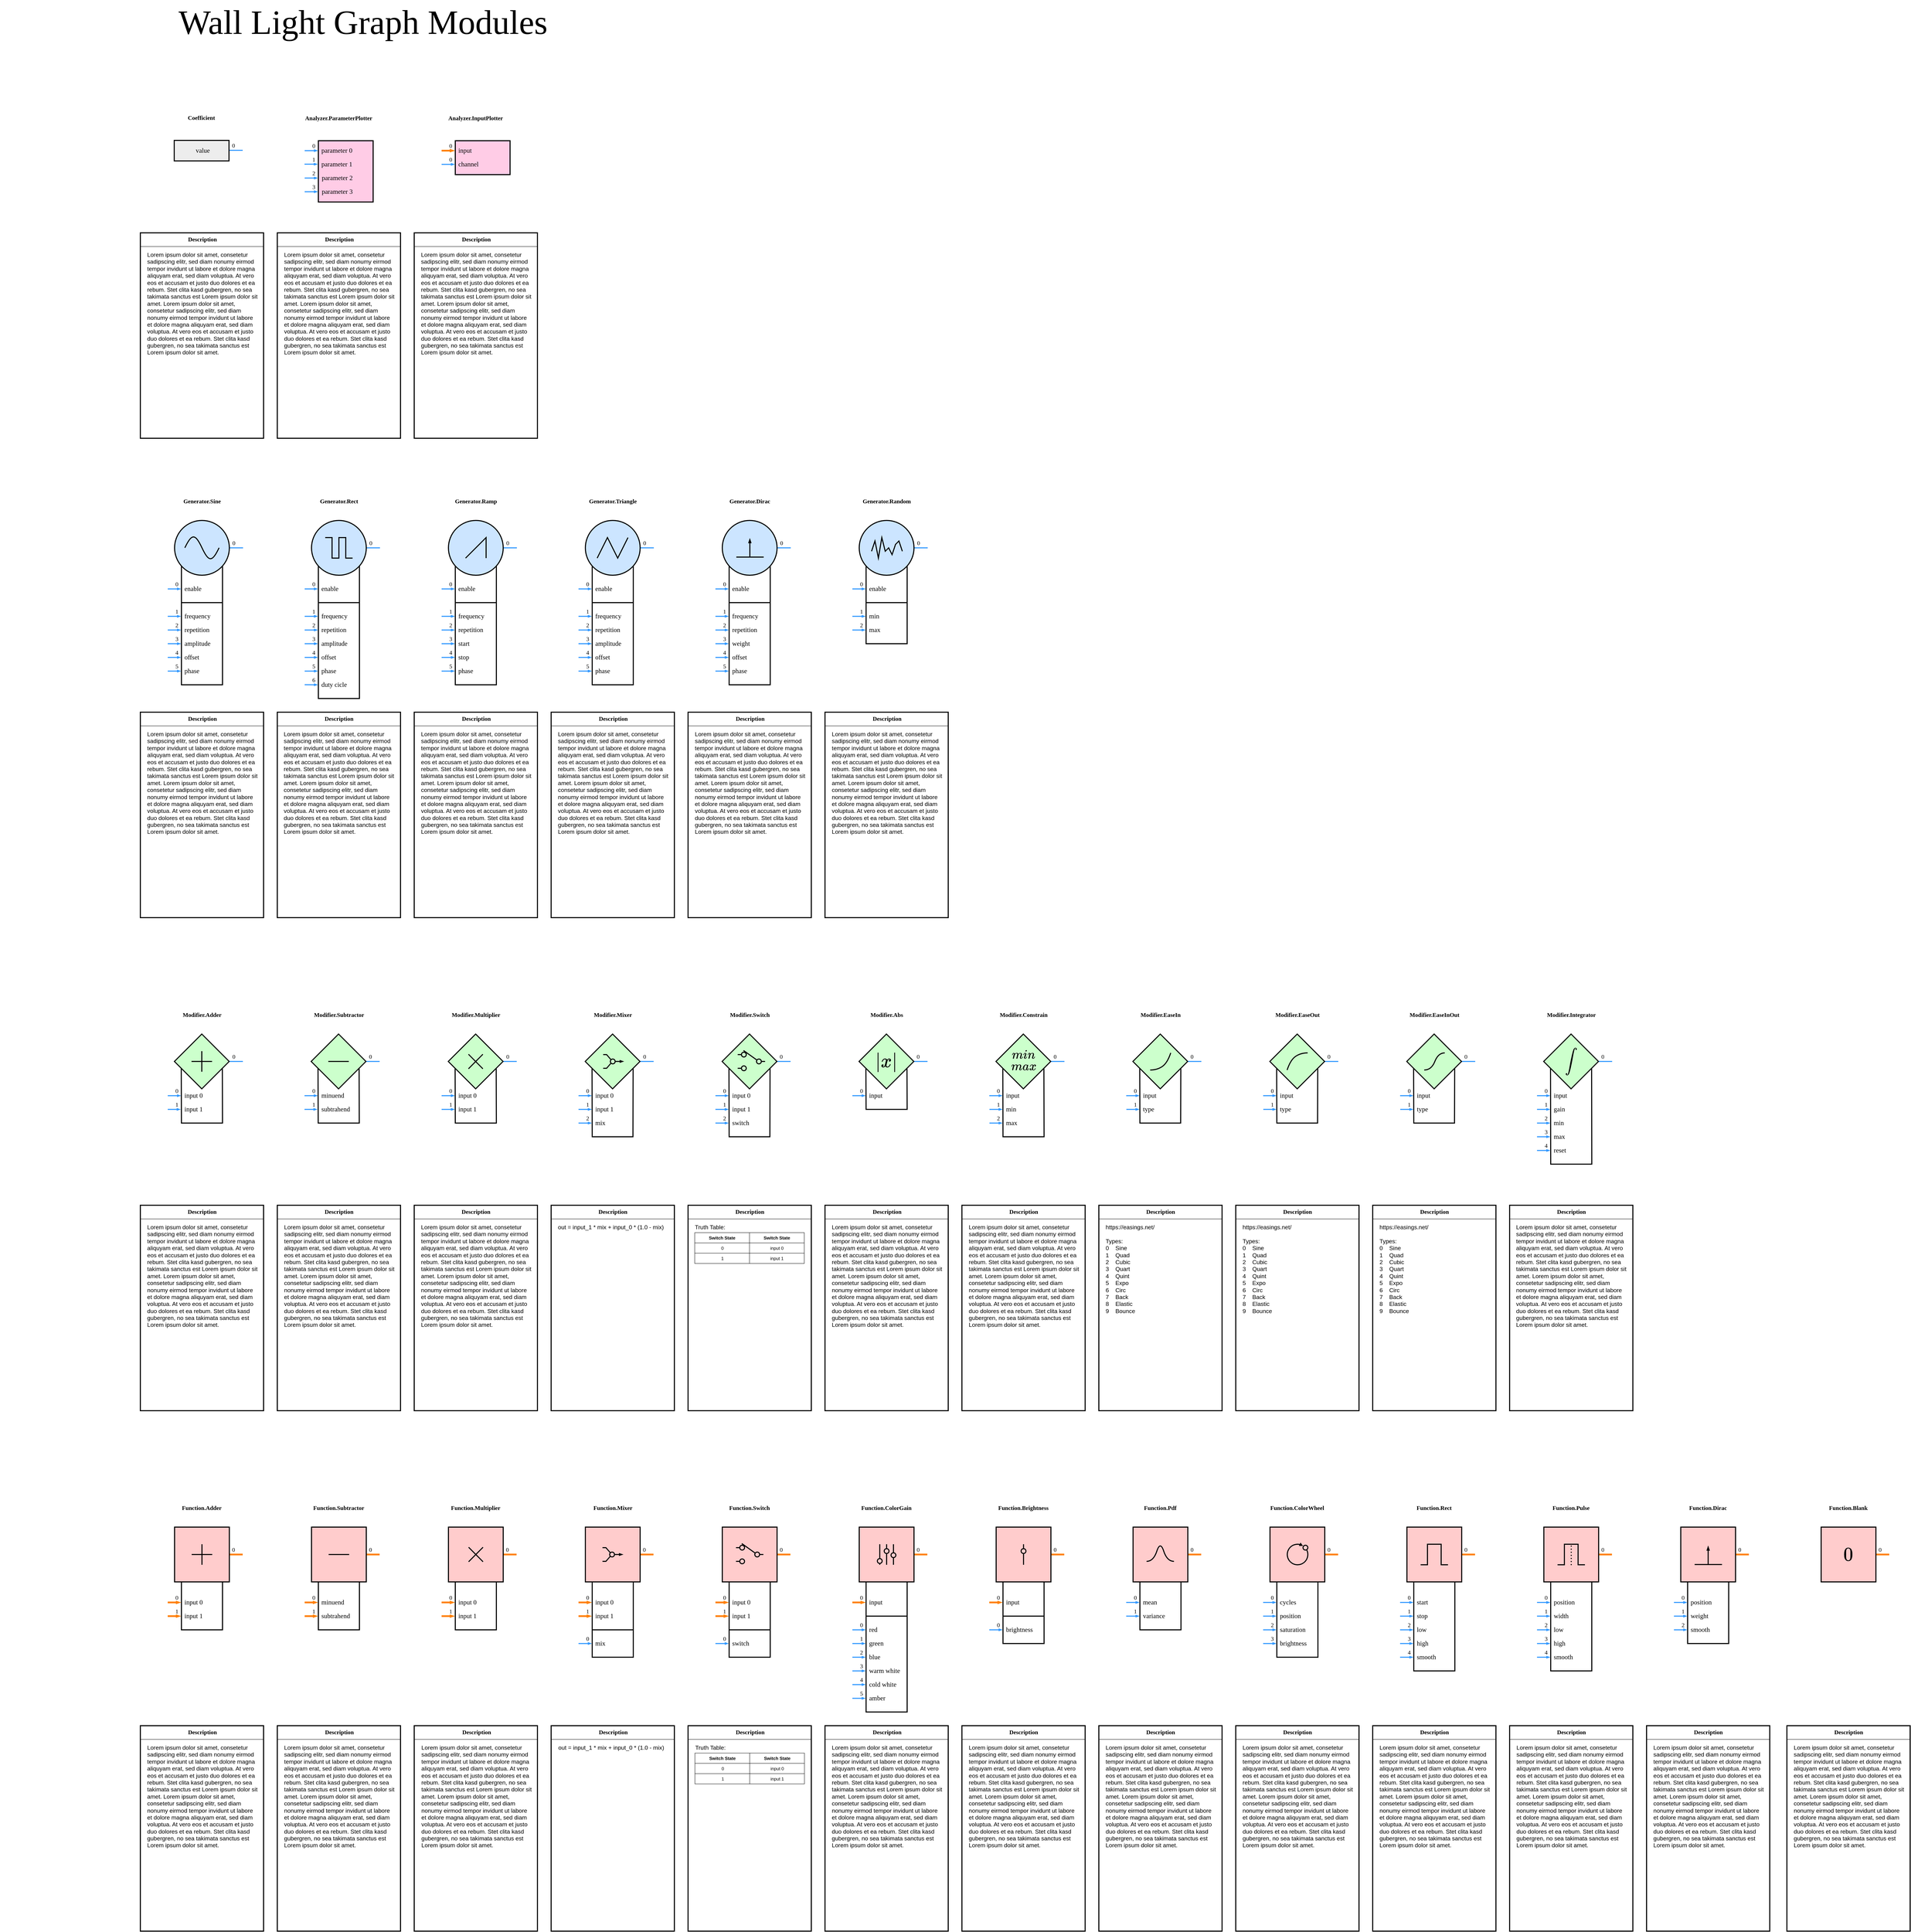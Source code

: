 <mxfile version="20.8.5" type="device"><diagram id="9eTO_qav0TKrJT-DztlN" name="Seite-1"><mxGraphModel dx="2084" dy="3507" grid="1" gridSize="10" guides="1" tooltips="1" connect="1" arrows="1" fold="1" page="1" pageScale="1" pageWidth="827" pageHeight="1169" math="1" shadow="0"><root><mxCell id="0"/><mxCell id="1" parent="0"/><mxCell id="QUyvNevSjF_Oo3LLCYYw-1" value="" style="endArrow=none;html=1;rounded=0;strokeWidth=3;startSize=3;endSize=2;strokeColor=#3399FF;endFill=0;startArrow=blockThin;startFill=1;" edge="1" parent="1"><mxGeometry width="50" height="50" relative="1" as="geometry"><mxPoint x="557.5" y="-880.47" as="sourcePoint"/><mxPoint x="519.5" y="-880.47" as="targetPoint"/></mxGeometry></mxCell><mxCell id="uHNEbq61D8-U8x9B8uXm-93" value="" style="endArrow=none;html=1;rounded=0;strokeWidth=5;startSize=0;endSize=2;strokeColor=#FF8000;endFill=0;startArrow=blockThin;startFill=1;" parent="1" edge="1"><mxGeometry width="50" height="50" relative="1" as="geometry"><mxPoint x="957" y="-920" as="sourcePoint"/><mxPoint x="920.0" y="-920" as="targetPoint"/></mxGeometry></mxCell><mxCell id="cJRrmxfmi8MVp6MwVHg2-129" value="" style="endArrow=none;html=1;rounded=0;strokeWidth=3;startSize=5;endSize=2;entryX=1;entryY=0.5;entryDx=0;entryDy=0;strokeColor=#3399FF;" parent="1" edge="1"><mxGeometry width="50" height="50" relative="1" as="geometry"><mxPoint x="339.5" y="1740" as="sourcePoint"/><mxPoint x="299.5" y="1740" as="targetPoint"/></mxGeometry></mxCell><mxCell id="cJRrmxfmi8MVp6MwVHg2-122" value="" style="rhombus;whiteSpace=wrap;html=1;strokeWidth=3;fontFamily=Tahoma;fontSize=17;fontColor=#000000;fillColor=#CCFFCC;" parent="1" vertex="1"><mxGeometry x="139.5" y="1660" width="160" height="160" as="geometry"/></mxCell><mxCell id="cJRrmxfmi8MVp6MwVHg2-462" value="" style="endArrow=none;html=1;rounded=0;strokeWidth=3;startSize=3;endSize=2;strokeColor=#3399FF;endFill=0;startArrow=blockThin;startFill=1;" parent="1" edge="1"><mxGeometry width="50" height="50" relative="1" as="geometry"><mxPoint x="558" y="-920" as="sourcePoint"/><mxPoint x="520" y="-920" as="targetPoint"/></mxGeometry></mxCell><mxCell id="cJRrmxfmi8MVp6MwVHg2-86" value="" style="endArrow=none;html=1;rounded=0;strokeWidth=3;startSize=5;endSize=2;entryX=1;entryY=0.5;entryDx=0;entryDy=0;strokeColor=#3399FF;" parent="1" edge="1"><mxGeometry width="50" height="50" relative="1" as="geometry"><mxPoint x="338.99" y="-920.95" as="sourcePoint"/><mxPoint x="298.99" y="-920.95" as="targetPoint"/></mxGeometry></mxCell><mxCell id="cJRrmxfmi8MVp6MwVHg2-84" value="" style="rounded=0;whiteSpace=wrap;html=1;strokeWidth=3;fontFamily=Tahoma;fontSize=17;fontColor=#000000;fillColor=#EDEDED;" parent="1" vertex="1"><mxGeometry x="138.99" y="-950" width="160" height="60" as="geometry"/></mxCell><mxCell id="cJRrmxfmi8MVp6MwVHg2-32" value="0" style="text;html=1;align=left;verticalAlign=middle;resizable=0;points=[];autosize=1;strokeColor=none;fillColor=none;fontSize=17;fontFamily=Lucida Console;fontColor=#000000;labelPosition=center;verticalLabelPosition=middle;horizontal=1;spacingBottom=-4;spacingLeft=7;" parent="1" vertex="1"><mxGeometry x="300" y="210" width="40" height="30" as="geometry"/></mxCell><mxCell id="cJRrmxfmi8MVp6MwVHg2-54" value="0" style="text;html=1;align=left;verticalAlign=middle;resizable=0;points=[];autosize=1;strokeColor=none;fillColor=none;fontSize=17;fontFamily=Lucida Console;fontColor=#000000;labelPosition=center;verticalLabelPosition=middle;horizontal=1;spacingBottom=-4;spacingLeft=7;" parent="1" vertex="1"><mxGeometry x="700" y="210" width="40" height="30" as="geometry"/></mxCell><mxCell id="cJRrmxfmi8MVp6MwVHg2-77" value="0" style="text;html=1;align=left;verticalAlign=middle;resizable=0;points=[];autosize=1;strokeColor=none;fillColor=none;fontSize=17;fontFamily=Lucida Console;fontColor=#000000;labelPosition=center;verticalLabelPosition=middle;horizontal=1;spacingBottom=-4;spacingLeft=7;" parent="1" vertex="1"><mxGeometry x="1100" y="210" width="40" height="30" as="geometry"/></mxCell><mxCell id="cJRrmxfmi8MVp6MwVHg2-87" value="0" style="text;html=1;align=left;verticalAlign=middle;resizable=0;points=[];autosize=1;strokeColor=none;fillColor=none;fontSize=17;fontFamily=Lucida Console;fontColor=#000000;labelPosition=center;verticalLabelPosition=middle;horizontal=1;spacingBottom=-4;spacingLeft=7;" parent="1" vertex="1"><mxGeometry x="298.99" y="-950.95" width="40" height="30" as="geometry"/></mxCell><mxCell id="cJRrmxfmi8MVp6MwVHg2-27" value="3" style="text;html=1;align=right;verticalAlign=middle;resizable=0;points=[];autosize=1;strokeColor=none;fillColor=none;fontSize=17;fontFamily=Lucida Console;fontColor=#000000;labelPosition=center;verticalLabelPosition=middle;horizontal=1;spacingBottom=-4;spacingLeft=7;spacingRight=8;" parent="1" vertex="1"><mxGeometry x="120" y="490" width="40" height="30" as="geometry"/></mxCell><mxCell id="cJRrmxfmi8MVp6MwVHg2-28" value="2" style="text;html=1;align=right;verticalAlign=middle;resizable=0;points=[];autosize=1;strokeColor=none;fillColor=none;fontSize=17;fontFamily=Lucida Console;fontColor=#000000;labelPosition=center;verticalLabelPosition=middle;horizontal=1;spacingBottom=-4;spacingLeft=7;spacingRight=8;" parent="1" vertex="1"><mxGeometry x="120" y="450" width="40" height="30" as="geometry"/></mxCell><mxCell id="cJRrmxfmi8MVp6MwVHg2-29" value="1" style="text;html=1;align=right;verticalAlign=middle;resizable=0;points=[];autosize=1;strokeColor=none;fillColor=none;fontSize=17;fontFamily=Lucida Console;fontColor=#000000;labelPosition=center;verticalLabelPosition=middle;horizontal=1;spacingBottom=-4;spacingLeft=7;spacingRight=8;" parent="1" vertex="1"><mxGeometry x="120" y="410" width="40" height="30" as="geometry"/></mxCell><mxCell id="cJRrmxfmi8MVp6MwVHg2-30" value="4" style="text;html=1;align=right;verticalAlign=middle;resizable=0;points=[];autosize=1;strokeColor=none;fillColor=none;fontSize=17;fontFamily=Lucida Console;fontColor=#000000;labelPosition=center;verticalLabelPosition=middle;horizontal=1;spacingBottom=-4;spacingLeft=7;spacingRight=8;" parent="1" vertex="1"><mxGeometry x="120" y="530" width="40" height="30" as="geometry"/></mxCell><mxCell id="cJRrmxfmi8MVp6MwVHg2-31" value="5" style="text;html=1;align=right;verticalAlign=middle;resizable=0;points=[];autosize=1;strokeColor=none;fillColor=none;fontSize=17;fontFamily=Lucida Console;fontColor=#000000;labelPosition=center;verticalLabelPosition=middle;horizontal=1;spacingBottom=-4;spacingLeft=7;spacingRight=8;" parent="1" vertex="1"><mxGeometry x="120" y="570" width="40" height="30" as="geometry"/></mxCell><mxCell id="cJRrmxfmi8MVp6MwVHg2-72" value="3" style="text;html=1;align=right;verticalAlign=middle;resizable=0;points=[];autosize=1;strokeColor=none;fillColor=none;fontSize=17;fontFamily=Lucida Console;fontColor=#000000;labelPosition=center;verticalLabelPosition=middle;horizontal=1;spacingBottom=-4;spacingLeft=7;spacingRight=8;" parent="1" vertex="1"><mxGeometry x="920" y="490" width="40" height="30" as="geometry"/></mxCell><mxCell id="cJRrmxfmi8MVp6MwVHg2-73" value="2" style="text;html=1;align=right;verticalAlign=middle;resizable=0;points=[];autosize=1;strokeColor=none;fillColor=none;fontSize=17;fontFamily=Lucida Console;fontColor=#000000;labelPosition=center;verticalLabelPosition=middle;horizontal=1;spacingBottom=-4;spacingLeft=7;spacingRight=8;" parent="1" vertex="1"><mxGeometry x="920" y="450" width="40" height="30" as="geometry"/></mxCell><mxCell id="cJRrmxfmi8MVp6MwVHg2-74" value="1" style="text;html=1;align=right;verticalAlign=middle;resizable=0;points=[];autosize=1;strokeColor=none;fillColor=none;fontSize=17;fontFamily=Lucida Console;fontColor=#000000;labelPosition=center;verticalLabelPosition=middle;horizontal=1;spacingBottom=-4;spacingLeft=7;spacingRight=8;" parent="1" vertex="1"><mxGeometry x="920" y="410" width="40" height="30" as="geometry"/></mxCell><mxCell id="cJRrmxfmi8MVp6MwVHg2-75" value="4" style="text;html=1;align=right;verticalAlign=middle;resizable=0;points=[];autosize=1;strokeColor=none;fillColor=none;fontSize=17;fontFamily=Lucida Console;fontColor=#000000;labelPosition=center;verticalLabelPosition=middle;horizontal=1;spacingBottom=-4;spacingLeft=7;spacingRight=8;" parent="1" vertex="1"><mxGeometry x="920" y="530" width="40" height="30" as="geometry"/></mxCell><mxCell id="cJRrmxfmi8MVp6MwVHg2-76" value="5" style="text;html=1;align=right;verticalAlign=middle;resizable=0;points=[];autosize=1;strokeColor=none;fillColor=none;fontSize=17;fontFamily=Lucida Console;fontColor=#000000;labelPosition=center;verticalLabelPosition=middle;horizontal=1;spacingBottom=-4;spacingLeft=7;spacingRight=8;" parent="1" vertex="1"><mxGeometry x="920" y="570" width="40" height="30" as="geometry"/></mxCell><mxCell id="cJRrmxfmi8MVp6MwVHg2-83" value="6" style="text;html=1;align=right;verticalAlign=middle;resizable=0;points=[];autosize=1;strokeColor=none;fillColor=none;fontSize=17;fontFamily=Lucida Console;fontColor=#000000;labelPosition=center;verticalLabelPosition=middle;horizontal=1;spacingBottom=-4;spacingLeft=7;spacingRight=8;" parent="1" vertex="1"><mxGeometry x="520" y="610" width="40" height="30" as="geometry"/></mxCell><mxCell id="cJRrmxfmi8MVp6MwVHg2-49" value="3" style="text;html=1;align=right;verticalAlign=middle;resizable=0;points=[];autosize=1;strokeColor=none;fillColor=none;fontSize=17;fontFamily=Lucida Console;fontColor=#000000;labelPosition=center;verticalLabelPosition=middle;horizontal=1;spacingBottom=-4;spacingLeft=7;spacingRight=8;" parent="1" vertex="1"><mxGeometry x="520" y="490" width="40" height="30" as="geometry"/></mxCell><mxCell id="cJRrmxfmi8MVp6MwVHg2-50" value="2" style="text;html=1;align=right;verticalAlign=middle;resizable=0;points=[];autosize=1;strokeColor=none;fillColor=none;fontSize=17;fontFamily=Lucida Console;fontColor=#000000;labelPosition=center;verticalLabelPosition=middle;horizontal=1;spacingBottom=-4;spacingLeft=7;spacingRight=8;" parent="1" vertex="1"><mxGeometry x="520" y="450" width="40" height="30" as="geometry"/></mxCell><mxCell id="cJRrmxfmi8MVp6MwVHg2-51" value="1" style="text;html=1;align=right;verticalAlign=middle;resizable=0;points=[];autosize=1;strokeColor=none;fillColor=none;fontSize=17;fontFamily=Lucida Console;fontColor=#000000;labelPosition=center;verticalLabelPosition=middle;horizontal=1;spacingBottom=-4;spacingLeft=7;spacingRight=8;" parent="1" vertex="1"><mxGeometry x="520" y="410" width="40" height="30" as="geometry"/></mxCell><mxCell id="cJRrmxfmi8MVp6MwVHg2-52" value="4" style="text;html=1;align=right;verticalAlign=middle;resizable=0;points=[];autosize=1;strokeColor=none;fillColor=none;fontSize=17;fontFamily=Lucida Console;fontColor=#000000;labelPosition=center;verticalLabelPosition=middle;horizontal=1;spacingBottom=-4;spacingLeft=7;spacingRight=8;" parent="1" vertex="1"><mxGeometry x="520" y="530" width="40" height="30" as="geometry"/></mxCell><mxCell id="cJRrmxfmi8MVp6MwVHg2-53" value="5" style="text;html=1;align=right;verticalAlign=middle;resizable=0;points=[];autosize=1;strokeColor=none;fillColor=none;fontSize=17;fontFamily=Lucida Console;fontColor=#000000;labelPosition=center;verticalLabelPosition=middle;horizontal=1;spacingBottom=-4;spacingLeft=7;spacingRight=8;" parent="1" vertex="1"><mxGeometry x="520" y="570" width="40" height="30" as="geometry"/></mxCell><mxCell id="cJRrmxfmi8MVp6MwVHg2-17" value="" style="endArrow=none;html=1;rounded=0;strokeWidth=3;startSize=3;endSize=2;strokeColor=#3399FF;startArrow=blockThin;startFill=1;" parent="1" edge="1"><mxGeometry width="50" height="50" relative="1" as="geometry"><mxPoint x="158" y="560" as="sourcePoint"/><mxPoint x="120" y="560" as="targetPoint"/></mxGeometry></mxCell><mxCell id="cJRrmxfmi8MVp6MwVHg2-18" value="" style="endArrow=none;html=1;rounded=0;strokeWidth=3;startSize=3;endSize=2;strokeColor=#3399FF;startArrow=blockThin;startFill=1;" parent="1" edge="1"><mxGeometry width="50" height="50" relative="1" as="geometry"><mxPoint x="158" y="520" as="sourcePoint"/><mxPoint x="120" y="520" as="targetPoint"/></mxGeometry></mxCell><mxCell id="cJRrmxfmi8MVp6MwVHg2-22" value="" style="endArrow=none;html=1;rounded=0;strokeWidth=3;startSize=3;endSize=2;strokeColor=#3399FF;startArrow=blockThin;startFill=1;" parent="1" edge="1"><mxGeometry width="50" height="50" relative="1" as="geometry"><mxPoint x="158" y="600" as="sourcePoint"/><mxPoint x="120" y="600" as="targetPoint"/></mxGeometry></mxCell><mxCell id="cJRrmxfmi8MVp6MwVHg2-14" value="" style="endArrow=none;html=1;rounded=0;strokeWidth=3;startSize=3;endSize=2;strokeColor=#3399FF;startArrow=blockThin;startFill=1;" parent="1" edge="1"><mxGeometry width="50" height="50" relative="1" as="geometry"><mxPoint x="158" y="480" as="sourcePoint"/><mxPoint x="120" y="480" as="targetPoint"/></mxGeometry></mxCell><mxCell id="cJRrmxfmi8MVp6MwVHg2-10" value="" style="endArrow=none;html=1;rounded=0;strokeWidth=3;startSize=3;endSize=2;strokeColor=#3399FF;endFill=0;startArrow=blockThin;startFill=1;" parent="1" edge="1"><mxGeometry width="50" height="50" relative="1" as="geometry"><mxPoint x="158" y="440" as="sourcePoint"/><mxPoint x="120" y="440" as="targetPoint"/></mxGeometry></mxCell><mxCell id="cJRrmxfmi8MVp6MwVHg2-8" value="" style="endArrow=none;html=1;rounded=0;strokeWidth=3;startSize=5;endSize=2;entryX=1;entryY=0.5;entryDx=0;entryDy=0;strokeColor=#3399FF;" parent="1" target="cJRrmxfmi8MVp6MwVHg2-1" edge="1"><mxGeometry width="50" height="50" relative="1" as="geometry"><mxPoint x="340" y="240" as="sourcePoint"/><mxPoint x="210" y="290" as="targetPoint"/></mxGeometry></mxCell><mxCell id="cJRrmxfmi8MVp6MwVHg2-1" value="" style="ellipse;whiteSpace=wrap;html=1;fillColor=#CCE5FF;strokeWidth=3;" parent="1" vertex="1"><mxGeometry x="140" y="160" width="160" height="160" as="geometry"/></mxCell><mxCell id="cJRrmxfmi8MVp6MwVHg2-2" value="" style="pointerEvents=1;verticalLabelPosition=bottom;shadow=0;dashed=0;align=center;html=1;verticalAlign=top;shape=mxgraph.electrical.waveforms.sine_wave;fillColor=none;strokeWidth=3;" parent="1" vertex="1"><mxGeometry x="170" y="197.5" width="100" height="85" as="geometry"/></mxCell><mxCell id="cJRrmxfmi8MVp6MwVHg2-6" value="Generator.Sine" style="text;html=1;align=center;verticalAlign=middle;resizable=0;points=[];autosize=1;strokeColor=none;fillColor=none;fontStyle=1;fontSize=17;fontFamily=Verdana;" parent="1" vertex="1"><mxGeometry x="135.01" y="90" width="170" height="30" as="geometry"/></mxCell><mxCell id="cJRrmxfmi8MVp6MwVHg2-13" value="frequency" style="text;html=1;align=left;verticalAlign=middle;resizable=0;points=[];autosize=1;strokeColor=none;fillColor=none;fontSize=19;fontFamily=Tahoma;fontColor=#000000;labelPosition=center;verticalLabelPosition=middle;horizontal=1;spacingBottom=0;spacingLeft=7;" parent="1" vertex="1"><mxGeometry x="160" y="425" width="110" height="30" as="geometry"/></mxCell><mxCell id="cJRrmxfmi8MVp6MwVHg2-15" value="repetition" style="text;html=1;align=left;verticalAlign=middle;resizable=0;points=[];autosize=1;strokeColor=none;fillColor=none;fontSize=19;fontFamily=Tahoma;fontColor=#000000;labelPosition=center;verticalLabelPosition=middle;horizontal=1;spacingBottom=0;spacingLeft=7;" parent="1" vertex="1"><mxGeometry x="160" y="465" width="110" height="30" as="geometry"/></mxCell><mxCell id="cJRrmxfmi8MVp6MwVHg2-19" value="amplitude" style="text;html=1;align=left;verticalAlign=middle;resizable=0;points=[];autosize=1;strokeColor=none;fillColor=none;fontSize=19;fontFamily=Tahoma;fontColor=#000000;labelPosition=center;verticalLabelPosition=middle;horizontal=1;spacingBottom=0;spacingLeft=7;" parent="1" vertex="1"><mxGeometry x="160" y="505" width="110" height="30" as="geometry"/></mxCell><mxCell id="cJRrmxfmi8MVp6MwVHg2-20" value="offset" style="text;html=1;align=left;verticalAlign=middle;resizable=0;points=[];autosize=1;strokeColor=none;fillColor=none;fontSize=19;fontFamily=Tahoma;fontColor=#000000;labelPosition=center;verticalLabelPosition=middle;horizontal=1;spacingBottom=0;spacingLeft=7;" parent="1" vertex="1"><mxGeometry x="160" y="545" width="80" height="30" as="geometry"/></mxCell><mxCell id="cJRrmxfmi8MVp6MwVHg2-23" value="phase" style="text;html=1;align=left;verticalAlign=middle;resizable=0;points=[];autosize=1;strokeColor=none;fillColor=none;fontSize=19;fontFamily=Tahoma;fontColor=#000000;labelPosition=center;verticalLabelPosition=middle;horizontal=1;spacingBottom=0;spacingLeft=7;" parent="1" vertex="1"><mxGeometry x="160" y="585" width="80" height="30" as="geometry"/></mxCell><mxCell id="cJRrmxfmi8MVp6MwVHg2-38" value="" style="endArrow=none;html=1;rounded=0;strokeWidth=3;startSize=5;endSize=2;entryX=1;entryY=0.5;entryDx=0;entryDy=0;strokeColor=#3399FF;" parent="1" target="cJRrmxfmi8MVp6MwVHg2-39" edge="1"><mxGeometry width="50" height="50" relative="1" as="geometry"><mxPoint x="740" y="240" as="sourcePoint"/><mxPoint x="610" y="290" as="targetPoint"/></mxGeometry></mxCell><mxCell id="cJRrmxfmi8MVp6MwVHg2-39" value="" style="ellipse;whiteSpace=wrap;html=1;fillColor=#CCE5FF;strokeWidth=3;" parent="1" vertex="1"><mxGeometry x="540" y="160" width="160" height="160" as="geometry"/></mxCell><mxCell id="cJRrmxfmi8MVp6MwVHg2-42" value="Generator.Rect" style="text;html=1;align=center;verticalAlign=middle;resizable=0;points=[];autosize=1;strokeColor=none;fillColor=none;fontStyle=1;fontSize=17;fontFamily=Verdana;" parent="1" vertex="1"><mxGeometry x="535.01" y="90" width="170" height="30" as="geometry"/></mxCell><mxCell id="cJRrmxfmi8MVp6MwVHg2-43" value="frequency" style="text;html=1;align=left;verticalAlign=middle;resizable=0;points=[];autosize=1;strokeColor=none;fillColor=none;fontSize=19;fontFamily=Tahoma;fontColor=#000000;labelPosition=center;verticalLabelPosition=middle;horizontal=1;spacingBottom=0;spacingLeft=7;" parent="1" vertex="1"><mxGeometry x="560" y="425" width="110" height="30" as="geometry"/></mxCell><mxCell id="cJRrmxfmi8MVp6MwVHg2-44" value="repetition" style="text;html=1;align=left;verticalAlign=middle;resizable=0;points=[];autosize=1;strokeColor=none;fillColor=none;fontSize=19;fontFamily=Tahoma;fontColor=#000000;labelPosition=center;verticalLabelPosition=middle;horizontal=1;spacingBottom=0;spacingLeft=7;" parent="1" vertex="1"><mxGeometry x="560" y="465" width="110" height="30" as="geometry"/></mxCell><mxCell id="cJRrmxfmi8MVp6MwVHg2-46" value="amplitude" style="text;html=1;align=left;verticalAlign=middle;resizable=0;points=[];autosize=1;strokeColor=none;fillColor=none;fontSize=19;fontFamily=Tahoma;fontColor=#000000;labelPosition=center;verticalLabelPosition=middle;horizontal=1;spacingBottom=0;spacingLeft=7;" parent="1" vertex="1"><mxGeometry x="560" y="505" width="110" height="30" as="geometry"/></mxCell><mxCell id="cJRrmxfmi8MVp6MwVHg2-47" value="offset" style="text;html=1;align=left;verticalAlign=middle;resizable=0;points=[];autosize=1;strokeColor=none;fillColor=none;fontSize=19;fontFamily=Tahoma;fontColor=#000000;labelPosition=center;verticalLabelPosition=middle;horizontal=1;spacingBottom=0;spacingLeft=7;" parent="1" vertex="1"><mxGeometry x="560" y="545" width="80" height="30" as="geometry"/></mxCell><mxCell id="cJRrmxfmi8MVp6MwVHg2-48" value="phase" style="text;html=1;align=left;verticalAlign=middle;resizable=0;points=[];autosize=1;strokeColor=none;fillColor=none;fontSize=19;fontFamily=Tahoma;fontColor=#000000;labelPosition=center;verticalLabelPosition=middle;horizontal=1;spacingBottom=0;spacingLeft=7;" parent="1" vertex="1"><mxGeometry x="560" y="585" width="80" height="30" as="geometry"/></mxCell><mxCell id="cJRrmxfmi8MVp6MwVHg2-55" value="" style="endArrow=none;html=1;rounded=0;strokeColor=#000000;strokeWidth=3;fontFamily=Lucida Console;fontSize=17;fontColor=#000000;startSize=5;endSize=2;" parent="1" edge="1"><mxGeometry width="50" height="50" relative="1" as="geometry"><mxPoint x="660" y="270" as="sourcePoint"/><mxPoint x="580" y="210" as="targetPoint"/><Array as="points"><mxPoint x="640" y="270"/><mxPoint x="640" y="210"/><mxPoint x="620" y="210"/><mxPoint x="620" y="270"/><mxPoint x="600" y="270"/><mxPoint x="600" y="210"/></Array></mxGeometry></mxCell><mxCell id="cJRrmxfmi8MVp6MwVHg2-62" value="" style="endArrow=none;html=1;rounded=0;strokeWidth=3;startSize=5;endSize=2;entryX=1;entryY=0.5;entryDx=0;entryDy=0;strokeColor=#3399FF;" parent="1" target="cJRrmxfmi8MVp6MwVHg2-63" edge="1"><mxGeometry width="50" height="50" relative="1" as="geometry"><mxPoint x="1140" y="240" as="sourcePoint"/><mxPoint x="1010" y="290" as="targetPoint"/></mxGeometry></mxCell><mxCell id="cJRrmxfmi8MVp6MwVHg2-63" value="" style="ellipse;whiteSpace=wrap;html=1;fillColor=#CCE5FF;strokeWidth=3;" parent="1" vertex="1"><mxGeometry x="940" y="160" width="160" height="160" as="geometry"/></mxCell><mxCell id="cJRrmxfmi8MVp6MwVHg2-65" value="Generator.Ramp" style="text;html=1;align=center;verticalAlign=middle;resizable=0;points=[];autosize=1;strokeColor=none;fillColor=none;fontStyle=1;fontSize=17;fontFamily=Verdana;" parent="1" vertex="1"><mxGeometry x="930.01" y="90" width="180" height="30" as="geometry"/></mxCell><mxCell id="cJRrmxfmi8MVp6MwVHg2-66" value="frequency" style="text;html=1;align=left;verticalAlign=middle;resizable=0;points=[];autosize=1;strokeColor=none;fillColor=none;fontSize=19;fontFamily=Tahoma;fontColor=#000000;labelPosition=center;verticalLabelPosition=middle;horizontal=1;spacingBottom=0;spacingLeft=7;" parent="1" vertex="1"><mxGeometry x="960" y="425" width="110" height="30" as="geometry"/></mxCell><mxCell id="cJRrmxfmi8MVp6MwVHg2-67" value="repetition" style="text;html=1;align=left;verticalAlign=middle;resizable=0;points=[];autosize=1;strokeColor=none;fillColor=none;fontSize=19;fontFamily=Tahoma;fontColor=#000000;labelPosition=center;verticalLabelPosition=middle;horizontal=1;spacingBottom=0;spacingLeft=7;" parent="1" vertex="1"><mxGeometry x="960" y="465" width="110" height="30" as="geometry"/></mxCell><mxCell id="cJRrmxfmi8MVp6MwVHg2-69" value="start" style="text;html=1;align=left;verticalAlign=middle;resizable=0;points=[];autosize=1;strokeColor=none;fillColor=none;fontSize=19;fontFamily=Tahoma;fontColor=#000000;labelPosition=center;verticalLabelPosition=middle;horizontal=1;spacingBottom=0;spacingLeft=7;" parent="1" vertex="1"><mxGeometry x="960" y="505" width="70" height="30" as="geometry"/></mxCell><mxCell id="cJRrmxfmi8MVp6MwVHg2-70" value="stop" style="text;html=1;align=left;verticalAlign=middle;resizable=0;points=[];autosize=1;strokeColor=none;fillColor=none;fontSize=19;fontFamily=Tahoma;fontColor=#000000;labelPosition=center;verticalLabelPosition=middle;horizontal=1;spacingBottom=0;spacingLeft=7;" parent="1" vertex="1"><mxGeometry x="960" y="545" width="60" height="30" as="geometry"/></mxCell><mxCell id="cJRrmxfmi8MVp6MwVHg2-71" value="phase" style="text;html=1;align=left;verticalAlign=middle;resizable=0;points=[];autosize=1;strokeColor=none;fillColor=none;fontSize=19;fontFamily=Tahoma;fontColor=#000000;labelPosition=center;verticalLabelPosition=middle;horizontal=1;spacingBottom=0;spacingLeft=7;" parent="1" vertex="1"><mxGeometry x="960" y="585" width="80" height="30" as="geometry"/></mxCell><mxCell id="cJRrmxfmi8MVp6MwVHg2-78" value="" style="endArrow=none;html=1;rounded=0;strokeColor=#000000;strokeWidth=3;fontFamily=Lucida Console;fontSize=17;fontColor=#000000;startSize=5;endSize=2;" parent="1" edge="1"><mxGeometry width="50" height="50" relative="1" as="geometry"><mxPoint x="1050" y="270" as="sourcePoint"/><mxPoint x="990" y="270" as="targetPoint"/><Array as="points"><mxPoint x="1050.01" y="210"/></Array></mxGeometry></mxCell><mxCell id="cJRrmxfmi8MVp6MwVHg2-82" value="duty cicle" style="text;html=1;align=left;verticalAlign=middle;resizable=0;points=[];autosize=1;strokeColor=none;fillColor=none;fontSize=19;fontFamily=Tahoma;fontColor=#000000;labelPosition=center;verticalLabelPosition=middle;horizontal=1;spacingBottom=0;spacingLeft=7;" parent="1" vertex="1"><mxGeometry x="560" y="625" width="110" height="30" as="geometry"/></mxCell><mxCell id="cJRrmxfmi8MVp6MwVHg2-88" value="Coefficient" style="text;html=1;align=center;verticalAlign=middle;resizable=0;points=[];autosize=1;strokeColor=none;fillColor=none;fontStyle=1;fontSize=17;fontFamily=Verdana;" parent="1" vertex="1"><mxGeometry x="153.48" y="-1030" width="130" height="30" as="geometry"/></mxCell><mxCell id="cJRrmxfmi8MVp6MwVHg2-89" value="value" style="text;html=1;align=center;verticalAlign=middle;resizable=0;points=[];autosize=1;strokeColor=none;fillColor=none;fontSize=19;fontFamily=Tahoma;fontColor=#000000;labelPosition=center;verticalLabelPosition=middle;horizontal=1;spacingBottom=0;spacingLeft=7;" parent="1" vertex="1"><mxGeometry x="183.99" y="-935" width="70" height="30" as="geometry"/></mxCell><mxCell id="cJRrmxfmi8MVp6MwVHg2-91" value="" style="endArrow=none;html=1;rounded=0;strokeWidth=3;startSize=3;endSize=2;strokeColor=#3399FF;startArrow=blockThin;startFill=1;" parent="1" edge="1"><mxGeometry width="50" height="50" relative="1" as="geometry"><mxPoint x="558" y="560" as="sourcePoint"/><mxPoint x="520" y="560" as="targetPoint"/></mxGeometry></mxCell><mxCell id="cJRrmxfmi8MVp6MwVHg2-92" value="" style="endArrow=none;html=1;rounded=0;strokeWidth=3;startSize=3;endSize=2;strokeColor=#3399FF;startArrow=blockThin;startFill=1;" parent="1" edge="1"><mxGeometry width="50" height="50" relative="1" as="geometry"><mxPoint x="558" y="520" as="sourcePoint"/><mxPoint x="520" y="520" as="targetPoint"/></mxGeometry></mxCell><mxCell id="cJRrmxfmi8MVp6MwVHg2-93" value="" style="endArrow=none;html=1;rounded=0;strokeWidth=3;startSize=3;endSize=2;strokeColor=#3399FF;startArrow=blockThin;startFill=1;" parent="1" edge="1"><mxGeometry width="50" height="50" relative="1" as="geometry"><mxPoint x="558" y="600" as="sourcePoint"/><mxPoint x="520" y="600" as="targetPoint"/></mxGeometry></mxCell><mxCell id="cJRrmxfmi8MVp6MwVHg2-94" value="" style="endArrow=none;html=1;rounded=0;strokeWidth=3;startSize=3;endSize=2;strokeColor=#3399FF;startArrow=blockThin;startFill=1;" parent="1" edge="1"><mxGeometry width="50" height="50" relative="1" as="geometry"><mxPoint x="558" y="480" as="sourcePoint"/><mxPoint x="520" y="480" as="targetPoint"/></mxGeometry></mxCell><mxCell id="cJRrmxfmi8MVp6MwVHg2-95" value="" style="endArrow=none;html=1;rounded=0;strokeWidth=3;startSize=3;endSize=2;strokeColor=#3399FF;endFill=0;startArrow=blockThin;startFill=1;" parent="1" edge="1"><mxGeometry width="50" height="50" relative="1" as="geometry"><mxPoint x="558" y="440" as="sourcePoint"/><mxPoint x="520" y="440" as="targetPoint"/></mxGeometry></mxCell><mxCell id="cJRrmxfmi8MVp6MwVHg2-96" value="" style="endArrow=none;html=1;rounded=0;strokeWidth=3;startSize=3;endSize=2;strokeColor=#3399FF;startArrow=blockThin;startFill=1;" parent="1" edge="1"><mxGeometry width="50" height="50" relative="1" as="geometry"><mxPoint x="958" y="560" as="sourcePoint"/><mxPoint x="920" y="560" as="targetPoint"/></mxGeometry></mxCell><mxCell id="cJRrmxfmi8MVp6MwVHg2-97" value="" style="endArrow=none;html=1;rounded=0;strokeWidth=3;startSize=3;endSize=2;strokeColor=#3399FF;startArrow=blockThin;startFill=1;" parent="1" edge="1"><mxGeometry width="50" height="50" relative="1" as="geometry"><mxPoint x="958" y="520" as="sourcePoint"/><mxPoint x="920" y="520" as="targetPoint"/></mxGeometry></mxCell><mxCell id="cJRrmxfmi8MVp6MwVHg2-98" value="" style="endArrow=none;html=1;rounded=0;strokeWidth=3;startSize=3;endSize=2;strokeColor=#3399FF;startArrow=blockThin;startFill=1;" parent="1" edge="1"><mxGeometry width="50" height="50" relative="1" as="geometry"><mxPoint x="958" y="600" as="sourcePoint"/><mxPoint x="920" y="600" as="targetPoint"/></mxGeometry></mxCell><mxCell id="cJRrmxfmi8MVp6MwVHg2-99" value="" style="endArrow=none;html=1;rounded=0;strokeWidth=3;startSize=3;endSize=2;strokeColor=#3399FF;startArrow=blockThin;startFill=1;" parent="1" edge="1"><mxGeometry width="50" height="50" relative="1" as="geometry"><mxPoint x="958" y="480" as="sourcePoint"/><mxPoint x="920" y="480" as="targetPoint"/></mxGeometry></mxCell><mxCell id="cJRrmxfmi8MVp6MwVHg2-100" value="" style="endArrow=none;html=1;rounded=0;strokeWidth=3;startSize=3;endSize=2;strokeColor=#3399FF;endFill=0;startArrow=blockThin;startFill=1;" parent="1" edge="1"><mxGeometry width="50" height="50" relative="1" as="geometry"><mxPoint x="958" y="440" as="sourcePoint"/><mxPoint x="920" y="440" as="targetPoint"/></mxGeometry></mxCell><mxCell id="cJRrmxfmi8MVp6MwVHg2-101" value="" style="endArrow=none;html=1;rounded=0;strokeWidth=3;startSize=3;endSize=2;strokeColor=#3399FF;startArrow=blockThin;startFill=1;" parent="1" edge="1"><mxGeometry width="50" height="50" relative="1" as="geometry"><mxPoint x="558" y="640" as="sourcePoint"/><mxPoint x="520.0" y="639.79" as="targetPoint"/></mxGeometry></mxCell><mxCell id="cJRrmxfmi8MVp6MwVHg2-3" value="" style="endArrow=none;html=1;rounded=0;strokeWidth=3;endSize=2;startSize=5;" parent="1" edge="1"><mxGeometry width="50" height="50" relative="1" as="geometry"><mxPoint x="160" y="293" as="sourcePoint"/><mxPoint x="280" y="293" as="targetPoint"/><Array as="points"><mxPoint x="160" y="400"/><mxPoint x="280" y="400"/></Array></mxGeometry></mxCell><mxCell id="cJRrmxfmi8MVp6MwVHg2-16" value="" style="endArrow=none;html=1;rounded=0;strokeColor=#000000;strokeWidth=3;fontFamily=Tahoma;fontSize=19;fontColor=#000000;startSize=5;endSize=2;" parent="1" edge="1"><mxGeometry width="50" height="50" relative="1" as="geometry"><mxPoint x="280" y="400" as="sourcePoint"/><mxPoint x="160" y="400" as="targetPoint"/><Array as="points"><mxPoint x="280" y="640"/><mxPoint x="160" y="640"/></Array></mxGeometry></mxCell><mxCell id="cJRrmxfmi8MVp6MwVHg2-41" value="" style="endArrow=none;html=1;rounded=0;strokeWidth=3;endSize=2;startSize=5;" parent="1" edge="1"><mxGeometry width="50" height="50" relative="1" as="geometry"><mxPoint x="560" y="293" as="sourcePoint"/><mxPoint x="680" y="293" as="targetPoint"/><Array as="points"><mxPoint x="560" y="400"/><mxPoint x="680" y="400"/></Array></mxGeometry></mxCell><mxCell id="cJRrmxfmi8MVp6MwVHg2-45" value="" style="endArrow=none;html=1;rounded=0;strokeColor=#000000;strokeWidth=3;fontFamily=Tahoma;fontSize=19;fontColor=#000000;startSize=5;endSize=2;" parent="1" edge="1"><mxGeometry width="50" height="50" relative="1" as="geometry"><mxPoint x="680" y="400" as="sourcePoint"/><mxPoint x="560" y="400" as="targetPoint"/><Array as="points"><mxPoint x="680" y="680"/><mxPoint x="560" y="680"/></Array></mxGeometry></mxCell><mxCell id="cJRrmxfmi8MVp6MwVHg2-64" value="" style="endArrow=none;html=1;rounded=0;strokeWidth=3;endSize=2;startSize=5;" parent="1" edge="1"><mxGeometry width="50" height="50" relative="1" as="geometry"><mxPoint x="960" y="293" as="sourcePoint"/><mxPoint x="1080" y="293" as="targetPoint"/><Array as="points"><mxPoint x="960" y="400"/><mxPoint x="1080" y="400"/></Array></mxGeometry></mxCell><mxCell id="cJRrmxfmi8MVp6MwVHg2-68" value="" style="endArrow=none;html=1;rounded=0;strokeColor=#000000;strokeWidth=3;fontFamily=Tahoma;fontSize=19;fontColor=#000000;startSize=5;endSize=2;" parent="1" edge="1"><mxGeometry width="50" height="50" relative="1" as="geometry"><mxPoint x="1080" y="400" as="sourcePoint"/><mxPoint x="960" y="400" as="targetPoint"/><Array as="points"><mxPoint x="1080" y="640"/><mxPoint x="960" y="640"/></Array></mxGeometry></mxCell><mxCell id="cJRrmxfmi8MVp6MwVHg2-102" value="" style="rounded=0;whiteSpace=wrap;html=1;strokeWidth=3;fontFamily=Tahoma;fontSize=17;fontColor=#000000;fillColor=none;" parent="1" vertex="1"><mxGeometry x="40" y="720" width="360" height="600" as="geometry"/></mxCell><mxCell id="cJRrmxfmi8MVp6MwVHg2-103" value="" style="rounded=0;whiteSpace=wrap;html=1;strokeWidth=3;fontFamily=Tahoma;fontSize=17;fontColor=#000000;fillColor=none;" parent="1" vertex="1"><mxGeometry x="440.01" y="720" width="360" height="600" as="geometry"/></mxCell><mxCell id="cJRrmxfmi8MVp6MwVHg2-104" value="" style="rounded=0;whiteSpace=wrap;html=1;strokeWidth=3;fontFamily=Tahoma;fontSize=17;fontColor=#000000;fillColor=none;" parent="1" vertex="1"><mxGeometry x="840.01" y="720" width="360" height="600" as="geometry"/></mxCell><mxCell id="cJRrmxfmi8MVp6MwVHg2-105" value="" style="rounded=0;whiteSpace=wrap;html=1;strokeWidth=3;fontFamily=Tahoma;fontSize=17;fontColor=#000000;fillColor=none;" parent="1" vertex="1"><mxGeometry x="40" y="2160" width="360" height="600" as="geometry"/></mxCell><mxCell id="cJRrmxfmi8MVp6MwVHg2-110" value="Modifier.Adder" style="text;html=1;align=center;verticalAlign=middle;resizable=0;points=[];autosize=1;strokeColor=none;fillColor=none;fontStyle=1;fontSize=17;fontFamily=Verdana;" parent="1" vertex="1"><mxGeometry x="140" y="1590" width="160" height="30" as="geometry"/></mxCell><mxCell id="cJRrmxfmi8MVp6MwVHg2-124" value="" style="endArrow=none;html=1;rounded=0;strokeColor=#000000;strokeWidth=3;fontFamily=Tahoma;fontSize=17;fontColor=#000000;startSize=3;endSize=3;" parent="1" edge="1"><mxGeometry width="50" height="50" relative="1" as="geometry"><mxPoint x="219.5" y="1770" as="sourcePoint"/><mxPoint x="219.5" y="1710" as="targetPoint"/></mxGeometry></mxCell><mxCell id="cJRrmxfmi8MVp6MwVHg2-125" value="" style="endArrow=none;html=1;rounded=0;strokeColor=#000000;strokeWidth=3;fontFamily=Tahoma;fontSize=17;fontColor=#000000;startSize=3;endSize=3;" parent="1" edge="1"><mxGeometry width="50" height="50" relative="1" as="geometry"><mxPoint x="249.5" y="1740" as="sourcePoint"/><mxPoint x="189.5" y="1740" as="targetPoint"/></mxGeometry></mxCell><mxCell id="cJRrmxfmi8MVp6MwVHg2-128" value="0" style="text;html=1;align=left;verticalAlign=middle;resizable=0;points=[];autosize=1;strokeColor=none;fillColor=none;fontSize=17;fontFamily=Lucida Console;fontColor=#000000;labelPosition=center;verticalLabelPosition=middle;horizontal=1;spacingBottom=-4;spacingLeft=7;" parent="1" vertex="1"><mxGeometry x="299.5" y="1710" width="40" height="30" as="geometry"/></mxCell><mxCell id="cJRrmxfmi8MVp6MwVHg2-130" value="1" style="text;html=1;align=right;verticalAlign=middle;resizable=0;points=[];autosize=1;strokeColor=none;fillColor=none;fontSize=17;fontFamily=Lucida Console;fontColor=#000000;labelPosition=center;verticalLabelPosition=middle;horizontal=1;spacingBottom=-4;spacingLeft=7;spacingRight=8;" parent="1" vertex="1"><mxGeometry x="120" y="1850" width="40" height="30" as="geometry"/></mxCell><mxCell id="cJRrmxfmi8MVp6MwVHg2-131" value="0" style="text;html=1;align=right;verticalAlign=middle;resizable=0;points=[];autosize=1;strokeColor=none;fillColor=none;fontSize=17;fontFamily=Lucida Console;fontColor=#000000;labelPosition=center;verticalLabelPosition=middle;horizontal=1;spacingBottom=-4;spacingLeft=7;spacingRight=8;" parent="1" vertex="1"><mxGeometry x="120" y="1810" width="40" height="30" as="geometry"/></mxCell><mxCell id="cJRrmxfmi8MVp6MwVHg2-132" value="input 0" style="text;html=1;align=left;verticalAlign=middle;resizable=0;points=[];autosize=1;strokeColor=none;fillColor=none;fontSize=19;fontFamily=Tahoma;fontColor=#000000;labelPosition=center;verticalLabelPosition=middle;horizontal=1;spacingBottom=0;spacingLeft=7;" parent="1" vertex="1"><mxGeometry x="160" y="1825" width="90" height="30" as="geometry"/></mxCell><mxCell id="cJRrmxfmi8MVp6MwVHg2-133" value="input 1" style="text;html=1;align=left;verticalAlign=middle;resizable=0;points=[];autosize=1;strokeColor=none;fillColor=none;fontSize=19;fontFamily=Tahoma;fontColor=#000000;labelPosition=center;verticalLabelPosition=middle;horizontal=1;spacingBottom=0;spacingLeft=7;" parent="1" vertex="1"><mxGeometry x="160" y="1865" width="90" height="30" as="geometry"/></mxCell><mxCell id="cJRrmxfmi8MVp6MwVHg2-134" value="" style="endArrow=none;html=1;rounded=0;strokeWidth=3;startSize=3;endSize=2;strokeColor=#3399FF;startArrow=blockThin;startFill=1;" parent="1" edge="1"><mxGeometry width="50" height="50" relative="1" as="geometry"><mxPoint x="157" y="1880" as="sourcePoint"/><mxPoint x="120" y="1880" as="targetPoint"/></mxGeometry></mxCell><mxCell id="cJRrmxfmi8MVp6MwVHg2-135" value="" style="endArrow=none;html=1;rounded=0;strokeWidth=3;startSize=3;endSize=2;strokeColor=#3399FF;endFill=0;startArrow=blockThin;startFill=1;" parent="1" edge="1"><mxGeometry width="50" height="50" relative="1" as="geometry"><mxPoint x="158" y="1840" as="sourcePoint"/><mxPoint x="120" y="1840" as="targetPoint"/></mxGeometry></mxCell><mxCell id="cJRrmxfmi8MVp6MwVHg2-136" value="" style="endArrow=none;html=1;rounded=0;strokeWidth=3;endSize=2;startSize=5;" parent="1" edge="1"><mxGeometry width="50" height="50" relative="1" as="geometry"><mxPoint x="159.5" y="1760.5" as="sourcePoint"/><mxPoint x="279.5" y="1760.5" as="targetPoint"/><Array as="points"><mxPoint x="160" y="1920"/><mxPoint x="280" y="1920"/></Array></mxGeometry></mxCell><mxCell id="cJRrmxfmi8MVp6MwVHg2-137" value="" style="rounded=0;whiteSpace=wrap;html=1;strokeWidth=3;fontFamily=Tahoma;fontSize=17;fontColor=#000000;fillColor=none;" parent="1" vertex="1"><mxGeometry x="840" y="2160" width="360.01" height="600" as="geometry"/></mxCell><mxCell id="cJRrmxfmi8MVp6MwVHg2-151" value="Modifier.Multiplier" style="text;html=1;align=center;verticalAlign=middle;resizable=0;points=[];autosize=1;strokeColor=none;fillColor=none;fontStyle=1;fontSize=17;fontFamily=Verdana;" parent="1" vertex="1"><mxGeometry x="920" y="1590" width="200" height="30" as="geometry"/></mxCell><mxCell id="cJRrmxfmi8MVp6MwVHg2-154" value="0" style="text;html=1;align=left;verticalAlign=middle;resizable=0;points=[];autosize=1;strokeColor=none;fillColor=none;fontSize=17;fontFamily=Lucida Console;fontColor=#000000;labelPosition=center;verticalLabelPosition=middle;horizontal=1;spacingBottom=-4;spacingLeft=7;" parent="1" vertex="1"><mxGeometry x="1099.5" y="1710" width="40" height="30" as="geometry"/></mxCell><mxCell id="cJRrmxfmi8MVp6MwVHg2-155" value="" style="endArrow=none;html=1;rounded=0;strokeWidth=3;startSize=5;endSize=2;entryX=1;entryY=0.5;entryDx=0;entryDy=0;strokeColor=#3399FF;" parent="1" edge="1"><mxGeometry width="50" height="50" relative="1" as="geometry"><mxPoint x="1139.5" y="1740" as="sourcePoint"/><mxPoint x="1099.5" y="1740" as="targetPoint"/></mxGeometry></mxCell><mxCell id="cJRrmxfmi8MVp6MwVHg2-156" value="" style="rhombus;whiteSpace=wrap;html=1;strokeWidth=3;fontFamily=Tahoma;fontSize=17;fontColor=#000000;fillColor=#CCFFCC;" parent="1" vertex="1"><mxGeometry x="939.5" y="1660" width="160" height="160" as="geometry"/></mxCell><mxCell id="cJRrmxfmi8MVp6MwVHg2-157" value="1" style="text;html=1;align=right;verticalAlign=middle;resizable=0;points=[];autosize=1;strokeColor=none;fillColor=none;fontSize=17;fontFamily=Lucida Console;fontColor=#000000;labelPosition=center;verticalLabelPosition=middle;horizontal=1;spacingBottom=-4;spacingLeft=7;spacingRight=8;" parent="1" vertex="1"><mxGeometry x="920" y="1850" width="40" height="30" as="geometry"/></mxCell><mxCell id="cJRrmxfmi8MVp6MwVHg2-158" value="0" style="text;html=1;align=right;verticalAlign=middle;resizable=0;points=[];autosize=1;strokeColor=none;fillColor=none;fontSize=17;fontFamily=Lucida Console;fontColor=#000000;labelPosition=center;verticalLabelPosition=middle;horizontal=1;spacingBottom=-4;spacingLeft=7;spacingRight=8;" parent="1" vertex="1"><mxGeometry x="920" y="1810" width="40" height="30" as="geometry"/></mxCell><mxCell id="cJRrmxfmi8MVp6MwVHg2-159" value="input 0" style="text;html=1;align=left;verticalAlign=middle;resizable=0;points=[];autosize=1;strokeColor=none;fillColor=none;fontSize=19;fontFamily=Tahoma;fontColor=#000000;labelPosition=center;verticalLabelPosition=middle;horizontal=1;spacingBottom=0;spacingLeft=7;" parent="1" vertex="1"><mxGeometry x="960" y="1825" width="90" height="30" as="geometry"/></mxCell><mxCell id="cJRrmxfmi8MVp6MwVHg2-160" value="input 1" style="text;html=1;align=left;verticalAlign=middle;resizable=0;points=[];autosize=1;strokeColor=none;fillColor=none;fontSize=19;fontFamily=Tahoma;fontColor=#000000;labelPosition=center;verticalLabelPosition=middle;horizontal=1;spacingBottom=0;spacingLeft=7;" parent="1" vertex="1"><mxGeometry x="960" y="1865" width="90" height="30" as="geometry"/></mxCell><mxCell id="cJRrmxfmi8MVp6MwVHg2-161" value="" style="endArrow=none;html=1;rounded=0;strokeWidth=3;startSize=3;endSize=2;strokeColor=#3399FF;startArrow=blockThin;startFill=1;" parent="1" edge="1"><mxGeometry width="50" height="50" relative="1" as="geometry"><mxPoint x="958" y="1880" as="sourcePoint"/><mxPoint x="920" y="1880" as="targetPoint"/></mxGeometry></mxCell><mxCell id="cJRrmxfmi8MVp6MwVHg2-162" value="" style="endArrow=none;html=1;rounded=0;strokeWidth=3;startSize=3;endSize=2;strokeColor=#3399FF;endFill=0;startArrow=blockThin;startFill=1;" parent="1" edge="1"><mxGeometry width="50" height="50" relative="1" as="geometry"><mxPoint x="958" y="1840" as="sourcePoint"/><mxPoint x="920" y="1840" as="targetPoint"/></mxGeometry></mxCell><mxCell id="cJRrmxfmi8MVp6MwVHg2-163" value="" style="endArrow=none;html=1;rounded=0;strokeWidth=3;endSize=2;startSize=5;" parent="1" edge="1"><mxGeometry width="50" height="50" relative="1" as="geometry"><mxPoint x="959.5" y="1760.5" as="sourcePoint"/><mxPoint x="1079.5" y="1760.5" as="targetPoint"/><Array as="points"><mxPoint x="960" y="1920"/><mxPoint x="1080" y="1920"/></Array></mxGeometry></mxCell><mxCell id="cJRrmxfmi8MVp6MwVHg2-166" value="" style="endArrow=none;html=1;rounded=0;strokeColor=#000000;strokeWidth=3;fontFamily=Tahoma;fontSize=17;fontColor=#000000;startSize=3;endSize=3;entryX=0;entryY=0;entryDx=0;entryDy=0;exitX=1;exitY=1;exitDx=0;exitDy=0;" parent="1" edge="1"><mxGeometry width="50" height="50" relative="1" as="geometry"><mxPoint x="1040.583" y="1761.417" as="sourcePoint"/><mxPoint x="998.497" y="1719.003" as="targetPoint"/></mxGeometry></mxCell><mxCell id="cJRrmxfmi8MVp6MwVHg2-167" value="" style="endArrow=none;html=1;rounded=0;strokeColor=#000000;strokeWidth=3;fontFamily=Tahoma;fontSize=17;fontColor=#000000;startSize=3;endSize=3;entryX=0;entryY=1;entryDx=0;entryDy=0;exitX=1;exitY=0;exitDx=0;exitDy=0;" parent="1" edge="1"><mxGeometry width="50" height="50" relative="1" as="geometry"><mxPoint x="1040.583" y="1719.003" as="sourcePoint"/><mxPoint x="998.497" y="1761.417" as="targetPoint"/></mxGeometry></mxCell><mxCell id="cJRrmxfmi8MVp6MwVHg2-169" value="" style="rounded=0;whiteSpace=wrap;html=1;strokeWidth=3;fontFamily=Tahoma;fontSize=17;fontColor=#000000;fillColor=none;" parent="1" vertex="1"><mxGeometry x="2040" y="2160" width="359.99" height="600" as="geometry"/></mxCell><mxCell id="cJRrmxfmi8MVp6MwVHg2-170" value="Modifier.Abs" style="text;html=1;align=center;verticalAlign=middle;resizable=0;points=[];autosize=1;strokeColor=none;fillColor=none;fontStyle=1;fontSize=17;fontFamily=Verdana;" parent="1" vertex="1"><mxGeometry x="2149.98" y="1590" width="140" height="30" as="geometry"/></mxCell><mxCell id="cJRrmxfmi8MVp6MwVHg2-171" value="0" style="text;html=1;align=left;verticalAlign=middle;resizable=0;points=[];autosize=1;strokeColor=none;fillColor=none;fontSize=17;fontFamily=Lucida Console;fontColor=#000000;labelPosition=center;verticalLabelPosition=middle;horizontal=1;spacingBottom=-4;spacingLeft=7;" parent="1" vertex="1"><mxGeometry x="2299.48" y="1710" width="40" height="30" as="geometry"/></mxCell><mxCell id="cJRrmxfmi8MVp6MwVHg2-172" value="" style="endArrow=none;html=1;rounded=0;strokeWidth=3;startSize=5;endSize=2;entryX=1;entryY=0.5;entryDx=0;entryDy=0;strokeColor=#3399FF;" parent="1" edge="1"><mxGeometry width="50" height="50" relative="1" as="geometry"><mxPoint x="2339.48" y="1740" as="sourcePoint"/><mxPoint x="2299.48" y="1740" as="targetPoint"/></mxGeometry></mxCell><mxCell id="cJRrmxfmi8MVp6MwVHg2-173" value="" style="rhombus;whiteSpace=wrap;html=1;strokeWidth=3;fontFamily=Tahoma;fontSize=17;fontColor=#000000;fillColor=#CCFFCC;" parent="1" vertex="1"><mxGeometry x="2139.48" y="1660" width="160" height="160" as="geometry"/></mxCell><mxCell id="cJRrmxfmi8MVp6MwVHg2-175" value="0" style="text;html=1;align=right;verticalAlign=middle;resizable=0;points=[];autosize=1;strokeColor=none;fillColor=none;fontSize=17;fontFamily=Lucida Console;fontColor=#000000;labelPosition=center;verticalLabelPosition=middle;horizontal=1;spacingBottom=-4;spacingLeft=7;spacingRight=8;" parent="1" vertex="1"><mxGeometry x="2119.98" y="1810" width="40" height="30" as="geometry"/></mxCell><mxCell id="cJRrmxfmi8MVp6MwVHg2-176" value="input" style="text;html=1;align=left;verticalAlign=middle;resizable=0;points=[];autosize=1;strokeColor=none;fillColor=none;fontSize=19;fontFamily=Tahoma;fontColor=#000000;labelPosition=center;verticalLabelPosition=middle;horizontal=1;spacingBottom=0;spacingLeft=7;" parent="1" vertex="1"><mxGeometry x="2159.98" y="1825" width="70" height="30" as="geometry"/></mxCell><mxCell id="cJRrmxfmi8MVp6MwVHg2-179" value="" style="endArrow=none;html=1;rounded=0;strokeWidth=3;startSize=3;endSize=2;strokeColor=#3399FF;endFill=0;startArrow=blockThin;startFill=1;" parent="1" edge="1"><mxGeometry width="50" height="50" relative="1" as="geometry"><mxPoint x="2157.98" y="1840" as="sourcePoint"/><mxPoint x="2119.98" y="1840" as="targetPoint"/><Array as="points"><mxPoint x="2139.98" y="1840"/></Array></mxGeometry></mxCell><mxCell id="cJRrmxfmi8MVp6MwVHg2-180" value="" style="endArrow=none;html=1;rounded=0;strokeWidth=3;endSize=2;startSize=5;" parent="1" edge="1"><mxGeometry width="50" height="50" relative="1" as="geometry"><mxPoint x="2159.48" y="1760.5" as="sourcePoint"/><mxPoint x="2279.48" y="1760.5" as="targetPoint"/><Array as="points"><mxPoint x="2159.98" y="1880"/><mxPoint x="2279.98" y="1880"/></Array></mxGeometry></mxCell><mxCell id="cJRrmxfmi8MVp6MwVHg2-186" value="$$|x|$$" style="text;html=1;align=center;verticalAlign=middle;resizable=0;points=[];autosize=1;strokeColor=none;fillColor=none;fontSize=55;fontFamily=CMU Serif;fontColor=#000000;" parent="1" vertex="1"><mxGeometry x="2124.48" y="1697.5" width="190" height="80" as="geometry"/></mxCell><mxCell id="cJRrmxfmi8MVp6MwVHg2-187" value="" style="rounded=0;whiteSpace=wrap;html=1;strokeWidth=3;fontFamily=Tahoma;fontSize=17;fontColor=#000000;fillColor=none;" parent="1" vertex="1"><mxGeometry x="2439.98" y="2160" width="360" height="600" as="geometry"/></mxCell><mxCell id="cJRrmxfmi8MVp6MwVHg2-188" value="Modifier.Constrain" style="text;html=1;align=center;verticalAlign=middle;resizable=0;points=[];autosize=1;strokeColor=none;fillColor=none;fontStyle=1;fontSize=17;fontFamily=Verdana;" parent="1" vertex="1"><mxGeometry x="2519.97" y="1590" width="200" height="30" as="geometry"/></mxCell><mxCell id="cJRrmxfmi8MVp6MwVHg2-189" value="0" style="text;html=1;align=left;verticalAlign=middle;resizable=0;points=[];autosize=1;strokeColor=none;fillColor=none;fontSize=17;fontFamily=Lucida Console;fontColor=#000000;labelPosition=center;verticalLabelPosition=middle;horizontal=1;spacingBottom=-4;spacingLeft=7;" parent="1" vertex="1"><mxGeometry x="2699.47" y="1710" width="40" height="30" as="geometry"/></mxCell><mxCell id="cJRrmxfmi8MVp6MwVHg2-190" value="" style="endArrow=none;html=1;rounded=0;strokeWidth=3;startSize=5;endSize=2;entryX=1;entryY=0.5;entryDx=0;entryDy=0;strokeColor=#3399FF;" parent="1" edge="1"><mxGeometry width="50" height="50" relative="1" as="geometry"><mxPoint x="2739.47" y="1740" as="sourcePoint"/><mxPoint x="2699.47" y="1740" as="targetPoint"/></mxGeometry></mxCell><mxCell id="cJRrmxfmi8MVp6MwVHg2-191" value="" style="rhombus;whiteSpace=wrap;html=1;strokeWidth=3;fontFamily=Tahoma;fontSize=17;fontColor=#000000;fillColor=#CCFFCC;" parent="1" vertex="1"><mxGeometry x="2539.47" y="1660" width="160" height="160" as="geometry"/></mxCell><mxCell id="cJRrmxfmi8MVp6MwVHg2-192" value="0" style="text;html=1;align=right;verticalAlign=middle;resizable=0;points=[];autosize=1;strokeColor=none;fillColor=none;fontSize=17;fontFamily=Lucida Console;fontColor=#000000;labelPosition=center;verticalLabelPosition=middle;horizontal=1;spacingBottom=-4;spacingLeft=7;spacingRight=8;" parent="1" vertex="1"><mxGeometry x="2519.97" y="1810" width="40" height="30" as="geometry"/></mxCell><mxCell id="cJRrmxfmi8MVp6MwVHg2-193" value="input" style="text;html=1;align=left;verticalAlign=middle;resizable=0;points=[];autosize=1;strokeColor=none;fillColor=none;fontSize=19;fontFamily=Tahoma;fontColor=#000000;labelPosition=center;verticalLabelPosition=middle;horizontal=1;spacingBottom=0;spacingLeft=7;" parent="1" vertex="1"><mxGeometry x="2559.97" y="1825" width="70" height="30" as="geometry"/></mxCell><mxCell id="cJRrmxfmi8MVp6MwVHg2-194" value="" style="endArrow=none;html=1;rounded=0;strokeWidth=3;startSize=3;endSize=2;strokeColor=#3399FF;endFill=0;startArrow=blockThin;startFill=1;" parent="1" edge="1"><mxGeometry width="50" height="50" relative="1" as="geometry"><mxPoint x="2557.98" y="1840" as="sourcePoint"/><mxPoint x="2519.97" y="1840" as="targetPoint"/></mxGeometry></mxCell><mxCell id="cJRrmxfmi8MVp6MwVHg2-197" value="1" style="text;html=1;align=right;verticalAlign=middle;resizable=0;points=[];autosize=1;strokeColor=none;fillColor=none;fontSize=17;fontFamily=Lucida Console;fontColor=#000000;labelPosition=center;verticalLabelPosition=middle;horizontal=1;spacingBottom=-4;spacingLeft=7;spacingRight=8;" parent="1" vertex="1"><mxGeometry x="2520.48" y="1850" width="40" height="30" as="geometry"/></mxCell><mxCell id="cJRrmxfmi8MVp6MwVHg2-198" value="min" style="text;html=1;align=left;verticalAlign=middle;resizable=0;points=[];autosize=1;strokeColor=none;fillColor=none;fontSize=19;fontFamily=Tahoma;fontColor=#000000;labelPosition=center;verticalLabelPosition=middle;horizontal=1;spacingBottom=0;spacingLeft=7;" parent="1" vertex="1"><mxGeometry x="2560.48" y="1865" width="60" height="30" as="geometry"/></mxCell><mxCell id="cJRrmxfmi8MVp6MwVHg2-199" value="" style="endArrow=none;html=1;rounded=0;strokeWidth=3;startSize=3;endSize=2;strokeColor=#3399FF;endFill=0;startArrow=blockThin;startFill=1;" parent="1" edge="1"><mxGeometry width="50" height="50" relative="1" as="geometry"><mxPoint x="2557.98" y="1880" as="sourcePoint"/><mxPoint x="2520.48" y="1880" as="targetPoint"/></mxGeometry></mxCell><mxCell id="cJRrmxfmi8MVp6MwVHg2-200" value="2" style="text;html=1;align=right;verticalAlign=middle;resizable=0;points=[];autosize=1;strokeColor=none;fillColor=none;fontSize=17;fontFamily=Lucida Console;fontColor=#000000;labelPosition=center;verticalLabelPosition=middle;horizontal=1;spacingBottom=-4;spacingLeft=7;spacingRight=8;" parent="1" vertex="1"><mxGeometry x="2520.48" y="1890" width="40" height="30" as="geometry"/></mxCell><mxCell id="cJRrmxfmi8MVp6MwVHg2-201" value="max" style="text;html=1;align=left;verticalAlign=middle;resizable=0;points=[];autosize=1;strokeColor=none;fillColor=none;fontSize=19;fontFamily=Tahoma;fontColor=#000000;labelPosition=center;verticalLabelPosition=middle;horizontal=1;spacingBottom=0;spacingLeft=7;" parent="1" vertex="1"><mxGeometry x="2560.48" y="1905" width="60" height="30" as="geometry"/></mxCell><mxCell id="cJRrmxfmi8MVp6MwVHg2-202" value="" style="endArrow=none;html=1;rounded=0;strokeWidth=3;startSize=3;endSize=2;strokeColor=#3399FF;endFill=0;startArrow=blockThin;startFill=1;" parent="1" edge="1"><mxGeometry width="50" height="50" relative="1" as="geometry"><mxPoint x="2557.98" y="1920" as="sourcePoint"/><mxPoint x="2520.48" y="1920" as="targetPoint"/></mxGeometry></mxCell><mxCell id="cJRrmxfmi8MVp6MwVHg2-195" value="" style="endArrow=none;html=1;rounded=0;strokeWidth=3;endSize=2;startSize=5;" parent="1" edge="1"><mxGeometry width="50" height="50" relative="1" as="geometry"><mxPoint x="2559.47" y="1760.5" as="sourcePoint"/><mxPoint x="2679.47" y="1760.5" as="targetPoint"/><Array as="points"><mxPoint x="2559.98" y="1960"/><mxPoint x="2679.98" y="1960"/></Array></mxGeometry></mxCell><mxCell id="cJRrmxfmi8MVp6MwVHg2-203" value="$$min$$" style="text;html=1;align=center;verticalAlign=middle;resizable=0;points=[];autosize=1;strokeColor=none;fillColor=none;fontSize=36;fontFamily=CMU Serif;fontColor=#000000;" parent="1" vertex="1"><mxGeometry x="2539.97" y="1690" width="160" height="60" as="geometry"/></mxCell><mxCell id="cJRrmxfmi8MVp6MwVHg2-204" value="$$max$$" style="text;html=1;align=center;verticalAlign=middle;resizable=0;points=[];autosize=1;strokeColor=none;fillColor=none;fontSize=36;fontFamily=CMU Serif;fontColor=#000000;" parent="1" vertex="1"><mxGeometry x="2539.97" y="1724" width="160" height="60" as="geometry"/></mxCell><mxCell id="cJRrmxfmi8MVp6MwVHg2-205" value="" style="rounded=0;whiteSpace=wrap;html=1;strokeWidth=3;fontFamily=Tahoma;fontSize=17;fontColor=#000000;fillColor=none;" parent="1" vertex="1"><mxGeometry x="440" y="3680" width="360" height="600" as="geometry"/></mxCell><mxCell id="cJRrmxfmi8MVp6MwVHg2-206" value="Function.Subtractor" style="text;html=1;align=center;verticalAlign=middle;resizable=0;points=[];autosize=1;strokeColor=none;fillColor=none;fontStyle=1;fontSize=17;fontFamily=Verdana;" parent="1" vertex="1"><mxGeometry x="514.49" y="3030" width="210" height="30" as="geometry"/></mxCell><mxCell id="cJRrmxfmi8MVp6MwVHg2-209" value="0" style="text;html=1;align=left;verticalAlign=middle;resizable=0;points=[];autosize=1;strokeColor=none;fillColor=none;fontSize=17;fontFamily=Lucida Console;fontColor=#000000;labelPosition=center;verticalLabelPosition=middle;horizontal=1;spacingBottom=-4;spacingLeft=7;" parent="1" vertex="1"><mxGeometry x="698.99" y="3150" width="40" height="30" as="geometry"/></mxCell><mxCell id="cJRrmxfmi8MVp6MwVHg2-210" value="" style="endArrow=none;html=1;rounded=0;strokeWidth=5;startSize=5;endSize=2;entryX=1;entryY=0.5;entryDx=0;entryDy=0;strokeColor=#FF8000;" parent="1" edge="1"><mxGeometry width="50" height="50" relative="1" as="geometry"><mxPoint x="738.99" y="3180" as="sourcePoint"/><mxPoint x="698.99" y="3180" as="targetPoint"/></mxGeometry></mxCell><mxCell id="cJRrmxfmi8MVp6MwVHg2-221" value="" style="rounded=0;whiteSpace=wrap;html=1;strokeWidth=3;fontFamily=CMU Serif;fontSize=36;fontColor=#000000;fillColor=#FFCCCC;" parent="1" vertex="1"><mxGeometry x="540" y="3100" width="160" height="160" as="geometry"/></mxCell><mxCell id="cJRrmxfmi8MVp6MwVHg2-222" value="" style="rounded=0;whiteSpace=wrap;html=1;strokeWidth=3;fontFamily=Tahoma;fontSize=17;fontColor=#000000;fillColor=none;" parent="1" vertex="1"><mxGeometry x="840.01" y="3680" width="360" height="600" as="geometry"/></mxCell><mxCell id="cJRrmxfmi8MVp6MwVHg2-223" value="Function.Mixer" style="text;html=1;align=center;verticalAlign=middle;resizable=0;points=[];autosize=1;strokeColor=none;fillColor=none;fontStyle=1;fontSize=17;fontFamily=Verdana;" parent="1" vertex="1"><mxGeometry x="1334.5" y="3030" width="170" height="30" as="geometry"/></mxCell><mxCell id="cJRrmxfmi8MVp6MwVHg2-252" value="" style="endArrow=none;html=1;rounded=0;strokeColor=#000000;strokeWidth=3;fontFamily=Tahoma;fontSize=17;fontColor=#000000;startSize=3;endSize=3;" parent="1" edge="1"><mxGeometry width="50" height="50" relative="1" as="geometry"><mxPoint x="650" y="3180" as="sourcePoint"/><mxPoint x="590" y="3180" as="targetPoint"/></mxGeometry></mxCell><mxCell id="cJRrmxfmi8MVp6MwVHg2-253" value="1" style="text;html=1;align=right;verticalAlign=middle;resizable=0;points=[];autosize=1;strokeColor=none;fillColor=none;fontSize=17;fontFamily=Lucida Console;fontColor=#000000;labelPosition=center;verticalLabelPosition=middle;horizontal=1;spacingBottom=-4;spacingLeft=7;spacingRight=8;" parent="1" vertex="1"><mxGeometry x="520" y="3330" width="40" height="30" as="geometry"/></mxCell><mxCell id="cJRrmxfmi8MVp6MwVHg2-254" value="0" style="text;html=1;align=right;verticalAlign=middle;resizable=0;points=[];autosize=1;strokeColor=none;fillColor=none;fontSize=17;fontFamily=Lucida Console;fontColor=#000000;labelPosition=center;verticalLabelPosition=middle;horizontal=1;spacingBottom=-4;spacingLeft=7;spacingRight=8;" parent="1" vertex="1"><mxGeometry x="520" y="3290" width="40" height="30" as="geometry"/></mxCell><mxCell id="cJRrmxfmi8MVp6MwVHg2-255" value="minuend" style="text;html=1;align=left;verticalAlign=middle;resizable=0;points=[];autosize=1;strokeColor=none;fillColor=none;fontSize=19;fontFamily=Tahoma;fontColor=#000000;labelPosition=center;verticalLabelPosition=middle;horizontal=1;spacingBottom=0;spacingLeft=7;" parent="1" vertex="1"><mxGeometry x="560" y="3305" width="100" height="30" as="geometry"/></mxCell><mxCell id="cJRrmxfmi8MVp6MwVHg2-256" value="subtrahend" style="text;html=1;align=left;verticalAlign=middle;resizable=0;points=[];autosize=1;strokeColor=none;fillColor=none;fontSize=19;fontFamily=Tahoma;fontColor=#000000;labelPosition=center;verticalLabelPosition=middle;horizontal=1;spacingBottom=0;spacingLeft=7;" parent="1" vertex="1"><mxGeometry x="560" y="3345" width="120" height="30" as="geometry"/></mxCell><mxCell id="cJRrmxfmi8MVp6MwVHg2-257" value="" style="endArrow=none;html=1;rounded=0;strokeWidth=5;startSize=0;endSize=2;strokeColor=#FF8000;startArrow=blockThin;startFill=1;" parent="1" edge="1"><mxGeometry width="50" height="50" relative="1" as="geometry"><mxPoint x="557" y="3360" as="sourcePoint"/><mxPoint x="520.0" y="3360" as="targetPoint"/></mxGeometry></mxCell><mxCell id="cJRrmxfmi8MVp6MwVHg2-258" value="" style="endArrow=none;html=1;rounded=0;strokeWidth=5;startSize=0;endSize=2;strokeColor=#FF8000;endFill=0;startArrow=blockThin;startFill=1;" parent="1" edge="1"><mxGeometry width="50" height="50" relative="1" as="geometry"><mxPoint x="557" y="3320" as="sourcePoint"/><mxPoint x="520.0" y="3320" as="targetPoint"/></mxGeometry></mxCell><mxCell id="cJRrmxfmi8MVp6MwVHg2-218" value="" style="endArrow=none;html=1;rounded=0;strokeWidth=3;endSize=2;startSize=5;" parent="1" edge="1"><mxGeometry width="50" height="50" relative="1" as="geometry"><mxPoint x="560" y="3260" as="sourcePoint"/><mxPoint x="680" y="3260" as="targetPoint"/><Array as="points"><mxPoint x="560" y="3400"/><mxPoint x="680" y="3400"/></Array></mxGeometry></mxCell><mxCell id="cJRrmxfmi8MVp6MwVHg2-259" value="0" style="text;html=1;align=left;verticalAlign=middle;resizable=0;points=[];autosize=1;strokeColor=none;fillColor=none;fontSize=17;fontFamily=Lucida Console;fontColor=#000000;labelPosition=center;verticalLabelPosition=middle;horizontal=1;spacingBottom=-4;spacingLeft=7;" parent="1" vertex="1"><mxGeometry x="1498.99" y="3150" width="40" height="30" as="geometry"/></mxCell><mxCell id="cJRrmxfmi8MVp6MwVHg2-260" value="" style="endArrow=none;html=1;rounded=0;strokeWidth=5;startSize=5;endSize=2;entryX=1;entryY=0.5;entryDx=0;entryDy=0;strokeColor=#FF8000;" parent="1" edge="1"><mxGeometry width="50" height="50" relative="1" as="geometry"><mxPoint x="1538.99" y="3180" as="sourcePoint"/><mxPoint x="1498.99" y="3180" as="targetPoint"/></mxGeometry></mxCell><mxCell id="cJRrmxfmi8MVp6MwVHg2-261" value="" style="rounded=0;whiteSpace=wrap;html=1;strokeWidth=3;fontFamily=CMU Serif;fontSize=36;fontColor=#000000;fillColor=#FFCCCC;" parent="1" vertex="1"><mxGeometry x="1340" y="3100" width="160" height="160" as="geometry"/></mxCell><mxCell id="cJRrmxfmi8MVp6MwVHg2-264" value="1" style="text;html=1;align=right;verticalAlign=middle;resizable=0;points=[];autosize=1;strokeColor=none;fillColor=none;fontSize=17;fontFamily=Lucida Console;fontColor=#000000;labelPosition=center;verticalLabelPosition=middle;horizontal=1;spacingBottom=-4;spacingLeft=7;spacingRight=8;" parent="1" vertex="1"><mxGeometry x="1320" y="3330" width="40" height="30" as="geometry"/></mxCell><mxCell id="cJRrmxfmi8MVp6MwVHg2-265" value="0" style="text;html=1;align=right;verticalAlign=middle;resizable=0;points=[];autosize=1;strokeColor=none;fillColor=none;fontSize=17;fontFamily=Lucida Console;fontColor=#000000;labelPosition=center;verticalLabelPosition=middle;horizontal=1;spacingBottom=-4;spacingLeft=7;spacingRight=8;" parent="1" vertex="1"><mxGeometry x="1320" y="3290" width="40" height="30" as="geometry"/></mxCell><mxCell id="cJRrmxfmi8MVp6MwVHg2-266" value="input 0" style="text;html=1;align=left;verticalAlign=middle;resizable=0;points=[];autosize=1;strokeColor=none;fillColor=none;fontSize=19;fontFamily=Tahoma;fontColor=#000000;labelPosition=center;verticalLabelPosition=middle;horizontal=1;spacingBottom=0;spacingLeft=7;" parent="1" vertex="1"><mxGeometry x="1360" y="3305" width="90" height="30" as="geometry"/></mxCell><mxCell id="cJRrmxfmi8MVp6MwVHg2-267" value="input 1" style="text;html=1;align=left;verticalAlign=middle;resizable=0;points=[];autosize=1;strokeColor=none;fillColor=none;fontSize=19;fontFamily=Tahoma;fontColor=#000000;labelPosition=center;verticalLabelPosition=middle;horizontal=1;spacingBottom=0;spacingLeft=7;" parent="1" vertex="1"><mxGeometry x="1360" y="3345" width="90" height="30" as="geometry"/></mxCell><mxCell id="cJRrmxfmi8MVp6MwVHg2-268" value="" style="endArrow=none;html=1;rounded=0;strokeWidth=5;startSize=0;endSize=2;strokeColor=#FF8000;startArrow=blockThin;startFill=1;" parent="1" edge="1"><mxGeometry width="50" height="50" relative="1" as="geometry"><mxPoint x="1357" y="3360" as="sourcePoint"/><mxPoint x="1320.0" y="3360" as="targetPoint"/></mxGeometry></mxCell><mxCell id="cJRrmxfmi8MVp6MwVHg2-269" value="" style="endArrow=none;html=1;rounded=0;strokeWidth=5;startSize=0;endSize=2;strokeColor=#FF8000;endFill=0;startArrow=blockThin;startFill=1;" parent="1" edge="1"><mxGeometry width="50" height="50" relative="1" as="geometry"><mxPoint x="1357" y="3320" as="sourcePoint"/><mxPoint x="1320.0" y="3320" as="targetPoint"/></mxGeometry></mxCell><mxCell id="cJRrmxfmi8MVp6MwVHg2-270" value="" style="endArrow=none;html=1;rounded=0;strokeWidth=3;endSize=2;startSize=5;" parent="1" edge="1"><mxGeometry width="50" height="50" relative="1" as="geometry"><mxPoint x="1360" y="3260" as="sourcePoint"/><mxPoint x="1480" y="3260" as="targetPoint"/><Array as="points"><mxPoint x="1360" y="3400"/><mxPoint x="1480" y="3400"/></Array></mxGeometry></mxCell><mxCell id="cJRrmxfmi8MVp6MwVHg2-280" value="0" style="text;html=1;align=right;verticalAlign=middle;resizable=0;points=[];autosize=1;strokeColor=none;fillColor=none;fontSize=17;fontFamily=Lucida Console;fontColor=#000000;labelPosition=center;verticalLabelPosition=middle;horizontal=1;spacingBottom=-4;spacingLeft=7;spacingRight=8;" parent="1" vertex="1"><mxGeometry x="1320" y="3410" width="40" height="30" as="geometry"/></mxCell><mxCell id="cJRrmxfmi8MVp6MwVHg2-281" value="mix" style="text;html=1;align=left;verticalAlign=middle;resizable=0;points=[];autosize=1;strokeColor=none;fillColor=none;fontSize=19;fontFamily=Tahoma;fontColor=#000000;labelPosition=center;verticalLabelPosition=middle;horizontal=1;spacingBottom=0;spacingLeft=7;" parent="1" vertex="1"><mxGeometry x="1360" y="3425" width="60" height="30" as="geometry"/></mxCell><mxCell id="cJRrmxfmi8MVp6MwVHg2-282" value="" style="endArrow=none;html=1;rounded=0;strokeWidth=3;startSize=3;endSize=2;strokeColor=#3399FF;endFill=0;startArrow=blockThin;startFill=1;" parent="1" edge="1"><mxGeometry width="50" height="50" relative="1" as="geometry"><mxPoint x="1358" y="3440" as="sourcePoint"/><mxPoint x="1320" y="3440" as="targetPoint"/></mxGeometry></mxCell><mxCell id="cJRrmxfmi8MVp6MwVHg2-279" value="" style="endArrow=none;html=1;rounded=0;strokeWidth=3;endSize=2;startSize=5;" parent="1" edge="1"><mxGeometry width="50" height="50" relative="1" as="geometry"><mxPoint x="1360" y="3400" as="sourcePoint"/><mxPoint x="1480" y="3400" as="targetPoint"/><Array as="points"><mxPoint x="1360" y="3480"/><mxPoint x="1480" y="3480"/></Array></mxGeometry></mxCell><mxCell id="cJRrmxfmi8MVp6MwVHg2-286" value="" style="rounded=0;whiteSpace=wrap;html=1;strokeWidth=3;fontFamily=Tahoma;fontSize=17;fontColor=#000000;fillColor=none;" parent="1" vertex="1"><mxGeometry x="1240.01" y="3680" width="360" height="600" as="geometry"/></mxCell><mxCell id="cJRrmxfmi8MVp6MwVHg2-287" value="Function.Multiplier" style="text;html=1;align=center;verticalAlign=middle;resizable=0;points=[];autosize=1;strokeColor=none;fillColor=none;fontStyle=1;fontSize=17;fontFamily=Verdana;" parent="1" vertex="1"><mxGeometry x="919.49" y="3030" width="200" height="30" as="geometry"/></mxCell><mxCell id="cJRrmxfmi8MVp6MwVHg2-288" value="0" style="text;html=1;align=left;verticalAlign=middle;resizable=0;points=[];autosize=1;strokeColor=none;fillColor=none;fontSize=17;fontFamily=Lucida Console;fontColor=#000000;labelPosition=center;verticalLabelPosition=middle;horizontal=1;spacingBottom=-4;spacingLeft=7;" parent="1" vertex="1"><mxGeometry x="1098.99" y="3150" width="40" height="30" as="geometry"/></mxCell><mxCell id="cJRrmxfmi8MVp6MwVHg2-289" value="" style="endArrow=none;html=1;rounded=0;strokeWidth=5;startSize=5;endSize=2;entryX=1;entryY=0.5;entryDx=0;entryDy=0;strokeColor=#FF8000;" parent="1" edge="1"><mxGeometry width="50" height="50" relative="1" as="geometry"><mxPoint x="1138.99" y="3180" as="sourcePoint"/><mxPoint x="1098.99" y="3180" as="targetPoint"/></mxGeometry></mxCell><mxCell id="cJRrmxfmi8MVp6MwVHg2-290" value="" style="rounded=0;whiteSpace=wrap;html=1;strokeWidth=3;fontFamily=CMU Serif;fontSize=36;fontColor=#000000;fillColor=#FFCCCC;" parent="1" vertex="1"><mxGeometry x="940" y="3100" width="160" height="160" as="geometry"/></mxCell><mxCell id="cJRrmxfmi8MVp6MwVHg2-293" value="1" style="text;html=1;align=right;verticalAlign=middle;resizable=0;points=[];autosize=1;strokeColor=none;fillColor=none;fontSize=17;fontFamily=Lucida Console;fontColor=#000000;labelPosition=center;verticalLabelPosition=middle;horizontal=1;spacingBottom=-4;spacingLeft=7;spacingRight=8;" parent="1" vertex="1"><mxGeometry x="920" y="3330" width="40" height="30" as="geometry"/></mxCell><mxCell id="cJRrmxfmi8MVp6MwVHg2-294" value="0" style="text;html=1;align=right;verticalAlign=middle;resizable=0;points=[];autosize=1;strokeColor=none;fillColor=none;fontSize=17;fontFamily=Lucida Console;fontColor=#000000;labelPosition=center;verticalLabelPosition=middle;horizontal=1;spacingBottom=-4;spacingLeft=7;spacingRight=8;" parent="1" vertex="1"><mxGeometry x="920" y="3290" width="40" height="30" as="geometry"/></mxCell><mxCell id="cJRrmxfmi8MVp6MwVHg2-295" value="input 0" style="text;html=1;align=left;verticalAlign=middle;resizable=0;points=[];autosize=1;strokeColor=none;fillColor=none;fontSize=19;fontFamily=Tahoma;fontColor=#000000;labelPosition=center;verticalLabelPosition=middle;horizontal=1;spacingBottom=0;spacingLeft=7;" parent="1" vertex="1"><mxGeometry x="960" y="3305" width="90" height="30" as="geometry"/></mxCell><mxCell id="cJRrmxfmi8MVp6MwVHg2-296" value="input 1" style="text;html=1;align=left;verticalAlign=middle;resizable=0;points=[];autosize=1;strokeColor=none;fillColor=none;fontSize=19;fontFamily=Tahoma;fontColor=#000000;labelPosition=center;verticalLabelPosition=middle;horizontal=1;spacingBottom=0;spacingLeft=7;" parent="1" vertex="1"><mxGeometry x="960" y="3345" width="90" height="30" as="geometry"/></mxCell><mxCell id="cJRrmxfmi8MVp6MwVHg2-297" value="" style="endArrow=none;html=1;rounded=0;strokeWidth=5;startSize=0;endSize=2;strokeColor=#FF8000;startArrow=blockThin;startFill=1;" parent="1" edge="1"><mxGeometry width="50" height="50" relative="1" as="geometry"><mxPoint x="957" y="3360" as="sourcePoint"/><mxPoint x="920.0" y="3360" as="targetPoint"/></mxGeometry></mxCell><mxCell id="cJRrmxfmi8MVp6MwVHg2-298" value="" style="endArrow=none;html=1;rounded=0;strokeWidth=5;startSize=0;endSize=2;strokeColor=#FF8000;endFill=0;startArrow=blockThin;startFill=1;" parent="1" edge="1"><mxGeometry width="50" height="50" relative="1" as="geometry"><mxPoint x="957" y="3320" as="sourcePoint"/><mxPoint x="920.0" y="3320" as="targetPoint"/></mxGeometry></mxCell><mxCell id="cJRrmxfmi8MVp6MwVHg2-299" value="" style="endArrow=none;html=1;rounded=0;strokeWidth=3;endSize=2;startSize=5;" parent="1" edge="1"><mxGeometry width="50" height="50" relative="1" as="geometry"><mxPoint x="960" y="3260" as="sourcePoint"/><mxPoint x="1080" y="3260" as="targetPoint"/><Array as="points"><mxPoint x="960" y="3400"/><mxPoint x="1080" y="3400"/></Array></mxGeometry></mxCell><mxCell id="cJRrmxfmi8MVp6MwVHg2-300" value="" style="endArrow=none;html=1;rounded=0;strokeColor=#000000;strokeWidth=3;fontFamily=Tahoma;fontSize=17;fontColor=#000000;startSize=3;endSize=3;entryX=0;entryY=0;entryDx=0;entryDy=0;exitX=1;exitY=1;exitDx=0;exitDy=0;" parent="1" edge="1"><mxGeometry width="50" height="50" relative="1" as="geometry"><mxPoint x="1041.043" y="3201.207" as="sourcePoint"/><mxPoint x="998.957" y="3158.793" as="targetPoint"/></mxGeometry></mxCell><mxCell id="cJRrmxfmi8MVp6MwVHg2-301" value="" style="endArrow=none;html=1;rounded=0;strokeColor=#000000;strokeWidth=3;fontFamily=Tahoma;fontSize=17;fontColor=#000000;startSize=3;endSize=3;entryX=0;entryY=1;entryDx=0;entryDy=0;exitX=1;exitY=0;exitDx=0;exitDy=0;" parent="1" edge="1"><mxGeometry width="50" height="50" relative="1" as="geometry"><mxPoint x="1041.043" y="3158.793" as="sourcePoint"/><mxPoint x="998.957" y="3201.207" as="targetPoint"/></mxGeometry></mxCell><mxCell id="cJRrmxfmi8MVp6MwVHg2-302" value="Function.ColorGain" style="text;html=1;align=center;verticalAlign=middle;resizable=0;points=[];autosize=1;strokeColor=none;fillColor=none;fontStyle=1;fontSize=17;fontFamily=Verdana;" parent="1" vertex="1"><mxGeometry x="2114.47" y="3030" width="210" height="30" as="geometry"/></mxCell><mxCell id="cJRrmxfmi8MVp6MwVHg2-303" value="0" style="text;html=1;align=left;verticalAlign=middle;resizable=0;points=[];autosize=1;strokeColor=none;fillColor=none;fontSize=17;fontFamily=Lucida Console;fontColor=#000000;labelPosition=center;verticalLabelPosition=middle;horizontal=1;spacingBottom=-4;spacingLeft=7;" parent="1" vertex="1"><mxGeometry x="2298.96" y="3150" width="40" height="30" as="geometry"/></mxCell><mxCell id="cJRrmxfmi8MVp6MwVHg2-304" value="" style="endArrow=none;html=1;rounded=0;strokeWidth=5;startSize=5;endSize=2;entryX=1;entryY=0.5;entryDx=0;entryDy=0;strokeColor=#FF8000;" parent="1" edge="1"><mxGeometry width="50" height="50" relative="1" as="geometry"><mxPoint x="2338.96" y="3180" as="sourcePoint"/><mxPoint x="2298.96" y="3180" as="targetPoint"/></mxGeometry></mxCell><mxCell id="cJRrmxfmi8MVp6MwVHg2-305" value="" style="rounded=0;whiteSpace=wrap;html=1;strokeWidth=3;fontFamily=CMU Serif;fontSize=36;fontColor=#000000;fillColor=#FFCCCC;" parent="1" vertex="1"><mxGeometry x="2139.99" y="3100" width="160" height="160" as="geometry"/></mxCell><mxCell id="cJRrmxfmi8MVp6MwVHg2-307" value="0" style="text;html=1;align=right;verticalAlign=middle;resizable=0;points=[];autosize=1;strokeColor=none;fillColor=none;fontSize=17;fontFamily=Lucida Console;fontColor=#000000;labelPosition=center;verticalLabelPosition=middle;horizontal=1;spacingBottom=-4;spacingLeft=7;spacingRight=8;" parent="1" vertex="1"><mxGeometry x="2119.97" y="3290" width="40" height="30" as="geometry"/></mxCell><mxCell id="cJRrmxfmi8MVp6MwVHg2-308" value="input" style="text;html=1;align=left;verticalAlign=middle;resizable=0;points=[];autosize=1;strokeColor=none;fillColor=none;fontSize=19;fontFamily=Tahoma;fontColor=#000000;labelPosition=center;verticalLabelPosition=middle;horizontal=1;spacingBottom=0;spacingLeft=7;" parent="1" vertex="1"><mxGeometry x="2159.97" y="3305" width="70" height="30" as="geometry"/></mxCell><mxCell id="cJRrmxfmi8MVp6MwVHg2-311" value="" style="endArrow=none;html=1;rounded=0;strokeWidth=5;startSize=0;endSize=2;strokeColor=#FF8000;endFill=0;startArrow=blockThin;startFill=1;" parent="1" edge="1"><mxGeometry width="50" height="50" relative="1" as="geometry"><mxPoint x="2156.97" y="3320" as="sourcePoint"/><mxPoint x="2119.97" y="3320" as="targetPoint"/></mxGeometry></mxCell><mxCell id="cJRrmxfmi8MVp6MwVHg2-312" value="" style="endArrow=none;html=1;rounded=0;strokeWidth=3;endSize=2;startSize=5;" parent="1" edge="1"><mxGeometry width="50" height="50" relative="1" as="geometry"><mxPoint x="2159.97" y="3260" as="sourcePoint"/><mxPoint x="2279.97" y="3260" as="targetPoint"/><Array as="points"><mxPoint x="2159.99" y="3360"/><mxPoint x="2279.99" y="3360"/></Array></mxGeometry></mxCell><mxCell id="cJRrmxfmi8MVp6MwVHg2-315" value="0" style="text;html=1;align=right;verticalAlign=middle;resizable=0;points=[];autosize=1;strokeColor=none;fillColor=none;fontSize=17;fontFamily=Lucida Console;fontColor=#000000;labelPosition=center;verticalLabelPosition=middle;horizontal=1;spacingBottom=-4;spacingLeft=7;spacingRight=8;" parent="1" vertex="1"><mxGeometry x="2119.99" y="3370" width="40" height="30" as="geometry"/></mxCell><mxCell id="cJRrmxfmi8MVp6MwVHg2-316" value="red" style="text;html=1;align=left;verticalAlign=middle;resizable=0;points=[];autosize=1;strokeColor=none;fillColor=none;fontSize=19;fontFamily=Tahoma;fontColor=#000000;labelPosition=center;verticalLabelPosition=middle;horizontal=1;spacingBottom=0;spacingLeft=7;" parent="1" vertex="1"><mxGeometry x="2159.99" y="3385" width="60" height="30" as="geometry"/></mxCell><mxCell id="cJRrmxfmi8MVp6MwVHg2-317" value="" style="endArrow=none;html=1;rounded=0;strokeWidth=3;startSize=3;endSize=2;strokeColor=#3399FF;endFill=0;startArrow=blockThin;startFill=1;" parent="1" edge="1"><mxGeometry width="50" height="50" relative="1" as="geometry"><mxPoint x="2157.99" y="3400" as="sourcePoint"/><mxPoint x="2119.99" y="3400" as="targetPoint"/></mxGeometry></mxCell><mxCell id="cJRrmxfmi8MVp6MwVHg2-318" value="" style="endArrow=none;html=1;rounded=0;strokeWidth=3;endSize=2;startSize=5;" parent="1" edge="1"><mxGeometry width="50" height="50" relative="1" as="geometry"><mxPoint x="2159.99" y="3360" as="sourcePoint"/><mxPoint x="2279.99" y="3360" as="targetPoint"/><Array as="points"><mxPoint x="2159.99" y="3640"/><mxPoint x="2279.99" y="3640"/></Array></mxGeometry></mxCell><mxCell id="cJRrmxfmi8MVp6MwVHg2-319" value="" style="rounded=0;whiteSpace=wrap;html=1;strokeWidth=3;fontFamily=Tahoma;fontSize=17;fontColor=#000000;fillColor=none;" parent="1" vertex="1"><mxGeometry x="2040" y="3680" width="359.98" height="600" as="geometry"/></mxCell><mxCell id="cJRrmxfmi8MVp6MwVHg2-333" value="" style="group" parent="1" vertex="1" connectable="0"><mxGeometry x="2192.99" y="3150" width="54" height="60" as="geometry"/></mxCell><mxCell id="cJRrmxfmi8MVp6MwVHg2-271" value="" style="endArrow=none;html=1;rounded=0;strokeColor=#000000;strokeWidth=3;fontFamily=Tahoma;fontSize=17;fontColor=#000000;startSize=3;endSize=3;entryX=0.5;entryY=1;entryDx=0;entryDy=0;" parent="cJRrmxfmi8MVp6MwVHg2-333" target="cJRrmxfmi8MVp6MwVHg2-272" edge="1"><mxGeometry width="50" height="50" relative="1" as="geometry"><mxPoint x="27" y="60" as="sourcePoint"/><mxPoint x="26.5" as="targetPoint"/></mxGeometry></mxCell><mxCell id="cJRrmxfmi8MVp6MwVHg2-272" value="" style="ellipse;whiteSpace=wrap;html=1;strokeWidth=3;fontFamily=CMU Serif;fontSize=36;fontColor=#000000;fillColor=none;" parent="cJRrmxfmi8MVp6MwVHg2-333" vertex="1"><mxGeometry x="20" y="13" width="14" height="14" as="geometry"/></mxCell><mxCell id="cJRrmxfmi8MVp6MwVHg2-274" value="" style="endArrow=none;html=1;rounded=0;strokeColor=#000000;strokeWidth=3;fontFamily=Tahoma;fontSize=17;fontColor=#000000;startSize=3;endSize=3;entryX=0.5;entryY=0;entryDx=0;entryDy=0;" parent="cJRrmxfmi8MVp6MwVHg2-333" target="cJRrmxfmi8MVp6MwVHg2-272" edge="1"><mxGeometry width="50" height="50" relative="1" as="geometry"><mxPoint x="27" as="sourcePoint"/><mxPoint x="36.5" y="40.0" as="targetPoint"/></mxGeometry></mxCell><mxCell id="cJRrmxfmi8MVp6MwVHg2-326" value="" style="endArrow=none;html=1;rounded=0;strokeColor=#000000;strokeWidth=3;fontFamily=Tahoma;fontSize=17;fontColor=#000000;startSize=3;endSize=3;entryX=0.5;entryY=1;entryDx=0;entryDy=0;" parent="cJRrmxfmi8MVp6MwVHg2-333" target="cJRrmxfmi8MVp6MwVHg2-327" edge="1"><mxGeometry width="50" height="50" relative="1" as="geometry"><mxPoint x="47" y="60" as="sourcePoint"/><mxPoint x="47.5" as="targetPoint"/></mxGeometry></mxCell><mxCell id="cJRrmxfmi8MVp6MwVHg2-327" value="" style="ellipse;whiteSpace=wrap;html=1;strokeWidth=3;fontFamily=CMU Serif;fontSize=36;fontColor=#000000;fillColor=none;direction=east;" parent="cJRrmxfmi8MVp6MwVHg2-333" vertex="1"><mxGeometry x="40" y="25" width="14" height="14" as="geometry"/></mxCell><mxCell id="cJRrmxfmi8MVp6MwVHg2-328" value="" style="endArrow=none;html=1;rounded=0;strokeColor=#000000;strokeWidth=3;fontFamily=Tahoma;fontSize=17;fontColor=#000000;startSize=3;endSize=3;entryX=0.5;entryY=0;entryDx=0;entryDy=0;" parent="cJRrmxfmi8MVp6MwVHg2-333" target="cJRrmxfmi8MVp6MwVHg2-327" edge="1"><mxGeometry width="50" height="50" relative="1" as="geometry"><mxPoint x="47" as="sourcePoint"/><mxPoint x="57.5" y="40.0" as="targetPoint"/></mxGeometry></mxCell><mxCell id="cJRrmxfmi8MVp6MwVHg2-329" value="" style="endArrow=none;html=1;rounded=0;strokeColor=#000000;strokeWidth=3;fontFamily=Tahoma;fontSize=17;fontColor=#000000;startSize=3;endSize=3;entryX=0.5;entryY=1;entryDx=0;entryDy=0;" parent="cJRrmxfmi8MVp6MwVHg2-333" target="cJRrmxfmi8MVp6MwVHg2-330" edge="1"><mxGeometry width="50" height="50" relative="1" as="geometry"><mxPoint x="7" y="60" as="sourcePoint"/><mxPoint x="3.5" as="targetPoint"/></mxGeometry></mxCell><mxCell id="cJRrmxfmi8MVp6MwVHg2-330" value="" style="ellipse;whiteSpace=wrap;html=1;strokeWidth=3;fontFamily=CMU Serif;fontSize=36;fontColor=#000000;fillColor=none;" parent="cJRrmxfmi8MVp6MwVHg2-333" vertex="1"><mxGeometry y="42" width="14" height="14" as="geometry"/></mxCell><mxCell id="cJRrmxfmi8MVp6MwVHg2-331" value="" style="endArrow=none;html=1;rounded=0;strokeColor=#000000;strokeWidth=3;fontFamily=Tahoma;fontSize=17;fontColor=#000000;startSize=3;endSize=3;entryX=0.5;entryY=0;entryDx=0;entryDy=0;" parent="cJRrmxfmi8MVp6MwVHg2-333" target="cJRrmxfmi8MVp6MwVHg2-330" edge="1"><mxGeometry width="50" height="50" relative="1" as="geometry"><mxPoint x="7" as="sourcePoint"/><mxPoint x="13.5" y="40.0" as="targetPoint"/></mxGeometry></mxCell><mxCell id="cJRrmxfmi8MVp6MwVHg2-334" value="1" style="text;html=1;align=right;verticalAlign=middle;resizable=0;points=[];autosize=1;strokeColor=none;fillColor=none;fontSize=17;fontFamily=Lucida Console;fontColor=#000000;labelPosition=center;verticalLabelPosition=middle;horizontal=1;spacingBottom=-4;spacingLeft=7;spacingRight=8;" parent="1" vertex="1"><mxGeometry x="2119.97" y="3410" width="40" height="30" as="geometry"/></mxCell><mxCell id="cJRrmxfmi8MVp6MwVHg2-335" value="green" style="text;html=1;align=left;verticalAlign=middle;resizable=0;points=[];autosize=1;strokeColor=none;fillColor=none;fontSize=19;fontFamily=Tahoma;fontColor=#000000;labelPosition=center;verticalLabelPosition=middle;horizontal=1;spacingBottom=0;spacingLeft=7;" parent="1" vertex="1"><mxGeometry x="2159.97" y="3425" width="80" height="30" as="geometry"/></mxCell><mxCell id="cJRrmxfmi8MVp6MwVHg2-336" value="" style="endArrow=none;html=1;rounded=0;strokeWidth=3;startSize=3;endSize=2;strokeColor=#3399FF;endFill=0;startArrow=blockThin;startFill=1;" parent="1" edge="1"><mxGeometry width="50" height="50" relative="1" as="geometry"><mxPoint x="2157.97" y="3440" as="sourcePoint"/><mxPoint x="2119.97" y="3440" as="targetPoint"/></mxGeometry></mxCell><mxCell id="cJRrmxfmi8MVp6MwVHg2-340" value="2" style="text;html=1;align=right;verticalAlign=middle;resizable=0;points=[];autosize=1;strokeColor=none;fillColor=none;fontSize=17;fontFamily=Lucida Console;fontColor=#000000;labelPosition=center;verticalLabelPosition=middle;horizontal=1;spacingBottom=-4;spacingLeft=7;spacingRight=8;" parent="1" vertex="1"><mxGeometry x="2119.97" y="3450" width="40" height="30" as="geometry"/></mxCell><mxCell id="cJRrmxfmi8MVp6MwVHg2-341" value="blue" style="text;html=1;align=left;verticalAlign=middle;resizable=0;points=[];autosize=1;strokeColor=none;fillColor=none;fontSize=19;fontFamily=Tahoma;fontColor=#000000;labelPosition=center;verticalLabelPosition=middle;horizontal=1;spacingBottom=0;spacingLeft=7;" parent="1" vertex="1"><mxGeometry x="2159.97" y="3465" width="60" height="30" as="geometry"/></mxCell><mxCell id="cJRrmxfmi8MVp6MwVHg2-342" value="" style="endArrow=none;html=1;rounded=0;strokeWidth=3;startSize=3;endSize=2;strokeColor=#3399FF;endFill=0;startArrow=blockThin;startFill=1;" parent="1" edge="1"><mxGeometry width="50" height="50" relative="1" as="geometry"><mxPoint x="2157.97" y="3480" as="sourcePoint"/><mxPoint x="2119.97" y="3480" as="targetPoint"/></mxGeometry></mxCell><mxCell id="cJRrmxfmi8MVp6MwVHg2-343" value="3" style="text;html=1;align=right;verticalAlign=middle;resizable=0;points=[];autosize=1;strokeColor=none;fillColor=none;fontSize=17;fontFamily=Lucida Console;fontColor=#000000;labelPosition=center;verticalLabelPosition=middle;horizontal=1;spacingBottom=-4;spacingLeft=7;spacingRight=8;" parent="1" vertex="1"><mxGeometry x="2119.97" y="3490" width="40" height="30" as="geometry"/></mxCell><mxCell id="cJRrmxfmi8MVp6MwVHg2-344" value="warm white" style="text;html=1;align=left;verticalAlign=middle;resizable=0;points=[];autosize=1;strokeColor=none;fillColor=none;fontSize=19;fontFamily=Tahoma;fontColor=#000000;labelPosition=center;verticalLabelPosition=middle;horizontal=1;spacingBottom=0;spacingLeft=7;" parent="1" vertex="1"><mxGeometry x="2159.97" y="3505" width="130" height="30" as="geometry"/></mxCell><mxCell id="cJRrmxfmi8MVp6MwVHg2-345" value="" style="endArrow=none;html=1;rounded=0;strokeWidth=3;startSize=3;endSize=2;strokeColor=#3399FF;endFill=0;startArrow=blockThin;startFill=1;" parent="1" edge="1"><mxGeometry width="50" height="50" relative="1" as="geometry"><mxPoint x="2157.97" y="3520" as="sourcePoint"/><mxPoint x="2119.97" y="3520" as="targetPoint"/></mxGeometry></mxCell><mxCell id="cJRrmxfmi8MVp6MwVHg2-346" value="4" style="text;html=1;align=right;verticalAlign=middle;resizable=0;points=[];autosize=1;strokeColor=none;fillColor=none;fontSize=17;fontFamily=Lucida Console;fontColor=#000000;labelPosition=center;verticalLabelPosition=middle;horizontal=1;spacingBottom=-4;spacingLeft=7;spacingRight=8;" parent="1" vertex="1"><mxGeometry x="2119.97" y="3530" width="40" height="30" as="geometry"/></mxCell><mxCell id="cJRrmxfmi8MVp6MwVHg2-347" value="cold white" style="text;html=1;align=left;verticalAlign=middle;resizable=0;points=[];autosize=1;strokeColor=none;fillColor=none;fontSize=19;fontFamily=Tahoma;fontColor=#000000;labelPosition=center;verticalLabelPosition=middle;horizontal=1;spacingBottom=0;spacingLeft=7;" parent="1" vertex="1"><mxGeometry x="2159.97" y="3545" width="110" height="30" as="geometry"/></mxCell><mxCell id="cJRrmxfmi8MVp6MwVHg2-348" value="" style="endArrow=none;html=1;rounded=0;strokeWidth=3;startSize=3;endSize=2;strokeColor=#3399FF;endFill=0;startArrow=blockThin;startFill=1;" parent="1" edge="1"><mxGeometry width="50" height="50" relative="1" as="geometry"><mxPoint x="2157.97" y="3560" as="sourcePoint"/><mxPoint x="2119.97" y="3560" as="targetPoint"/></mxGeometry></mxCell><mxCell id="cJRrmxfmi8MVp6MwVHg2-349" value="5" style="text;html=1;align=right;verticalAlign=middle;resizable=0;points=[];autosize=1;strokeColor=none;fillColor=none;fontSize=17;fontFamily=Lucida Console;fontColor=#000000;labelPosition=center;verticalLabelPosition=middle;horizontal=1;spacingBottom=-4;spacingLeft=7;spacingRight=8;" parent="1" vertex="1"><mxGeometry x="2119.97" y="3570" width="40" height="30" as="geometry"/></mxCell><mxCell id="cJRrmxfmi8MVp6MwVHg2-350" value="amber" style="text;html=1;align=left;verticalAlign=middle;resizable=0;points=[];autosize=1;strokeColor=none;fillColor=none;fontSize=19;fontFamily=Tahoma;fontColor=#000000;labelPosition=center;verticalLabelPosition=middle;horizontal=1;spacingBottom=0;spacingLeft=7;" parent="1" vertex="1"><mxGeometry x="2159.97" y="3585" width="80" height="30" as="geometry"/></mxCell><mxCell id="cJRrmxfmi8MVp6MwVHg2-351" value="" style="endArrow=none;html=1;rounded=0;strokeWidth=3;startSize=3;endSize=2;strokeColor=#3399FF;endFill=0;startArrow=blockThin;startFill=1;" parent="1" edge="1"><mxGeometry width="50" height="50" relative="1" as="geometry"><mxPoint x="2157.97" y="3600" as="sourcePoint"/><mxPoint x="2119.97" y="3600" as="targetPoint"/></mxGeometry></mxCell><mxCell id="cJRrmxfmi8MVp6MwVHg2-358" value="" style="group" parent="1" vertex="1" connectable="0"><mxGeometry x="1400" y="3160" width="30" height="40" as="geometry"/></mxCell><mxCell id="cJRrmxfmi8MVp6MwVHg2-354" value="" style="endArrow=blockThin;html=1;rounded=0;strokeColor=#000000;strokeWidth=3;fontFamily=CMU Serif;fontSize=36;fontColor=#000000;startSize=0;endSize=4;startArrow=none;startFill=0;endFill=1;exitX=1;exitY=0.5;exitDx=0;exitDy=0;" parent="cJRrmxfmi8MVp6MwVHg2-358" source="cJRrmxfmi8MVp6MwVHg2-355" edge="1"><mxGeometry width="50" height="50" relative="1" as="geometry"><mxPoint x="-10" y="50" as="sourcePoint"/><mxPoint x="50" y="20" as="targetPoint"/><Array as="points"><mxPoint x="30" y="20"/></Array></mxGeometry></mxCell><mxCell id="cJRrmxfmi8MVp6MwVHg2-355" value="" style="ellipse;whiteSpace=wrap;html=1;strokeWidth=3;fontFamily=CMU Serif;fontSize=36;fontColor=#000000;fillColor=none;" parent="cJRrmxfmi8MVp6MwVHg2-358" vertex="1"><mxGeometry x="11" y="13" width="14" height="14" as="geometry"/></mxCell><mxCell id="cJRrmxfmi8MVp6MwVHg2-356" value="" style="endArrow=none;html=1;rounded=0;strokeColor=#000000;strokeWidth=3;fontFamily=CMU Serif;fontSize=36;fontColor=#000000;startSize=0;endSize=6;exitX=0;exitY=0;exitDx=0;exitDy=0;" parent="cJRrmxfmi8MVp6MwVHg2-358" source="cJRrmxfmi8MVp6MwVHg2-355" edge="1"><mxGeometry width="50" height="50" relative="1" as="geometry"><mxPoint x="-60" y="30" as="sourcePoint"/><mxPoint x="-10" as="targetPoint"/><Array as="points"><mxPoint/></Array></mxGeometry></mxCell><mxCell id="cJRrmxfmi8MVp6MwVHg2-357" value="" style="endArrow=none;html=1;rounded=0;strokeColor=#000000;strokeWidth=3;fontFamily=CMU Serif;fontSize=36;fontColor=#000000;startSize=0;endSize=6;exitX=0;exitY=1;exitDx=0;exitDy=0;" parent="cJRrmxfmi8MVp6MwVHg2-358" source="cJRrmxfmi8MVp6MwVHg2-355" edge="1"><mxGeometry width="50" height="50" relative="1" as="geometry"><mxPoint x="-60" y="30" as="sourcePoint"/><mxPoint x="-10" y="40" as="targetPoint"/><Array as="points"><mxPoint y="40"/></Array></mxGeometry></mxCell><mxCell id="cJRrmxfmi8MVp6MwVHg2-374" value="Function.Pdf" style="text;html=1;align=center;verticalAlign=middle;resizable=0;points=[];autosize=1;strokeColor=none;fillColor=none;fontStyle=1;fontSize=17;fontFamily=Verdana;" parent="1" vertex="1"><mxGeometry x="2949.46" y="3030" width="140" height="30" as="geometry"/></mxCell><mxCell id="cJRrmxfmi8MVp6MwVHg2-375" value="0" style="text;html=1;align=left;verticalAlign=middle;resizable=0;points=[];autosize=1;strokeColor=none;fillColor=none;fontSize=17;fontFamily=Lucida Console;fontColor=#000000;labelPosition=center;verticalLabelPosition=middle;horizontal=1;spacingBottom=-4;spacingLeft=7;" parent="1" vertex="1"><mxGeometry x="3098.95" y="3150" width="40" height="30" as="geometry"/></mxCell><mxCell id="cJRrmxfmi8MVp6MwVHg2-376" value="" style="endArrow=none;html=1;rounded=0;strokeWidth=5;startSize=5;endSize=2;entryX=1;entryY=0.5;entryDx=0;entryDy=0;strokeColor=#FF8000;" parent="1" edge="1"><mxGeometry width="50" height="50" relative="1" as="geometry"><mxPoint x="3138.95" y="3180" as="sourcePoint"/><mxPoint x="3098.95" y="3180" as="targetPoint"/></mxGeometry></mxCell><mxCell id="cJRrmxfmi8MVp6MwVHg2-377" value="" style="rounded=0;whiteSpace=wrap;html=1;strokeWidth=3;fontFamily=CMU Serif;fontSize=36;fontColor=#000000;fillColor=#FFCCCC;" parent="1" vertex="1"><mxGeometry x="2939.96" y="3100" width="160" height="160" as="geometry"/></mxCell><mxCell id="cJRrmxfmi8MVp6MwVHg2-384" value="" style="endArrow=none;html=1;rounded=0;strokeWidth=3;endSize=2;startSize=5;" parent="1" edge="1"><mxGeometry width="50" height="50" relative="1" as="geometry"><mxPoint x="2959.96" y="3260" as="sourcePoint"/><mxPoint x="3079.96" y="3260" as="targetPoint"/><Array as="points"><mxPoint x="2959.96" y="3400"/><mxPoint x="3079.96" y="3400"/></Array></mxGeometry></mxCell><mxCell id="cJRrmxfmi8MVp6MwVHg2-385" value="0" style="text;html=1;align=right;verticalAlign=middle;resizable=0;points=[];autosize=1;strokeColor=none;fillColor=none;fontSize=17;fontFamily=Lucida Console;fontColor=#000000;labelPosition=center;verticalLabelPosition=middle;horizontal=1;spacingBottom=-4;spacingLeft=7;spacingRight=8;" parent="1" vertex="1"><mxGeometry x="2919.96" y="3290" width="40" height="30" as="geometry"/></mxCell><mxCell id="cJRrmxfmi8MVp6MwVHg2-386" value="mean" style="text;html=1;align=left;verticalAlign=middle;resizable=0;points=[];autosize=1;strokeColor=none;fillColor=none;fontSize=19;fontFamily=Tahoma;fontColor=#000000;labelPosition=center;verticalLabelPosition=middle;horizontal=1;spacingBottom=0;spacingLeft=7;" parent="1" vertex="1"><mxGeometry x="2959.96" y="3305" width="80" height="30" as="geometry"/></mxCell><mxCell id="cJRrmxfmi8MVp6MwVHg2-387" value="" style="endArrow=none;html=1;rounded=0;strokeWidth=3;startSize=3;endSize=2;strokeColor=#3399FF;endFill=0;startArrow=blockThin;startFill=1;" parent="1" edge="1"><mxGeometry width="50" height="50" relative="1" as="geometry"><mxPoint x="2957.96" y="3320" as="sourcePoint"/><mxPoint x="2919.96" y="3320" as="targetPoint"/></mxGeometry></mxCell><mxCell id="cJRrmxfmi8MVp6MwVHg2-389" value="" style="rounded=0;whiteSpace=wrap;html=1;strokeWidth=3;fontFamily=Tahoma;fontSize=17;fontColor=#000000;fillColor=none;" parent="1" vertex="1"><mxGeometry x="2839.97" y="3680" width="360" height="600" as="geometry"/></mxCell><mxCell id="cJRrmxfmi8MVp6MwVHg2-395" value="1" style="text;html=1;align=right;verticalAlign=middle;resizable=0;points=[];autosize=1;strokeColor=none;fillColor=none;fontSize=17;fontFamily=Lucida Console;fontColor=#000000;labelPosition=center;verticalLabelPosition=middle;horizontal=1;spacingBottom=-4;spacingLeft=7;spacingRight=8;" parent="1" vertex="1"><mxGeometry x="2919.96" y="3330" width="40" height="30" as="geometry"/></mxCell><mxCell id="cJRrmxfmi8MVp6MwVHg2-396" value="variance" style="text;html=1;align=left;verticalAlign=middle;resizable=0;points=[];autosize=1;strokeColor=none;fillColor=none;fontSize=19;fontFamily=Tahoma;fontColor=#000000;labelPosition=center;verticalLabelPosition=middle;horizontal=1;spacingBottom=0;spacingLeft=7;" parent="1" vertex="1"><mxGeometry x="2959.96" y="3345" width="100" height="30" as="geometry"/></mxCell><mxCell id="cJRrmxfmi8MVp6MwVHg2-397" value="" style="endArrow=none;html=1;rounded=0;strokeWidth=3;startSize=3;endSize=2;strokeColor=#3399FF;endFill=0;startArrow=blockThin;startFill=1;" parent="1" edge="1"><mxGeometry width="50" height="50" relative="1" as="geometry"><mxPoint x="2957.96" y="3360" as="sourcePoint"/><mxPoint x="2919.96" y="3360" as="targetPoint"/></mxGeometry></mxCell><mxCell id="cJRrmxfmi8MVp6MwVHg2-399" value="" style="curved=1;endArrow=none;html=1;rounded=1;strokeColor=#000000;strokeWidth=3;fontFamily=CMU Serif;fontSize=36;fontColor=#000000;startSize=0;endSize=4;endFill=0;" parent="1" edge="1"><mxGeometry width="50" height="50" relative="1" as="geometry"><mxPoint x="2979.45" y="3200" as="sourcePoint"/><mxPoint x="3059.46" y="3200" as="targetPoint"/><Array as="points"><mxPoint x="2999.46" y="3200"/><mxPoint x="3019.46" y="3140"/><mxPoint x="3039.46" y="3200"/></Array></mxGeometry></mxCell><mxCell id="cJRrmxfmi8MVp6MwVHg2-400" value="" style="rounded=0;whiteSpace=wrap;html=1;strokeWidth=3;fontFamily=Tahoma;fontSize=17;fontColor=#000000;fillColor=none;" parent="1" vertex="1"><mxGeometry x="40" y="-680" width="360" height="600" as="geometry"/></mxCell><mxCell id="cJRrmxfmi8MVp6MwVHg2-401" value="&lt;font style=&quot;font-size: 100px; font-weight: normal;&quot;&gt;Wall Light Graph Modules&lt;/font&gt;" style="text;html=1;align=center;verticalAlign=middle;resizable=0;points=[];autosize=1;strokeColor=none;fillColor=none;fontStyle=1;fontSize=17;fontFamily=Verdana;" parent="1" vertex="1"><mxGeometry x="40" y="-1360" width="1300" height="130" as="geometry"/></mxCell><mxCell id="cJRrmxfmi8MVp6MwVHg2-403" value="Description" style="text;html=1;align=center;verticalAlign=middle;resizable=0;points=[];autosize=1;strokeColor=none;fillColor=none;fontStyle=1;fontSize=17;fontFamily=Verdana;spacingBottom=0;" parent="1" vertex="1"><mxGeometry x="155.51" y="-675" width="130" height="30" as="geometry"/></mxCell><mxCell id="cJRrmxfmi8MVp6MwVHg2-404" value="" style="endArrow=none;html=1;rounded=1;strokeColor=#000000;strokeWidth=1;fontFamily=CMU Serif;fontSize=100;fontColor=#000000;startSize=0;endSize=4;" parent="1" edge="1"><mxGeometry width="50" height="50" relative="1" as="geometry"><mxPoint x="40" y="-640" as="sourcePoint"/><mxPoint x="400" y="-640" as="targetPoint"/></mxGeometry></mxCell><mxCell id="cJRrmxfmi8MVp6MwVHg2-407" value="Lorem ipsum dolor sit amet, consetetur sadipscing elitr, sed diam nonumy eirmod tempor invidunt ut labore et dolore magna aliquyam erat, sed diam voluptua. At vero eos et accusam et justo duo dolores et ea rebum. Stet clita kasd gubergren, no sea takimata sanctus est Lorem ipsum dolor sit amet. Lorem ipsum dolor sit amet, consetetur sadipscing elitr, sed diam nonumy eirmod tempor invidunt ut labore et dolore magna aliquyam erat, sed diam voluptua. At vero eos et accusam et justo duo dolores et ea rebum. Stet clita kasd gubergren, no sea takimata sanctus est Lorem ipsum dolor sit amet." style="text;strokeColor=none;fillColor=none;spacing=5;spacingTop=5;overflow=hidden;rounded=0;strokeWidth=3;fontFamily=Helvetica;fontSize=17;fontColor=#000000;align=left;labelPosition=center;verticalLabelPosition=middle;verticalAlign=top;whiteSpace=wrap;spacingLeft=15;spacingRight=10;" parent="1" vertex="1"><mxGeometry x="40" y="-640" width="360" height="520" as="geometry"/></mxCell><mxCell id="cJRrmxfmi8MVp6MwVHg2-410" value="Description" style="text;html=1;align=center;verticalAlign=middle;resizable=0;points=[];autosize=1;strokeColor=none;fillColor=none;fontStyle=1;fontSize=17;fontFamily=Verdana;spacingBottom=0;" parent="1" vertex="1"><mxGeometry x="155.51" y="725" width="130" height="30" as="geometry"/></mxCell><mxCell id="cJRrmxfmi8MVp6MwVHg2-411" value="" style="endArrow=none;html=1;rounded=1;strokeColor=#000000;strokeWidth=1;fontFamily=CMU Serif;fontSize=100;fontColor=#000000;startSize=0;endSize=4;" parent="1" edge="1"><mxGeometry width="50" height="50" relative="1" as="geometry"><mxPoint x="40" y="760" as="sourcePoint"/><mxPoint x="400" y="760" as="targetPoint"/></mxGeometry></mxCell><mxCell id="cJRrmxfmi8MVp6MwVHg2-412" value="Lorem ipsum dolor sit amet, consetetur sadipscing elitr, sed diam nonumy eirmod tempor invidunt ut labore et dolore magna aliquyam erat, sed diam voluptua. At vero eos et accusam et justo duo dolores et ea rebum. Stet clita kasd gubergren, no sea takimata sanctus est Lorem ipsum dolor sit amet. Lorem ipsum dolor sit amet, consetetur sadipscing elitr, sed diam nonumy eirmod tempor invidunt ut labore et dolore magna aliquyam erat, sed diam voluptua. At vero eos et accusam et justo duo dolores et ea rebum. Stet clita kasd gubergren, no sea takimata sanctus est Lorem ipsum dolor sit amet." style="text;strokeColor=none;fillColor=none;spacing=5;spacingTop=5;overflow=hidden;rounded=0;strokeWidth=3;fontFamily=Helvetica;fontSize=17;fontColor=#000000;align=left;labelPosition=center;verticalLabelPosition=middle;verticalAlign=top;whiteSpace=wrap;spacingLeft=15;spacingRight=10;" parent="1" vertex="1"><mxGeometry x="40" y="760" width="360" height="520" as="geometry"/></mxCell><mxCell id="cJRrmxfmi8MVp6MwVHg2-413" value="Description" style="text;html=1;align=center;verticalAlign=middle;resizable=0;points=[];autosize=1;strokeColor=none;fillColor=none;fontStyle=1;fontSize=17;fontFamily=Verdana;spacingBottom=0;" parent="1" vertex="1"><mxGeometry x="555" y="725" width="130" height="30" as="geometry"/></mxCell><mxCell id="cJRrmxfmi8MVp6MwVHg2-414" value="" style="endArrow=none;html=1;rounded=1;strokeColor=#000000;strokeWidth=1;fontFamily=CMU Serif;fontSize=100;fontColor=#000000;startSize=0;endSize=4;" parent="1" edge="1"><mxGeometry width="50" height="50" relative="1" as="geometry"><mxPoint x="439.49" y="760" as="sourcePoint"/><mxPoint x="799.49" y="760" as="targetPoint"/></mxGeometry></mxCell><mxCell id="cJRrmxfmi8MVp6MwVHg2-415" value="Lorem ipsum dolor sit amet, consetetur sadipscing elitr, sed diam nonumy eirmod tempor invidunt ut labore et dolore magna aliquyam erat, sed diam voluptua. At vero eos et accusam et justo duo dolores et ea rebum. Stet clita kasd gubergren, no sea takimata sanctus est Lorem ipsum dolor sit amet. Lorem ipsum dolor sit amet, consetetur sadipscing elitr, sed diam nonumy eirmod tempor invidunt ut labore et dolore magna aliquyam erat, sed diam voluptua. At vero eos et accusam et justo duo dolores et ea rebum. Stet clita kasd gubergren, no sea takimata sanctus est Lorem ipsum dolor sit amet." style="text;strokeColor=none;fillColor=none;spacing=5;spacingTop=5;overflow=hidden;rounded=0;strokeWidth=3;fontFamily=Helvetica;fontSize=17;fontColor=#000000;align=left;labelPosition=center;verticalLabelPosition=middle;verticalAlign=top;whiteSpace=wrap;spacingLeft=15;spacingRight=10;" parent="1" vertex="1"><mxGeometry x="439.49" y="760" width="360" height="520" as="geometry"/></mxCell><mxCell id="cJRrmxfmi8MVp6MwVHg2-416" value="Description" style="text;html=1;align=center;verticalAlign=middle;resizable=0;points=[];autosize=1;strokeColor=none;fillColor=none;fontStyle=1;fontSize=17;fontFamily=Verdana;spacingBottom=0;" parent="1" vertex="1"><mxGeometry x="955.51" y="725" width="130" height="30" as="geometry"/></mxCell><mxCell id="cJRrmxfmi8MVp6MwVHg2-417" value="" style="endArrow=none;html=1;rounded=1;strokeColor=#000000;strokeWidth=1;fontFamily=CMU Serif;fontSize=100;fontColor=#000000;startSize=0;endSize=4;" parent="1" edge="1"><mxGeometry width="50" height="50" relative="1" as="geometry"><mxPoint x="840" y="760" as="sourcePoint"/><mxPoint x="1200" y="760" as="targetPoint"/></mxGeometry></mxCell><mxCell id="cJRrmxfmi8MVp6MwVHg2-418" value="Lorem ipsum dolor sit amet, consetetur sadipscing elitr, sed diam nonumy eirmod tempor invidunt ut labore et dolore magna aliquyam erat, sed diam voluptua. At vero eos et accusam et justo duo dolores et ea rebum. Stet clita kasd gubergren, no sea takimata sanctus est Lorem ipsum dolor sit amet. Lorem ipsum dolor sit amet, consetetur sadipscing elitr, sed diam nonumy eirmod tempor invidunt ut labore et dolore magna aliquyam erat, sed diam voluptua. At vero eos et accusam et justo duo dolores et ea rebum. Stet clita kasd gubergren, no sea takimata sanctus est Lorem ipsum dolor sit amet." style="text;strokeColor=none;fillColor=none;spacing=5;spacingTop=5;overflow=hidden;rounded=0;strokeWidth=3;fontFamily=Helvetica;fontSize=17;fontColor=#000000;align=left;labelPosition=center;verticalLabelPosition=middle;verticalAlign=top;whiteSpace=wrap;spacingLeft=15;spacingRight=10;" parent="1" vertex="1"><mxGeometry x="840" y="760" width="360" height="520" as="geometry"/></mxCell><mxCell id="cJRrmxfmi8MVp6MwVHg2-419" value="Description" style="text;html=1;align=center;verticalAlign=middle;resizable=0;points=[];autosize=1;strokeColor=none;fillColor=none;fontStyle=1;fontSize=17;fontFamily=Verdana;spacingBottom=0;" parent="1" vertex="1"><mxGeometry x="155.01" y="2165" width="130" height="30" as="geometry"/></mxCell><mxCell id="cJRrmxfmi8MVp6MwVHg2-420" value="" style="endArrow=none;html=1;rounded=1;strokeColor=#000000;strokeWidth=1;fontFamily=CMU Serif;fontSize=100;fontColor=#000000;startSize=0;endSize=4;" parent="1" edge="1"><mxGeometry width="50" height="50" relative="1" as="geometry"><mxPoint x="39.5" y="2200" as="sourcePoint"/><mxPoint x="399.5" y="2200" as="targetPoint"/></mxGeometry></mxCell><mxCell id="cJRrmxfmi8MVp6MwVHg2-421" value="Lorem ipsum dolor sit amet, consetetur sadipscing elitr, sed diam nonumy eirmod tempor invidunt ut labore et dolore magna aliquyam erat, sed diam voluptua. At vero eos et accusam et justo duo dolores et ea rebum. Stet clita kasd gubergren, no sea takimata sanctus est Lorem ipsum dolor sit amet. Lorem ipsum dolor sit amet, consetetur sadipscing elitr, sed diam nonumy eirmod tempor invidunt ut labore et dolore magna aliquyam erat, sed diam voluptua. At vero eos et accusam et justo duo dolores et ea rebum. Stet clita kasd gubergren, no sea takimata sanctus est Lorem ipsum dolor sit amet." style="text;strokeColor=none;fillColor=none;spacing=5;spacingTop=5;overflow=hidden;rounded=0;strokeWidth=3;fontFamily=Helvetica;fontSize=17;fontColor=#000000;align=left;labelPosition=center;verticalLabelPosition=middle;verticalAlign=top;whiteSpace=wrap;spacingLeft=15;spacingRight=10;" parent="1" vertex="1"><mxGeometry x="39.5" y="2200" width="360" height="520" as="geometry"/></mxCell><mxCell id="cJRrmxfmi8MVp6MwVHg2-422" value="Description" style="text;html=1;align=center;verticalAlign=middle;resizable=0;points=[];autosize=1;strokeColor=none;fillColor=none;fontStyle=1;fontSize=17;fontFamily=Verdana;spacingBottom=0;" parent="1" vertex="1"><mxGeometry x="955.01" y="2165" width="130" height="30" as="geometry"/></mxCell><mxCell id="cJRrmxfmi8MVp6MwVHg2-423" value="" style="endArrow=none;html=1;rounded=1;strokeColor=#000000;strokeWidth=1;fontFamily=CMU Serif;fontSize=100;fontColor=#000000;startSize=0;endSize=4;" parent="1" edge="1"><mxGeometry width="50" height="50" relative="1" as="geometry"><mxPoint x="839.5" y="2200" as="sourcePoint"/><mxPoint x="1199.5" y="2200" as="targetPoint"/></mxGeometry></mxCell><mxCell id="cJRrmxfmi8MVp6MwVHg2-424" value="Lorem ipsum dolor sit amet, consetetur sadipscing elitr, sed diam nonumy eirmod tempor invidunt ut labore et dolore magna aliquyam erat, sed diam voluptua. At vero eos et accusam et justo duo dolores et ea rebum. Stet clita kasd gubergren, no sea takimata sanctus est Lorem ipsum dolor sit amet. Lorem ipsum dolor sit amet, consetetur sadipscing elitr, sed diam nonumy eirmod tempor invidunt ut labore et dolore magna aliquyam erat, sed diam voluptua. At vero eos et accusam et justo duo dolores et ea rebum. Stet clita kasd gubergren, no sea takimata sanctus est Lorem ipsum dolor sit amet." style="text;strokeColor=none;fillColor=none;spacing=5;spacingTop=5;overflow=hidden;rounded=0;strokeWidth=3;fontFamily=Helvetica;fontSize=17;fontColor=#000000;align=left;labelPosition=center;verticalLabelPosition=middle;verticalAlign=top;whiteSpace=wrap;spacingLeft=15;spacingRight=10;" parent="1" vertex="1"><mxGeometry x="839.5" y="2200" width="360" height="520" as="geometry"/></mxCell><mxCell id="cJRrmxfmi8MVp6MwVHg2-425" value="Description" style="text;html=1;align=center;verticalAlign=middle;resizable=0;points=[];autosize=1;strokeColor=none;fillColor=none;fontStyle=1;fontSize=17;fontFamily=Verdana;spacingBottom=0;" parent="1" vertex="1"><mxGeometry x="2156" y="2165" width="130" height="30" as="geometry"/></mxCell><mxCell id="cJRrmxfmi8MVp6MwVHg2-426" value="" style="endArrow=none;html=1;rounded=1;strokeColor=#000000;strokeWidth=1;fontFamily=CMU Serif;fontSize=100;fontColor=#000000;startSize=0;endSize=4;" parent="1" edge="1"><mxGeometry width="50" height="50" relative="1" as="geometry"><mxPoint x="2040.49" y="2200" as="sourcePoint"/><mxPoint x="2400.49" y="2200" as="targetPoint"/></mxGeometry></mxCell><mxCell id="cJRrmxfmi8MVp6MwVHg2-427" value="Lorem ipsum dolor sit amet, consetetur sadipscing elitr, sed diam nonumy eirmod tempor invidunt ut labore et dolore magna aliquyam erat, sed diam voluptua. At vero eos et accusam et justo duo dolores et ea rebum. Stet clita kasd gubergren, no sea takimata sanctus est Lorem ipsum dolor sit amet. Lorem ipsum dolor sit amet, consetetur sadipscing elitr, sed diam nonumy eirmod tempor invidunt ut labore et dolore magna aliquyam erat, sed diam voluptua. At vero eos et accusam et justo duo dolores et ea rebum. Stet clita kasd gubergren, no sea takimata sanctus est Lorem ipsum dolor sit amet." style="text;strokeColor=none;fillColor=none;spacing=5;spacingTop=5;overflow=hidden;rounded=0;strokeWidth=3;fontFamily=Helvetica;fontSize=17;fontColor=#000000;align=left;labelPosition=center;verticalLabelPosition=middle;verticalAlign=top;whiteSpace=wrap;spacingLeft=15;spacingRight=10;" parent="1" vertex="1"><mxGeometry x="2040.49" y="2200" width="360" height="520" as="geometry"/></mxCell><mxCell id="cJRrmxfmi8MVp6MwVHg2-428" value="Description" style="text;html=1;align=center;verticalAlign=middle;resizable=0;points=[];autosize=1;strokeColor=none;fillColor=none;fontStyle=1;fontSize=17;fontFamily=Verdana;spacingBottom=0;" parent="1" vertex="1"><mxGeometry x="2555.49" y="2165" width="130" height="30" as="geometry"/></mxCell><mxCell id="cJRrmxfmi8MVp6MwVHg2-429" value="" style="endArrow=none;html=1;rounded=1;strokeColor=#000000;strokeWidth=1;fontFamily=CMU Serif;fontSize=100;fontColor=#000000;startSize=0;endSize=4;" parent="1" edge="1"><mxGeometry width="50" height="50" relative="1" as="geometry"><mxPoint x="2439.98" y="2200" as="sourcePoint"/><mxPoint x="2799.98" y="2200" as="targetPoint"/></mxGeometry></mxCell><mxCell id="cJRrmxfmi8MVp6MwVHg2-430" value="Lorem ipsum dolor sit amet, consetetur sadipscing elitr, sed diam nonumy eirmod tempor invidunt ut labore et dolore magna aliquyam erat, sed diam voluptua. At vero eos et accusam et justo duo dolores et ea rebum. Stet clita kasd gubergren, no sea takimata sanctus est Lorem ipsum dolor sit amet. Lorem ipsum dolor sit amet, consetetur sadipscing elitr, sed diam nonumy eirmod tempor invidunt ut labore et dolore magna aliquyam erat, sed diam voluptua. At vero eos et accusam et justo duo dolores et ea rebum. Stet clita kasd gubergren, no sea takimata sanctus est Lorem ipsum dolor sit amet." style="text;strokeColor=none;fillColor=none;spacing=5;spacingTop=5;overflow=hidden;rounded=0;strokeWidth=3;fontFamily=Helvetica;fontSize=17;fontColor=#000000;align=left;labelPosition=center;verticalLabelPosition=middle;verticalAlign=top;whiteSpace=wrap;spacingLeft=15;spacingRight=10;" parent="1" vertex="1"><mxGeometry x="2439.98" y="2200" width="360" height="520" as="geometry"/></mxCell><mxCell id="cJRrmxfmi8MVp6MwVHg2-434" value="Description" style="text;html=1;align=center;verticalAlign=middle;resizable=0;points=[];autosize=1;strokeColor=none;fillColor=none;fontStyle=1;fontSize=17;fontFamily=Verdana;spacingBottom=0;" parent="1" vertex="1"><mxGeometry x="555.52" y="3685" width="130" height="30" as="geometry"/></mxCell><mxCell id="cJRrmxfmi8MVp6MwVHg2-435" value="" style="endArrow=none;html=1;rounded=1;strokeColor=#000000;strokeWidth=1;fontFamily=CMU Serif;fontSize=100;fontColor=#000000;startSize=0;endSize=4;" parent="1" edge="1"><mxGeometry width="50" height="50" relative="1" as="geometry"><mxPoint x="440.01" y="3720" as="sourcePoint"/><mxPoint x="800.01" y="3720" as="targetPoint"/></mxGeometry></mxCell><mxCell id="cJRrmxfmi8MVp6MwVHg2-436" value="Lorem ipsum dolor sit amet, consetetur sadipscing elitr, sed diam nonumy eirmod tempor invidunt ut labore et dolore magna aliquyam erat, sed diam voluptua. At vero eos et accusam et justo duo dolores et ea rebum. Stet clita kasd gubergren, no sea takimata sanctus est Lorem ipsum dolor sit amet. Lorem ipsum dolor sit amet, consetetur sadipscing elitr, sed diam nonumy eirmod tempor invidunt ut labore et dolore magna aliquyam erat, sed diam voluptua. At vero eos et accusam et justo duo dolores et ea rebum. Stet clita kasd gubergren, no sea takimata sanctus est Lorem ipsum dolor sit amet." style="text;strokeColor=none;fillColor=none;spacing=5;spacingTop=5;overflow=hidden;rounded=0;strokeWidth=3;fontFamily=Helvetica;fontSize=17;fontColor=#000000;align=left;labelPosition=center;verticalLabelPosition=middle;verticalAlign=top;whiteSpace=wrap;spacingLeft=15;spacingRight=10;" parent="1" vertex="1"><mxGeometry x="440.01" y="3720" width="360" height="520" as="geometry"/></mxCell><mxCell id="cJRrmxfmi8MVp6MwVHg2-437" value="Description" style="text;html=1;align=center;verticalAlign=middle;resizable=0;points=[];autosize=1;strokeColor=none;fillColor=none;fontStyle=1;fontSize=17;fontFamily=Verdana;spacingBottom=0;" parent="1" vertex="1"><mxGeometry x="956.53" y="3685" width="130" height="30" as="geometry"/></mxCell><mxCell id="cJRrmxfmi8MVp6MwVHg2-438" value="" style="endArrow=none;html=1;rounded=1;strokeColor=#000000;strokeWidth=1;fontFamily=CMU Serif;fontSize=100;fontColor=#000000;startSize=0;endSize=4;" parent="1" edge="1"><mxGeometry width="50" height="50" relative="1" as="geometry"><mxPoint x="841.02" y="3720" as="sourcePoint"/><mxPoint x="1201.02" y="3720" as="targetPoint"/></mxGeometry></mxCell><mxCell id="cJRrmxfmi8MVp6MwVHg2-439" value="Lorem ipsum dolor sit amet, consetetur sadipscing elitr, sed diam nonumy eirmod tempor invidunt ut labore et dolore magna aliquyam erat, sed diam voluptua. At vero eos et accusam et justo duo dolores et ea rebum. Stet clita kasd gubergren, no sea takimata sanctus est Lorem ipsum dolor sit amet. Lorem ipsum dolor sit amet, consetetur sadipscing elitr, sed diam nonumy eirmod tempor invidunt ut labore et dolore magna aliquyam erat, sed diam voluptua. At vero eos et accusam et justo duo dolores et ea rebum. Stet clita kasd gubergren, no sea takimata sanctus est Lorem ipsum dolor sit amet." style="text;strokeColor=none;fillColor=none;spacing=5;spacingTop=5;overflow=hidden;rounded=0;strokeWidth=3;fontFamily=Helvetica;fontSize=17;fontColor=#000000;align=left;labelPosition=center;verticalLabelPosition=middle;verticalAlign=top;whiteSpace=wrap;spacingLeft=15;spacingRight=10;" parent="1" vertex="1"><mxGeometry x="841.02" y="3720" width="360" height="520" as="geometry"/></mxCell><mxCell id="cJRrmxfmi8MVp6MwVHg2-440" value="Description" style="text;html=1;align=center;verticalAlign=middle;resizable=0;points=[];autosize=1;strokeColor=none;fillColor=none;fontStyle=1;fontSize=17;fontFamily=Verdana;spacingBottom=0;" parent="1" vertex="1"><mxGeometry x="1356.02" y="3685" width="130" height="30" as="geometry"/></mxCell><mxCell id="cJRrmxfmi8MVp6MwVHg2-441" value="" style="endArrow=none;html=1;rounded=1;strokeColor=#000000;strokeWidth=1;fontFamily=CMU Serif;fontSize=100;fontColor=#000000;startSize=0;endSize=4;" parent="1" edge="1"><mxGeometry width="50" height="50" relative="1" as="geometry"><mxPoint x="1240.51" y="3720.0" as="sourcePoint"/><mxPoint x="1600.51" y="3720.0" as="targetPoint"/></mxGeometry></mxCell><mxCell id="cJRrmxfmi8MVp6MwVHg2-442" value="out = input_1 * mix + input_0 * (1.0 - mix) " style="text;strokeColor=none;fillColor=none;spacing=5;spacingTop=5;overflow=hidden;rounded=0;strokeWidth=3;fontFamily=Helvetica;fontSize=17;fontColor=#000000;align=left;labelPosition=center;verticalLabelPosition=middle;verticalAlign=top;whiteSpace=wrap;spacingLeft=15;spacingRight=10;" parent="1" vertex="1"><mxGeometry x="1240.51" y="3720" width="360" height="520" as="geometry"/></mxCell><mxCell id="cJRrmxfmi8MVp6MwVHg2-443" value="Description" style="text;html=1;align=center;verticalAlign=middle;resizable=0;points=[];autosize=1;strokeColor=none;fillColor=none;fontStyle=1;fontSize=17;fontFamily=Verdana;spacingBottom=0;" parent="1" vertex="1"><mxGeometry x="2155.5" y="3685" width="130" height="30" as="geometry"/></mxCell><mxCell id="cJRrmxfmi8MVp6MwVHg2-444" value="" style="endArrow=none;html=1;rounded=1;strokeColor=#000000;strokeWidth=1;fontFamily=CMU Serif;fontSize=100;fontColor=#000000;startSize=0;endSize=4;" parent="1" edge="1"><mxGeometry width="50" height="50" relative="1" as="geometry"><mxPoint x="2039.99" y="3720.0" as="sourcePoint"/><mxPoint x="2399.99" y="3720.0" as="targetPoint"/></mxGeometry></mxCell><mxCell id="cJRrmxfmi8MVp6MwVHg2-445" value="Lorem ipsum dolor sit amet, consetetur sadipscing elitr, sed diam nonumy eirmod tempor invidunt ut labore et dolore magna aliquyam erat, sed diam voluptua. At vero eos et accusam et justo duo dolores et ea rebum. Stet clita kasd gubergren, no sea takimata sanctus est Lorem ipsum dolor sit amet. Lorem ipsum dolor sit amet, consetetur sadipscing elitr, sed diam nonumy eirmod tempor invidunt ut labore et dolore magna aliquyam erat, sed diam voluptua. At vero eos et accusam et justo duo dolores et ea rebum. Stet clita kasd gubergren, no sea takimata sanctus est Lorem ipsum dolor sit amet." style="text;strokeColor=none;fillColor=none;spacing=5;spacingTop=5;overflow=hidden;rounded=0;strokeWidth=3;fontFamily=Helvetica;fontSize=17;fontColor=#000000;align=left;labelPosition=center;verticalLabelPosition=middle;verticalAlign=top;whiteSpace=wrap;spacingLeft=15;spacingRight=10;" parent="1" vertex="1"><mxGeometry x="2039.99" y="3720" width="360" height="520" as="geometry"/></mxCell><mxCell id="cJRrmxfmi8MVp6MwVHg2-446" value="Description" style="text;html=1;align=center;verticalAlign=middle;resizable=0;points=[];autosize=1;strokeColor=none;fillColor=none;fontStyle=1;fontSize=17;fontFamily=Verdana;spacingBottom=0;" parent="1" vertex="1"><mxGeometry x="2955.48" y="3685" width="130" height="30" as="geometry"/></mxCell><mxCell id="cJRrmxfmi8MVp6MwVHg2-447" value="" style="endArrow=none;html=1;rounded=1;strokeColor=#000000;strokeWidth=1;fontFamily=CMU Serif;fontSize=100;fontColor=#000000;startSize=0;endSize=4;" parent="1" edge="1"><mxGeometry width="50" height="50" relative="1" as="geometry"><mxPoint x="2839.97" y="3720" as="sourcePoint"/><mxPoint x="3199.97" y="3720" as="targetPoint"/></mxGeometry></mxCell><mxCell id="cJRrmxfmi8MVp6MwVHg2-448" value="Lorem ipsum dolor sit amet, consetetur sadipscing elitr, sed diam nonumy eirmod tempor invidunt ut labore et dolore magna aliquyam erat, sed diam voluptua. At vero eos et accusam et justo duo dolores et ea rebum. Stet clita kasd gubergren, no sea takimata sanctus est Lorem ipsum dolor sit amet. Lorem ipsum dolor sit amet, consetetur sadipscing elitr, sed diam nonumy eirmod tempor invidunt ut labore et dolore magna aliquyam erat, sed diam voluptua. At vero eos et accusam et justo duo dolores et ea rebum. Stet clita kasd gubergren, no sea takimata sanctus est Lorem ipsum dolor sit amet." style="text;strokeColor=none;fillColor=none;spacing=5;spacingTop=5;overflow=hidden;rounded=0;strokeWidth=3;fontFamily=Helvetica;fontSize=17;fontColor=#000000;align=left;labelPosition=center;verticalLabelPosition=middle;verticalAlign=top;whiteSpace=wrap;spacingLeft=15;spacingRight=10;" parent="1" vertex="1"><mxGeometry x="2839.97" y="3720" width="360" height="520" as="geometry"/></mxCell><mxCell id="cJRrmxfmi8MVp6MwVHg2-450" value="" style="rounded=0;whiteSpace=wrap;html=1;strokeWidth=3;fontFamily=Helvetica;fontSize=17;fontColor=#000000;fillColor=none;strokeColor=none;" parent="1" vertex="1"><mxGeometry x="-370" y="-1300" width="2490" height="60" as="geometry"/></mxCell><mxCell id="cJRrmxfmi8MVp6MwVHg2-453" value="Analyzer.ParameterPlotter" style="text;html=1;align=center;verticalAlign=middle;resizable=0;points=[];autosize=1;strokeColor=none;fillColor=none;fontStyle=1;fontSize=17;fontFamily=Verdana;" parent="1" vertex="1"><mxGeometry x="479" y="-1029" width="280" height="30" as="geometry"/></mxCell><mxCell id="cJRrmxfmi8MVp6MwVHg2-455" value="" style="rounded=0;whiteSpace=wrap;html=1;strokeWidth=3;fontFamily=Tahoma;fontSize=17;fontColor=#000000;fillColor=none;" parent="1" vertex="1"><mxGeometry x="440" y="-680" width="360" height="600" as="geometry"/></mxCell><mxCell id="cJRrmxfmi8MVp6MwVHg2-456" value="" style="rounded=0;whiteSpace=wrap;html=1;strokeWidth=3;fontFamily=Tahoma;fontSize=17;fontColor=#000000;fillColor=#FFCCE6;" parent="1" vertex="1"><mxGeometry x="560" y="-949" width="160" height="179" as="geometry"/></mxCell><mxCell id="cJRrmxfmi8MVp6MwVHg2-457" value="Description" style="text;html=1;align=center;verticalAlign=middle;resizable=0;points=[];autosize=1;strokeColor=none;fillColor=none;fontStyle=1;fontSize=17;fontFamily=Verdana;spacingBottom=0;" parent="1" vertex="1"><mxGeometry x="555.51" y="-675" width="130" height="30" as="geometry"/></mxCell><mxCell id="cJRrmxfmi8MVp6MwVHg2-458" value="" style="endArrow=none;html=1;rounded=1;strokeColor=#000000;strokeWidth=1;fontFamily=CMU Serif;fontSize=100;fontColor=#000000;startSize=0;endSize=4;" parent="1" edge="1"><mxGeometry width="50" height="50" relative="1" as="geometry"><mxPoint x="440" y="-640" as="sourcePoint"/><mxPoint x="800.0" y="-640" as="targetPoint"/></mxGeometry></mxCell><mxCell id="cJRrmxfmi8MVp6MwVHg2-459" value="Lorem ipsum dolor sit amet, consetetur sadipscing elitr, sed diam nonumy eirmod tempor invidunt ut labore et dolore magna aliquyam erat, sed diam voluptua. At vero eos et accusam et justo duo dolores et ea rebum. Stet clita kasd gubergren, no sea takimata sanctus est Lorem ipsum dolor sit amet. Lorem ipsum dolor sit amet, consetetur sadipscing elitr, sed diam nonumy eirmod tempor invidunt ut labore et dolore magna aliquyam erat, sed diam voluptua. At vero eos et accusam et justo duo dolores et ea rebum. Stet clita kasd gubergren, no sea takimata sanctus est Lorem ipsum dolor sit amet." style="text;strokeColor=none;fillColor=none;spacing=5;spacingTop=5;overflow=hidden;rounded=0;strokeWidth=3;fontFamily=Helvetica;fontSize=17;fontColor=#000000;align=left;labelPosition=center;verticalLabelPosition=middle;verticalAlign=top;whiteSpace=wrap;spacingLeft=15;spacingRight=10;" parent="1" vertex="1"><mxGeometry x="440" y="-640" width="360" height="520" as="geometry"/></mxCell><mxCell id="cJRrmxfmi8MVp6MwVHg2-460" value="0" style="text;html=1;align=right;verticalAlign=middle;resizable=0;points=[];autosize=1;strokeColor=none;fillColor=none;fontSize=17;fontFamily=Lucida Console;fontColor=#000000;labelPosition=center;verticalLabelPosition=middle;horizontal=1;spacingBottom=-4;spacingLeft=7;spacingRight=8;" parent="1" vertex="1"><mxGeometry x="520" y="-950" width="40" height="30" as="geometry"/></mxCell><mxCell id="uHNEbq61D8-U8x9B8uXm-1" value="Function.ColorWheel" style="text;html=1;align=center;verticalAlign=middle;resizable=0;points=[];autosize=1;strokeColor=none;fillColor=none;fontStyle=1;fontSize=17;fontFamily=Verdana;" parent="1" vertex="1"><mxGeometry x="3309.46" y="3030" width="220" height="30" as="geometry"/></mxCell><mxCell id="uHNEbq61D8-U8x9B8uXm-2" value="0" style="text;html=1;align=left;verticalAlign=middle;resizable=0;points=[];autosize=1;strokeColor=none;fillColor=none;fontSize=17;fontFamily=Lucida Console;fontColor=#000000;labelPosition=center;verticalLabelPosition=middle;horizontal=1;spacingBottom=-4;spacingLeft=7;" parent="1" vertex="1"><mxGeometry x="3498.95" y="3150" width="40" height="30" as="geometry"/></mxCell><mxCell id="uHNEbq61D8-U8x9B8uXm-3" value="" style="endArrow=none;html=1;rounded=0;strokeWidth=5;startSize=5;endSize=2;entryX=1;entryY=0.5;entryDx=0;entryDy=0;strokeColor=#FF8000;" parent="1" edge="1"><mxGeometry width="50" height="50" relative="1" as="geometry"><mxPoint x="3538.95" y="3180" as="sourcePoint"/><mxPoint x="3498.95" y="3180" as="targetPoint"/></mxGeometry></mxCell><mxCell id="uHNEbq61D8-U8x9B8uXm-4" value="" style="rounded=0;whiteSpace=wrap;html=1;strokeWidth=3;fontFamily=CMU Serif;fontSize=36;fontColor=#000000;fillColor=#FFCCCC;" parent="1" vertex="1"><mxGeometry x="3339.96" y="3100" width="160" height="160" as="geometry"/></mxCell><mxCell id="uHNEbq61D8-U8x9B8uXm-5" value="" style="endArrow=none;html=1;rounded=0;strokeWidth=3;endSize=2;startSize=5;fontColor=default;labelBackgroundColor=#E6E6E6;" parent="1" edge="1"><mxGeometry width="50" height="50" relative="1" as="geometry"><mxPoint x="3359.96" y="3260" as="sourcePoint"/><mxPoint x="3479.96" y="3260" as="targetPoint"/><Array as="points"><mxPoint x="3359.97" y="3480"/><mxPoint x="3479.97" y="3480"/></Array></mxGeometry></mxCell><mxCell id="uHNEbq61D8-U8x9B8uXm-6" value="0" style="text;html=1;align=right;verticalAlign=middle;resizable=0;points=[];autosize=1;strokeColor=none;fillColor=none;fontSize=17;fontFamily=Lucida Console;fontColor=#000000;labelPosition=center;verticalLabelPosition=middle;horizontal=1;spacingBottom=-4;spacingLeft=7;spacingRight=8;" parent="1" vertex="1"><mxGeometry x="3319.96" y="3290" width="40" height="30" as="geometry"/></mxCell><mxCell id="uHNEbq61D8-U8x9B8uXm-7" value="cycles" style="text;html=1;align=left;verticalAlign=middle;resizable=0;points=[];autosize=1;strokeColor=none;fillColor=none;fontSize=19;fontFamily=Tahoma;fontColor=#000000;labelPosition=center;verticalLabelPosition=middle;horizontal=1;spacingBottom=0;spacingLeft=7;" parent="1" vertex="1"><mxGeometry x="3359.96" y="3305" width="80" height="30" as="geometry"/></mxCell><mxCell id="uHNEbq61D8-U8x9B8uXm-8" value="" style="endArrow=none;html=1;rounded=0;strokeWidth=3;startSize=3;endSize=2;strokeColor=#3399FF;endFill=0;startArrow=blockThin;startFill=1;" parent="1" edge="1"><mxGeometry width="50" height="50" relative="1" as="geometry"><mxPoint x="3357.96" y="3320" as="sourcePoint"/><mxPoint x="3319.96" y="3320" as="targetPoint"/></mxGeometry></mxCell><mxCell id="uHNEbq61D8-U8x9B8uXm-9" value="" style="rounded=0;whiteSpace=wrap;html=1;strokeWidth=3;fontFamily=Tahoma;fontSize=17;fontColor=#000000;fillColor=none;" parent="1" vertex="1"><mxGeometry x="3239.97" y="3680" width="360" height="600" as="geometry"/></mxCell><mxCell id="uHNEbq61D8-U8x9B8uXm-10" value="1" style="text;html=1;align=right;verticalAlign=middle;resizable=0;points=[];autosize=1;strokeColor=none;fillColor=none;fontSize=17;fontFamily=Lucida Console;fontColor=#000000;labelPosition=center;verticalLabelPosition=middle;horizontal=1;spacingBottom=-4;spacingLeft=7;spacingRight=8;" parent="1" vertex="1"><mxGeometry x="3319.96" y="3330" width="40" height="30" as="geometry"/></mxCell><mxCell id="uHNEbq61D8-U8x9B8uXm-11" value="position" style="text;html=1;align=left;verticalAlign=middle;resizable=0;points=[];autosize=1;strokeColor=none;fillColor=none;fontSize=19;fontFamily=Tahoma;fontColor=#000000;labelPosition=center;verticalLabelPosition=middle;horizontal=1;spacingBottom=0;spacingLeft=7;" parent="1" vertex="1"><mxGeometry x="3359.96" y="3345" width="90" height="30" as="geometry"/></mxCell><mxCell id="uHNEbq61D8-U8x9B8uXm-12" value="" style="endArrow=none;html=1;rounded=0;strokeWidth=3;startSize=3;endSize=2;strokeColor=#3399FF;endFill=0;startArrow=blockThin;startFill=1;" parent="1" edge="1"><mxGeometry width="50" height="50" relative="1" as="geometry"><mxPoint x="3357.96" y="3360" as="sourcePoint"/><mxPoint x="3319.96" y="3360" as="targetPoint"/></mxGeometry></mxCell><mxCell id="uHNEbq61D8-U8x9B8uXm-14" value="Description" style="text;html=1;align=center;verticalAlign=middle;resizable=0;points=[];autosize=1;strokeColor=none;fillColor=none;fontStyle=1;fontSize=17;fontFamily=Verdana;spacingBottom=0;" parent="1" vertex="1"><mxGeometry x="3355.48" y="3685" width="130" height="30" as="geometry"/></mxCell><mxCell id="uHNEbq61D8-U8x9B8uXm-15" value="" style="endArrow=none;html=1;rounded=1;strokeColor=#000000;strokeWidth=1;fontFamily=CMU Serif;fontSize=100;fontColor=#000000;startSize=0;endSize=4;" parent="1" edge="1"><mxGeometry width="50" height="50" relative="1" as="geometry"><mxPoint x="3239.97" y="3720" as="sourcePoint"/><mxPoint x="3599.97" y="3720" as="targetPoint"/></mxGeometry></mxCell><mxCell id="uHNEbq61D8-U8x9B8uXm-16" value="Lorem ipsum dolor sit amet, consetetur sadipscing elitr, sed diam nonumy eirmod tempor invidunt ut labore et dolore magna aliquyam erat, sed diam voluptua. At vero eos et accusam et justo duo dolores et ea rebum. Stet clita kasd gubergren, no sea takimata sanctus est Lorem ipsum dolor sit amet. Lorem ipsum dolor sit amet, consetetur sadipscing elitr, sed diam nonumy eirmod tempor invidunt ut labore et dolore magna aliquyam erat, sed diam voluptua. At vero eos et accusam et justo duo dolores et ea rebum. Stet clita kasd gubergren, no sea takimata sanctus est Lorem ipsum dolor sit amet." style="text;strokeColor=none;fillColor=none;spacing=5;spacingTop=5;overflow=hidden;rounded=0;strokeWidth=3;fontFamily=Helvetica;fontSize=17;fontColor=#000000;align=left;labelPosition=center;verticalLabelPosition=middle;verticalAlign=top;whiteSpace=wrap;spacingLeft=15;spacingRight=10;" parent="1" vertex="1"><mxGeometry x="3239.97" y="3720" width="360" height="520" as="geometry"/></mxCell><mxCell id="uHNEbq61D8-U8x9B8uXm-19" value="" style="ellipse;whiteSpace=wrap;html=1;strokeWidth=3;fontFamily=CMU Serif;fontSize=36;fontColor=#000000;fillColor=none;direction=east;" parent="1" vertex="1"><mxGeometry x="3436.48" y="3153" width="14" height="14" as="geometry"/></mxCell><mxCell id="uHNEbq61D8-U8x9B8uXm-20" value="" style="verticalLabelPosition=bottom;verticalAlign=top;html=1;shape=mxgraph.basic.arc;startAngle=0.176;endAngle=0.061;strokeWidth=3;fillColor=none;" parent="1" vertex="1"><mxGeometry x="3390.48" y="3150" width="60" height="60" as="geometry"/></mxCell><mxCell id="uHNEbq61D8-U8x9B8uXm-21" value="" style="endArrow=block;html=1;strokeWidth=3;endFill=1;rounded=1;startSize=4;endSize=3;" parent="1" edge="1"><mxGeometry width="50" height="50" relative="1" as="geometry"><mxPoint x="3429.48" y="3151" as="sourcePoint"/><mxPoint x="3436.48" y="3155" as="targetPoint"/><Array as="points"><mxPoint x="3428.48" y="3151"/></Array></mxGeometry></mxCell><mxCell id="uHNEbq61D8-U8x9B8uXm-23" value="2" style="text;html=1;align=right;verticalAlign=middle;resizable=0;points=[];autosize=1;strokeColor=none;fillColor=none;fontSize=17;fontFamily=Lucida Console;fontColor=#000000;labelPosition=center;verticalLabelPosition=middle;horizontal=1;spacingBottom=-4;spacingLeft=7;spacingRight=8;" parent="1" vertex="1"><mxGeometry x="3319.96" y="3370" width="40" height="30" as="geometry"/></mxCell><mxCell id="uHNEbq61D8-U8x9B8uXm-24" value="saturation" style="text;html=1;align=left;verticalAlign=middle;resizable=0;points=[];autosize=1;strokeColor=none;fillColor=none;fontSize=19;fontFamily=Tahoma;fontColor=#000000;labelPosition=center;verticalLabelPosition=middle;horizontal=1;spacingBottom=0;spacingLeft=7;" parent="1" vertex="1"><mxGeometry x="3359.96" y="3385" width="110" height="30" as="geometry"/></mxCell><mxCell id="uHNEbq61D8-U8x9B8uXm-25" value="" style="endArrow=none;html=1;rounded=0;strokeWidth=3;startSize=3;endSize=2;strokeColor=#3399FF;endFill=0;startArrow=blockThin;startFill=1;" parent="1" edge="1"><mxGeometry width="50" height="50" relative="1" as="geometry"><mxPoint x="3357.96" y="3400" as="sourcePoint"/><mxPoint x="3319.96" y="3400" as="targetPoint"/></mxGeometry></mxCell><mxCell id="uHNEbq61D8-U8x9B8uXm-26" value="3" style="text;html=1;align=right;verticalAlign=middle;resizable=0;points=[];autosize=1;strokeColor=none;fillColor=none;fontSize=17;fontFamily=Lucida Console;fontColor=#000000;labelPosition=center;verticalLabelPosition=middle;horizontal=1;spacingBottom=-4;spacingLeft=7;spacingRight=8;" parent="1" vertex="1"><mxGeometry x="3319.96" y="3410" width="40" height="30" as="geometry"/></mxCell><mxCell id="uHNEbq61D8-U8x9B8uXm-27" value="brightness" style="text;html=1;align=left;verticalAlign=middle;resizable=0;points=[];autosize=1;strokeColor=none;fillColor=none;fontSize=19;fontFamily=Tahoma;fontColor=#000000;labelPosition=center;verticalLabelPosition=middle;horizontal=1;spacingBottom=0;spacingLeft=7;" parent="1" vertex="1"><mxGeometry x="3359.96" y="3425" width="120" height="30" as="geometry"/></mxCell><mxCell id="uHNEbq61D8-U8x9B8uXm-28" value="" style="endArrow=none;html=1;rounded=0;strokeWidth=3;startSize=3;endSize=2;strokeColor=#3399FF;endFill=0;startArrow=blockThin;startFill=1;" parent="1" edge="1"><mxGeometry width="50" height="50" relative="1" as="geometry"><mxPoint x="3357.96" y="3440" as="sourcePoint"/><mxPoint x="3319.96" y="3440" as="targetPoint"/></mxGeometry></mxCell><mxCell id="uHNEbq61D8-U8x9B8uXm-29" value="Function.Rect" style="text;html=1;align=center;verticalAlign=middle;resizable=0;points=[];autosize=1;strokeColor=none;fillColor=none;fontStyle=1;fontSize=17;fontFamily=Verdana;" parent="1" vertex="1"><mxGeometry x="3744.46" y="3030" width="150" height="30" as="geometry"/></mxCell><mxCell id="uHNEbq61D8-U8x9B8uXm-30" value="0" style="text;html=1;align=left;verticalAlign=middle;resizable=0;points=[];autosize=1;strokeColor=none;fillColor=none;fontSize=17;fontFamily=Lucida Console;fontColor=#000000;labelPosition=center;verticalLabelPosition=middle;horizontal=1;spacingBottom=-4;spacingLeft=7;" parent="1" vertex="1"><mxGeometry x="3898.95" y="3150" width="40" height="30" as="geometry"/></mxCell><mxCell id="uHNEbq61D8-U8x9B8uXm-31" value="" style="endArrow=none;html=1;rounded=0;strokeWidth=5;startSize=5;endSize=2;entryX=1;entryY=0.5;entryDx=0;entryDy=0;strokeColor=#FF8000;" parent="1" edge="1"><mxGeometry width="50" height="50" relative="1" as="geometry"><mxPoint x="3938.95" y="3180" as="sourcePoint"/><mxPoint x="3898.95" y="3180" as="targetPoint"/></mxGeometry></mxCell><mxCell id="uHNEbq61D8-U8x9B8uXm-32" value="" style="rounded=0;whiteSpace=wrap;html=1;strokeWidth=3;fontFamily=CMU Serif;fontSize=36;fontColor=#000000;fillColor=#FFCCCC;" parent="1" vertex="1"><mxGeometry x="3739.96" y="3100" width="160" height="160" as="geometry"/></mxCell><mxCell id="uHNEbq61D8-U8x9B8uXm-33" value="" style="endArrow=none;html=1;rounded=0;strokeWidth=3;endSize=2;startSize=5;" parent="1" edge="1"><mxGeometry width="50" height="50" relative="1" as="geometry"><mxPoint x="3759.96" y="3260" as="sourcePoint"/><mxPoint x="3879.96" y="3260" as="targetPoint"/><Array as="points"><mxPoint x="3759.97" y="3520"/><mxPoint x="3879.97" y="3520"/></Array></mxGeometry></mxCell><mxCell id="uHNEbq61D8-U8x9B8uXm-34" value="0" style="text;html=1;align=right;verticalAlign=middle;resizable=0;points=[];autosize=1;strokeColor=none;fillColor=none;fontSize=17;fontFamily=Lucida Console;fontColor=#000000;labelPosition=center;verticalLabelPosition=middle;horizontal=1;spacingBottom=-4;spacingLeft=7;spacingRight=8;" parent="1" vertex="1"><mxGeometry x="3719.96" y="3290" width="40" height="30" as="geometry"/></mxCell><mxCell id="uHNEbq61D8-U8x9B8uXm-35" value="start" style="text;html=1;align=left;verticalAlign=middle;resizable=0;points=[];autosize=1;strokeColor=none;fillColor=none;fontSize=19;fontFamily=Tahoma;fontColor=#000000;labelPosition=center;verticalLabelPosition=middle;horizontal=1;spacingBottom=0;spacingLeft=7;" parent="1" vertex="1"><mxGeometry x="3759.96" y="3305" width="70" height="30" as="geometry"/></mxCell><mxCell id="uHNEbq61D8-U8x9B8uXm-36" value="" style="endArrow=none;html=1;rounded=0;strokeWidth=3;startSize=3;endSize=2;strokeColor=#3399FF;endFill=0;startArrow=blockThin;startFill=1;" parent="1" edge="1"><mxGeometry width="50" height="50" relative="1" as="geometry"><mxPoint x="3757.96" y="3320" as="sourcePoint"/><mxPoint x="3719.96" y="3320" as="targetPoint"/></mxGeometry></mxCell><mxCell id="uHNEbq61D8-U8x9B8uXm-37" value="" style="rounded=0;whiteSpace=wrap;html=1;strokeWidth=3;fontFamily=Tahoma;fontSize=17;fontColor=#000000;fillColor=none;" parent="1" vertex="1"><mxGeometry x="3639.97" y="3680" width="360" height="600" as="geometry"/></mxCell><mxCell id="uHNEbq61D8-U8x9B8uXm-38" value="1" style="text;html=1;align=right;verticalAlign=middle;resizable=0;points=[];autosize=1;strokeColor=none;fillColor=none;fontSize=17;fontFamily=Lucida Console;fontColor=#000000;labelPosition=center;verticalLabelPosition=middle;horizontal=1;spacingBottom=-4;spacingLeft=7;spacingRight=8;" parent="1" vertex="1"><mxGeometry x="3719.96" y="3330" width="40" height="30" as="geometry"/></mxCell><mxCell id="uHNEbq61D8-U8x9B8uXm-39" value="stop" style="text;html=1;align=left;verticalAlign=middle;resizable=0;points=[];autosize=1;strokeColor=none;fillColor=none;fontSize=19;fontFamily=Tahoma;fontColor=#000000;labelPosition=center;verticalLabelPosition=middle;horizontal=1;spacingBottom=0;spacingLeft=7;" parent="1" vertex="1"><mxGeometry x="3759.96" y="3345" width="60" height="30" as="geometry"/></mxCell><mxCell id="uHNEbq61D8-U8x9B8uXm-40" value="" style="endArrow=none;html=1;rounded=0;strokeWidth=3;startSize=3;endSize=2;strokeColor=#3399FF;endFill=0;startArrow=blockThin;startFill=1;" parent="1" edge="1"><mxGeometry width="50" height="50" relative="1" as="geometry"><mxPoint x="3757.96" y="3360" as="sourcePoint"/><mxPoint x="3719.96" y="3360" as="targetPoint"/></mxGeometry></mxCell><mxCell id="uHNEbq61D8-U8x9B8uXm-42" value="Description" style="text;html=1;align=center;verticalAlign=middle;resizable=0;points=[];autosize=1;strokeColor=none;fillColor=none;fontStyle=1;fontSize=17;fontFamily=Verdana;spacingBottom=0;" parent="1" vertex="1"><mxGeometry x="3755.48" y="3685" width="130" height="30" as="geometry"/></mxCell><mxCell id="uHNEbq61D8-U8x9B8uXm-43" value="" style="endArrow=none;html=1;rounded=1;strokeColor=#000000;strokeWidth=1;fontFamily=CMU Serif;fontSize=100;fontColor=#000000;startSize=0;endSize=4;" parent="1" edge="1"><mxGeometry width="50" height="50" relative="1" as="geometry"><mxPoint x="3639.97" y="3720" as="sourcePoint"/><mxPoint x="3999.97" y="3720" as="targetPoint"/></mxGeometry></mxCell><mxCell id="uHNEbq61D8-U8x9B8uXm-44" value="Lorem ipsum dolor sit amet, consetetur sadipscing elitr, sed diam nonumy eirmod tempor invidunt ut labore et dolore magna aliquyam erat, sed diam voluptua. At vero eos et accusam et justo duo dolores et ea rebum. Stet clita kasd gubergren, no sea takimata sanctus est Lorem ipsum dolor sit amet. Lorem ipsum dolor sit amet, consetetur sadipscing elitr, sed diam nonumy eirmod tempor invidunt ut labore et dolore magna aliquyam erat, sed diam voluptua. At vero eos et accusam et justo duo dolores et ea rebum. Stet clita kasd gubergren, no sea takimata sanctus est Lorem ipsum dolor sit amet." style="text;strokeColor=none;fillColor=none;spacing=5;spacingTop=5;overflow=hidden;rounded=0;strokeWidth=3;fontFamily=Helvetica;fontSize=17;fontColor=#000000;align=left;labelPosition=center;verticalLabelPosition=middle;verticalAlign=top;whiteSpace=wrap;spacingLeft=15;spacingRight=10;" parent="1" vertex="1"><mxGeometry x="3639.97" y="3720" width="360" height="520" as="geometry"/></mxCell><mxCell id="uHNEbq61D8-U8x9B8uXm-45" value="" style="endArrow=none;html=1;rounded=0;labelBackgroundColor=#E6E6E6;strokeWidth=3;fontColor=default;startSize=4;endSize=3;" parent="1" edge="1"><mxGeometry width="50" height="50" relative="1" as="geometry"><mxPoint x="3779.97" y="3210" as="sourcePoint"/><mxPoint x="3859.97" y="3210" as="targetPoint"/><Array as="points"><mxPoint x="3799.97" y="3210"/><mxPoint x="3799.97" y="3150"/><mxPoint x="3839.97" y="3150"/><mxPoint x="3839.97" y="3210"/></Array></mxGeometry></mxCell><mxCell id="uHNEbq61D8-U8x9B8uXm-46" value="2" style="text;html=1;align=right;verticalAlign=middle;resizable=0;points=[];autosize=1;strokeColor=none;fillColor=none;fontSize=17;fontFamily=Lucida Console;fontColor=#000000;labelPosition=center;verticalLabelPosition=middle;horizontal=1;spacingBottom=-4;spacingLeft=7;spacingRight=8;" parent="1" vertex="1"><mxGeometry x="3719.96" y="3370" width="40" height="30" as="geometry"/></mxCell><mxCell id="uHNEbq61D8-U8x9B8uXm-47" value="low" style="text;html=1;align=left;verticalAlign=middle;resizable=0;points=[];autosize=1;strokeColor=none;fillColor=none;fontSize=19;fontFamily=Tahoma;fontColor=#000000;labelPosition=center;verticalLabelPosition=middle;horizontal=1;spacingBottom=0;spacingLeft=7;" parent="1" vertex="1"><mxGeometry x="3759.96" y="3385" width="60" height="30" as="geometry"/></mxCell><mxCell id="uHNEbq61D8-U8x9B8uXm-48" value="" style="endArrow=none;html=1;rounded=0;strokeWidth=3;startSize=3;endSize=2;strokeColor=#3399FF;endFill=0;startArrow=blockThin;startFill=1;" parent="1" edge="1"><mxGeometry width="50" height="50" relative="1" as="geometry"><mxPoint x="3757.96" y="3400" as="sourcePoint"/><mxPoint x="3719.96" y="3400" as="targetPoint"/></mxGeometry></mxCell><mxCell id="uHNEbq61D8-U8x9B8uXm-49" value="3" style="text;html=1;align=right;verticalAlign=middle;resizable=0;points=[];autosize=1;strokeColor=none;fillColor=none;fontSize=17;fontFamily=Lucida Console;fontColor=#000000;labelPosition=center;verticalLabelPosition=middle;horizontal=1;spacingBottom=-4;spacingLeft=7;spacingRight=8;" parent="1" vertex="1"><mxGeometry x="3719.96" y="3410" width="40" height="30" as="geometry"/></mxCell><mxCell id="uHNEbq61D8-U8x9B8uXm-50" value="high" style="text;html=1;align=left;verticalAlign=middle;resizable=0;points=[];autosize=1;strokeColor=none;fillColor=none;fontSize=19;fontFamily=Tahoma;fontColor=#000000;labelPosition=center;verticalLabelPosition=middle;horizontal=1;spacingBottom=0;spacingLeft=7;" parent="1" vertex="1"><mxGeometry x="3759.96" y="3425" width="60" height="30" as="geometry"/></mxCell><mxCell id="uHNEbq61D8-U8x9B8uXm-51" value="" style="endArrow=none;html=1;rounded=0;strokeWidth=3;startSize=3;endSize=2;strokeColor=#3399FF;endFill=0;startArrow=blockThin;startFill=1;" parent="1" edge="1"><mxGeometry width="50" height="50" relative="1" as="geometry"><mxPoint x="3757.96" y="3440" as="sourcePoint"/><mxPoint x="3719.96" y="3440" as="targetPoint"/></mxGeometry></mxCell><mxCell id="uHNEbq61D8-U8x9B8uXm-52" value="4" style="text;html=1;align=right;verticalAlign=middle;resizable=0;points=[];autosize=1;strokeColor=none;fillColor=none;fontSize=17;fontFamily=Lucida Console;fontColor=#000000;labelPosition=center;verticalLabelPosition=middle;horizontal=1;spacingBottom=-4;spacingLeft=7;spacingRight=8;" parent="1" vertex="1"><mxGeometry x="3719.96" y="3450" width="40" height="30" as="geometry"/></mxCell><mxCell id="uHNEbq61D8-U8x9B8uXm-53" value="smooth" style="text;html=1;align=left;verticalAlign=middle;resizable=0;points=[];autosize=1;strokeColor=none;fillColor=none;fontSize=19;fontFamily=Tahoma;fontColor=#000000;labelPosition=center;verticalLabelPosition=middle;horizontal=1;spacingBottom=0;spacingLeft=7;" parent="1" vertex="1"><mxGeometry x="3759.96" y="3465" width="90" height="30" as="geometry"/></mxCell><mxCell id="uHNEbq61D8-U8x9B8uXm-54" value="" style="endArrow=none;html=1;rounded=0;strokeWidth=3;startSize=3;endSize=2;strokeColor=#3399FF;endFill=0;startArrow=blockThin;startFill=1;" parent="1" edge="1"><mxGeometry width="50" height="50" relative="1" as="geometry"><mxPoint x="3757.96" y="3480" as="sourcePoint"/><mxPoint x="3719.96" y="3480" as="targetPoint"/></mxGeometry></mxCell><mxCell id="uHNEbq61D8-U8x9B8uXm-55" value="0" style="text;html=1;align=left;verticalAlign=middle;resizable=0;points=[];autosize=1;strokeColor=none;fillColor=none;fontSize=17;fontFamily=Lucida Console;fontColor=#000000;labelPosition=center;verticalLabelPosition=middle;horizontal=1;spacingBottom=-4;spacingLeft=7;" parent="1" vertex="1"><mxGeometry x="1500.01" y="210" width="40" height="30" as="geometry"/></mxCell><mxCell id="uHNEbq61D8-U8x9B8uXm-56" value="3" style="text;html=1;align=right;verticalAlign=middle;resizable=0;points=[];autosize=1;strokeColor=none;fillColor=none;fontSize=17;fontFamily=Lucida Console;fontColor=#000000;labelPosition=center;verticalLabelPosition=middle;horizontal=1;spacingBottom=-4;spacingLeft=7;spacingRight=8;" parent="1" vertex="1"><mxGeometry x="1319.99" y="490" width="40" height="30" as="geometry"/></mxCell><mxCell id="uHNEbq61D8-U8x9B8uXm-57" value="2" style="text;html=1;align=right;verticalAlign=middle;resizable=0;points=[];autosize=1;strokeColor=none;fillColor=none;fontSize=17;fontFamily=Lucida Console;fontColor=#000000;labelPosition=center;verticalLabelPosition=middle;horizontal=1;spacingBottom=-4;spacingLeft=7;spacingRight=8;" parent="1" vertex="1"><mxGeometry x="1319.99" y="450" width="40" height="30" as="geometry"/></mxCell><mxCell id="uHNEbq61D8-U8x9B8uXm-58" value="1" style="text;html=1;align=right;verticalAlign=middle;resizable=0;points=[];autosize=1;strokeColor=none;fillColor=none;fontSize=17;fontFamily=Lucida Console;fontColor=#000000;labelPosition=center;verticalLabelPosition=middle;horizontal=1;spacingBottom=-4;spacingLeft=7;spacingRight=8;" parent="1" vertex="1"><mxGeometry x="1319.99" y="410" width="40" height="30" as="geometry"/></mxCell><mxCell id="uHNEbq61D8-U8x9B8uXm-59" value="4" style="text;html=1;align=right;verticalAlign=middle;resizable=0;points=[];autosize=1;strokeColor=none;fillColor=none;fontSize=17;fontFamily=Lucida Console;fontColor=#000000;labelPosition=center;verticalLabelPosition=middle;horizontal=1;spacingBottom=-4;spacingLeft=7;spacingRight=8;" parent="1" vertex="1"><mxGeometry x="1319.99" y="530" width="40" height="30" as="geometry"/></mxCell><mxCell id="uHNEbq61D8-U8x9B8uXm-60" value="5" style="text;html=1;align=right;verticalAlign=middle;resizable=0;points=[];autosize=1;strokeColor=none;fillColor=none;fontSize=17;fontFamily=Lucida Console;fontColor=#000000;labelPosition=center;verticalLabelPosition=middle;horizontal=1;spacingBottom=-4;spacingLeft=7;spacingRight=8;" parent="1" vertex="1"><mxGeometry x="1319.99" y="570" width="40" height="30" as="geometry"/></mxCell><mxCell id="uHNEbq61D8-U8x9B8uXm-61" value="" style="endArrow=none;html=1;rounded=0;strokeWidth=3;startSize=5;endSize=2;entryX=1;entryY=0.5;entryDx=0;entryDy=0;strokeColor=#3399FF;" parent="1" target="uHNEbq61D8-U8x9B8uXm-62" edge="1"><mxGeometry width="50" height="50" relative="1" as="geometry"><mxPoint x="1540.01" y="240" as="sourcePoint"/><mxPoint x="1410.01" y="290" as="targetPoint"/></mxGeometry></mxCell><mxCell id="uHNEbq61D8-U8x9B8uXm-62" value="" style="ellipse;whiteSpace=wrap;html=1;fillColor=#CCE5FF;strokeWidth=3;" parent="1" vertex="1"><mxGeometry x="1340.01" y="160" width="160" height="160" as="geometry"/></mxCell><mxCell id="uHNEbq61D8-U8x9B8uXm-63" value="Generator.Triangle" style="text;html=1;align=center;verticalAlign=middle;resizable=0;points=[];autosize=1;strokeColor=none;fillColor=none;fontStyle=1;fontSize=17;fontFamily=Verdana;" parent="1" vertex="1"><mxGeometry x="1320.02" y="90" width="200" height="30" as="geometry"/></mxCell><mxCell id="uHNEbq61D8-U8x9B8uXm-64" value="frequency" style="text;html=1;align=left;verticalAlign=middle;resizable=0;points=[];autosize=1;strokeColor=none;fillColor=none;fontSize=19;fontFamily=Tahoma;fontColor=#000000;labelPosition=center;verticalLabelPosition=middle;horizontal=1;spacingBottom=0;spacingLeft=7;" parent="1" vertex="1"><mxGeometry x="1359.99" y="425" width="110" height="30" as="geometry"/></mxCell><mxCell id="uHNEbq61D8-U8x9B8uXm-65" value="repetition" style="text;html=1;align=left;verticalAlign=middle;resizable=0;points=[];autosize=1;strokeColor=none;fillColor=none;fontSize=19;fontFamily=Tahoma;fontColor=#000000;labelPosition=center;verticalLabelPosition=middle;horizontal=1;spacingBottom=0;spacingLeft=7;" parent="1" vertex="1"><mxGeometry x="1359.99" y="465" width="110" height="30" as="geometry"/></mxCell><mxCell id="uHNEbq61D8-U8x9B8uXm-66" value="amplitude" style="text;html=1;align=left;verticalAlign=middle;resizable=0;points=[];autosize=1;strokeColor=none;fillColor=none;fontSize=19;fontFamily=Tahoma;fontColor=#000000;labelPosition=center;verticalLabelPosition=middle;horizontal=1;spacingBottom=0;spacingLeft=7;" parent="1" vertex="1"><mxGeometry x="1359.99" y="505" width="110" height="30" as="geometry"/></mxCell><mxCell id="uHNEbq61D8-U8x9B8uXm-67" value="offset" style="text;html=1;align=left;verticalAlign=middle;resizable=0;points=[];autosize=1;strokeColor=none;fillColor=none;fontSize=19;fontFamily=Tahoma;fontColor=#000000;labelPosition=center;verticalLabelPosition=middle;horizontal=1;spacingBottom=0;spacingLeft=7;" parent="1" vertex="1"><mxGeometry x="1359.99" y="545" width="80" height="30" as="geometry"/></mxCell><mxCell id="uHNEbq61D8-U8x9B8uXm-68" value="phase" style="text;html=1;align=left;verticalAlign=middle;resizable=0;points=[];autosize=1;strokeColor=none;fillColor=none;fontSize=19;fontFamily=Tahoma;fontColor=#000000;labelPosition=center;verticalLabelPosition=middle;horizontal=1;spacingBottom=0;spacingLeft=7;" parent="1" vertex="1"><mxGeometry x="1359.99" y="585" width="80" height="30" as="geometry"/></mxCell><mxCell id="uHNEbq61D8-U8x9B8uXm-70" value="" style="endArrow=none;html=1;rounded=0;strokeWidth=3;startSize=3;endSize=2;strokeColor=#3399FF;startArrow=blockThin;startFill=1;" parent="1" edge="1"><mxGeometry width="50" height="50" relative="1" as="geometry"><mxPoint x="1357.99" y="560" as="sourcePoint"/><mxPoint x="1319.99" y="560" as="targetPoint"/></mxGeometry></mxCell><mxCell id="uHNEbq61D8-U8x9B8uXm-71" value="" style="endArrow=none;html=1;rounded=0;strokeWidth=3;startSize=3;endSize=2;strokeColor=#3399FF;startArrow=blockThin;startFill=1;" parent="1" edge="1"><mxGeometry width="50" height="50" relative="1" as="geometry"><mxPoint x="1357.99" y="520" as="sourcePoint"/><mxPoint x="1319.99" y="520" as="targetPoint"/></mxGeometry></mxCell><mxCell id="uHNEbq61D8-U8x9B8uXm-72" value="" style="endArrow=none;html=1;rounded=0;strokeWidth=3;startSize=3;endSize=2;strokeColor=#3399FF;startArrow=blockThin;startFill=1;" parent="1" edge="1"><mxGeometry width="50" height="50" relative="1" as="geometry"><mxPoint x="1357.99" y="600" as="sourcePoint"/><mxPoint x="1319.99" y="600" as="targetPoint"/></mxGeometry></mxCell><mxCell id="uHNEbq61D8-U8x9B8uXm-73" value="" style="endArrow=none;html=1;rounded=0;strokeWidth=3;startSize=3;endSize=2;strokeColor=#3399FF;startArrow=blockThin;startFill=1;" parent="1" edge="1"><mxGeometry width="50" height="50" relative="1" as="geometry"><mxPoint x="1357.99" y="480" as="sourcePoint"/><mxPoint x="1319.99" y="480" as="targetPoint"/></mxGeometry></mxCell><mxCell id="uHNEbq61D8-U8x9B8uXm-74" value="" style="endArrow=none;html=1;rounded=0;strokeWidth=3;startSize=3;endSize=2;strokeColor=#3399FF;endFill=0;startArrow=blockThin;startFill=1;" parent="1" edge="1"><mxGeometry width="50" height="50" relative="1" as="geometry"><mxPoint x="1357.99" y="440" as="sourcePoint"/><mxPoint x="1319.99" y="440" as="targetPoint"/></mxGeometry></mxCell><mxCell id="uHNEbq61D8-U8x9B8uXm-75" value="" style="endArrow=none;html=1;rounded=0;strokeWidth=3;endSize=2;startSize=5;" parent="1" edge="1"><mxGeometry width="50" height="50" relative="1" as="geometry"><mxPoint x="1360.01" y="293" as="sourcePoint"/><mxPoint x="1480.01" y="293" as="targetPoint"/><Array as="points"><mxPoint x="1360" y="400"/><mxPoint x="1480" y="400"/></Array></mxGeometry></mxCell><mxCell id="uHNEbq61D8-U8x9B8uXm-76" value="" style="endArrow=none;html=1;rounded=0;strokeColor=#000000;strokeWidth=3;fontFamily=Tahoma;fontSize=19;fontColor=#000000;startSize=5;endSize=2;" parent="1" edge="1"><mxGeometry width="50" height="50" relative="1" as="geometry"><mxPoint x="1480" y="400" as="sourcePoint"/><mxPoint x="1360" y="400" as="targetPoint"/><Array as="points"><mxPoint x="1479.99" y="640"/><mxPoint x="1359.99" y="640"/></Array></mxGeometry></mxCell><mxCell id="uHNEbq61D8-U8x9B8uXm-77" value="" style="rounded=0;whiteSpace=wrap;html=1;strokeWidth=3;fontFamily=Tahoma;fontSize=17;fontColor=#000000;fillColor=none;" parent="1" vertex="1"><mxGeometry x="1240.02" y="720" width="360" height="600" as="geometry"/></mxCell><mxCell id="uHNEbq61D8-U8x9B8uXm-78" value="Description" style="text;html=1;align=center;verticalAlign=middle;resizable=0;points=[];autosize=1;strokeColor=none;fillColor=none;fontStyle=1;fontSize=17;fontFamily=Verdana;spacingBottom=0;" parent="1" vertex="1"><mxGeometry x="1355.52" y="725" width="130" height="30" as="geometry"/></mxCell><mxCell id="uHNEbq61D8-U8x9B8uXm-79" value="" style="endArrow=none;html=1;rounded=1;strokeColor=#000000;strokeWidth=1;fontFamily=CMU Serif;fontSize=100;fontColor=#000000;startSize=0;endSize=4;" parent="1" edge="1"><mxGeometry width="50" height="50" relative="1" as="geometry"><mxPoint x="1240.01" y="760" as="sourcePoint"/><mxPoint x="1600.01" y="760" as="targetPoint"/></mxGeometry></mxCell><mxCell id="uHNEbq61D8-U8x9B8uXm-80" value="Lorem ipsum dolor sit amet, consetetur sadipscing elitr, sed diam nonumy eirmod tempor invidunt ut labore et dolore magna aliquyam erat, sed diam voluptua. At vero eos et accusam et justo duo dolores et ea rebum. Stet clita kasd gubergren, no sea takimata sanctus est Lorem ipsum dolor sit amet. Lorem ipsum dolor sit amet, consetetur sadipscing elitr, sed diam nonumy eirmod tempor invidunt ut labore et dolore magna aliquyam erat, sed diam voluptua. At vero eos et accusam et justo duo dolores et ea rebum. Stet clita kasd gubergren, no sea takimata sanctus est Lorem ipsum dolor sit amet." style="text;strokeColor=none;fillColor=none;spacing=5;spacingTop=5;overflow=hidden;rounded=0;strokeWidth=3;fontFamily=Helvetica;fontSize=17;fontColor=#000000;align=left;labelPosition=center;verticalLabelPosition=middle;verticalAlign=top;whiteSpace=wrap;spacingLeft=15;spacingRight=10;" parent="1" vertex="1"><mxGeometry x="1240.01" y="760" width="360" height="520" as="geometry"/></mxCell><mxCell id="uHNEbq61D8-U8x9B8uXm-81" value="" style="endArrow=none;html=1;rounded=0;strokeColor=#000000;strokeWidth=3;fontFamily=Lucida Console;fontSize=17;fontColor=#000000;startSize=5;endSize=2;" parent="1" edge="1"><mxGeometry width="50" height="50" relative="1" as="geometry"><mxPoint x="1464.49" y="210" as="sourcePoint"/><mxPoint x="1374.48" y="270" as="targetPoint"/><Array as="points"><mxPoint x="1434.49" y="270"/><mxPoint x="1404.49" y="210"/></Array></mxGeometry></mxCell><mxCell id="uHNEbq61D8-U8x9B8uXm-84" value="Analyzer.InputPlotter" style="text;html=1;align=center;verticalAlign=middle;resizable=0;points=[];autosize=1;strokeColor=none;fillColor=none;fontStyle=1;fontSize=17;fontFamily=Verdana;" parent="1" vertex="1"><mxGeometry x="904" y="-1029" width="230" height="30" as="geometry"/></mxCell><mxCell id="uHNEbq61D8-U8x9B8uXm-85" value="" style="rounded=0;whiteSpace=wrap;html=1;strokeWidth=3;fontFamily=Tahoma;fontSize=17;fontColor=#000000;fillColor=none;" parent="1" vertex="1"><mxGeometry x="840" y="-680" width="360" height="600" as="geometry"/></mxCell><mxCell id="uHNEbq61D8-U8x9B8uXm-86" value="" style="rounded=0;whiteSpace=wrap;html=1;strokeWidth=3;fontFamily=Tahoma;fontSize=17;fontColor=#000000;fillColor=#FFCCE6;" parent="1" vertex="1"><mxGeometry x="960" y="-949" width="160" height="99" as="geometry"/></mxCell><mxCell id="uHNEbq61D8-U8x9B8uXm-87" value="Description" style="text;html=1;align=center;verticalAlign=middle;resizable=0;points=[];autosize=1;strokeColor=none;fillColor=none;fontStyle=1;fontSize=17;fontFamily=Verdana;spacingBottom=0;" parent="1" vertex="1"><mxGeometry x="955.51" y="-675" width="130" height="30" as="geometry"/></mxCell><mxCell id="uHNEbq61D8-U8x9B8uXm-88" value="" style="endArrow=none;html=1;rounded=1;strokeColor=#000000;strokeWidth=1;fontFamily=CMU Serif;fontSize=100;fontColor=#000000;startSize=0;endSize=4;" parent="1" edge="1"><mxGeometry width="50" height="50" relative="1" as="geometry"><mxPoint x="840" y="-640" as="sourcePoint"/><mxPoint x="1200" y="-640" as="targetPoint"/></mxGeometry></mxCell><mxCell id="uHNEbq61D8-U8x9B8uXm-89" value="Lorem ipsum dolor sit amet, consetetur sadipscing elitr, sed diam nonumy eirmod tempor invidunt ut labore et dolore magna aliquyam erat, sed diam voluptua. At vero eos et accusam et justo duo dolores et ea rebum. Stet clita kasd gubergren, no sea takimata sanctus est Lorem ipsum dolor sit amet. Lorem ipsum dolor sit amet, consetetur sadipscing elitr, sed diam nonumy eirmod tempor invidunt ut labore et dolore magna aliquyam erat, sed diam voluptua. At vero eos et accusam et justo duo dolores et ea rebum. Stet clita kasd gubergren, no sea takimata sanctus est Lorem ipsum dolor sit amet." style="text;strokeColor=none;fillColor=none;spacing=5;spacingTop=5;overflow=hidden;rounded=0;strokeWidth=3;fontFamily=Helvetica;fontSize=17;fontColor=#000000;align=left;labelPosition=center;verticalLabelPosition=middle;verticalAlign=top;whiteSpace=wrap;spacingLeft=15;spacingRight=10;" parent="1" vertex="1"><mxGeometry x="840" y="-640" width="360" height="520" as="geometry"/></mxCell><mxCell id="uHNEbq61D8-U8x9B8uXm-92" value="0" style="text;html=1;align=right;verticalAlign=middle;resizable=0;points=[];autosize=1;strokeColor=none;fillColor=none;fontSize=17;fontFamily=Lucida Console;fontColor=#000000;labelPosition=center;verticalLabelPosition=middle;horizontal=1;spacingBottom=-4;spacingLeft=7;spacingRight=8;" parent="1" vertex="1"><mxGeometry x="920" y="-950" width="40" height="30" as="geometry"/></mxCell><mxCell id="XvSPLqToAEoyOUloA123-1" value="" style="endArrow=none;html=1;rounded=0;strokeWidth=3;startSize=3;endSize=2;strokeColor=#3399FF;endFill=0;startArrow=blockThin;startFill=1;" parent="1" edge="1"><mxGeometry width="50" height="50" relative="1" as="geometry"><mxPoint x="958" y="-880" as="sourcePoint"/><mxPoint x="920" y="-880" as="targetPoint"/></mxGeometry></mxCell><mxCell id="XvSPLqToAEoyOUloA123-2" value="0" style="text;html=1;align=right;verticalAlign=middle;resizable=0;points=[];autosize=1;strokeColor=none;fillColor=none;fontSize=17;fontFamily=Lucida Console;fontColor=#000000;labelPosition=center;verticalLabelPosition=middle;horizontal=1;spacingBottom=-4;spacingLeft=7;spacingRight=8;" parent="1" vertex="1"><mxGeometry x="920" y="-910" width="40" height="30" as="geometry"/></mxCell><mxCell id="XvSPLqToAEoyOUloA123-3" value="input" style="text;html=1;align=left;verticalAlign=middle;resizable=0;points=[];autosize=1;strokeColor=none;fillColor=none;fontSize=19;fontFamily=Tahoma;fontColor=#000000;labelPosition=center;verticalLabelPosition=middle;horizontal=1;spacingBottom=0;spacingLeft=7;" parent="1" vertex="1"><mxGeometry x="960" y="-935" width="70" height="30" as="geometry"/></mxCell><mxCell id="XvSPLqToAEoyOUloA123-4" value="channel" style="text;html=1;align=left;verticalAlign=middle;resizable=0;points=[];autosize=1;strokeColor=none;fillColor=none;fontSize=19;fontFamily=Tahoma;fontColor=#000000;labelPosition=center;verticalLabelPosition=middle;horizontal=1;spacingBottom=0;spacingLeft=7;" parent="1" vertex="1"><mxGeometry x="960" y="-895" width="90" height="30" as="geometry"/></mxCell><mxCell id="K-fVY11Ffr_fB2-ogb_h-1" value="Function.Dirac" style="text;html=1;align=center;verticalAlign=middle;resizable=0;points=[];autosize=1;strokeColor=none;fillColor=none;fontStyle=1;fontSize=17;fontFamily=Verdana;" parent="1" vertex="1"><mxGeometry x="4539.46" y="3030" width="160" height="30" as="geometry"/></mxCell><mxCell id="K-fVY11Ffr_fB2-ogb_h-2" value="0" style="text;html=1;align=left;verticalAlign=middle;resizable=0;points=[];autosize=1;strokeColor=none;fillColor=none;fontSize=17;fontFamily=Lucida Console;fontColor=#000000;labelPosition=center;verticalLabelPosition=middle;horizontal=1;spacingBottom=-4;spacingLeft=7;" parent="1" vertex="1"><mxGeometry x="4698.95" y="3150" width="40" height="30" as="geometry"/></mxCell><mxCell id="K-fVY11Ffr_fB2-ogb_h-3" value="" style="endArrow=none;html=1;rounded=0;strokeWidth=5;startSize=5;endSize=2;entryX=1;entryY=0.5;entryDx=0;entryDy=0;strokeColor=#FF8000;" parent="1" edge="1"><mxGeometry width="50" height="50" relative="1" as="geometry"><mxPoint x="4738.95" y="3180" as="sourcePoint"/><mxPoint x="4698.95" y="3180" as="targetPoint"/></mxGeometry></mxCell><mxCell id="K-fVY11Ffr_fB2-ogb_h-4" value="" style="rounded=0;whiteSpace=wrap;html=1;strokeWidth=3;fontFamily=CMU Serif;fontSize=36;fontColor=#000000;fillColor=#FFCCCC;" parent="1" vertex="1"><mxGeometry x="4539.96" y="3100" width="160" height="160" as="geometry"/></mxCell><mxCell id="K-fVY11Ffr_fB2-ogb_h-5" value="" style="endArrow=none;html=1;rounded=0;strokeWidth=3;endSize=2;startSize=5;" parent="1" edge="1"><mxGeometry width="50" height="50" relative="1" as="geometry"><mxPoint x="4559.96" y="3260" as="sourcePoint"/><mxPoint x="4679.96" y="3260" as="targetPoint"/><Array as="points"><mxPoint x="4559.97" y="3440"/><mxPoint x="4679.97" y="3440"/></Array></mxGeometry></mxCell><mxCell id="K-fVY11Ffr_fB2-ogb_h-6" value="0" style="text;html=1;align=right;verticalAlign=middle;resizable=0;points=[];autosize=1;strokeColor=none;fillColor=none;fontSize=17;fontFamily=Lucida Console;fontColor=#000000;labelPosition=center;verticalLabelPosition=middle;horizontal=1;spacingBottom=-4;spacingLeft=7;spacingRight=8;" parent="1" vertex="1"><mxGeometry x="4519.96" y="3290" width="40" height="30" as="geometry"/></mxCell><mxCell id="K-fVY11Ffr_fB2-ogb_h-7" value="position" style="text;html=1;align=left;verticalAlign=middle;resizable=0;points=[];autosize=1;strokeColor=none;fillColor=none;fontSize=19;fontFamily=Tahoma;fontColor=#000000;labelPosition=center;verticalLabelPosition=middle;horizontal=1;spacingBottom=0;spacingLeft=7;" parent="1" vertex="1"><mxGeometry x="4559.96" y="3305" width="90" height="30" as="geometry"/></mxCell><mxCell id="K-fVY11Ffr_fB2-ogb_h-8" value="" style="endArrow=none;html=1;rounded=0;strokeWidth=3;startSize=3;endSize=2;strokeColor=#3399FF;endFill=0;startArrow=blockThin;startFill=1;" parent="1" edge="1"><mxGeometry width="50" height="50" relative="1" as="geometry"><mxPoint x="4557.96" y="3320" as="sourcePoint"/><mxPoint x="4519.96" y="3320" as="targetPoint"/></mxGeometry></mxCell><mxCell id="K-fVY11Ffr_fB2-ogb_h-9" value="" style="rounded=0;whiteSpace=wrap;html=1;strokeWidth=3;fontFamily=Tahoma;fontSize=17;fontColor=#000000;fillColor=none;" parent="1" vertex="1"><mxGeometry x="4439.98" y="3680" width="359.99" height="600" as="geometry"/></mxCell><mxCell id="K-fVY11Ffr_fB2-ogb_h-10" value="1" style="text;html=1;align=right;verticalAlign=middle;resizable=0;points=[];autosize=1;strokeColor=none;fillColor=none;fontSize=17;fontFamily=Lucida Console;fontColor=#000000;labelPosition=center;verticalLabelPosition=middle;horizontal=1;spacingBottom=-4;spacingLeft=7;spacingRight=8;" parent="1" vertex="1"><mxGeometry x="4519.96" y="3330" width="40" height="30" as="geometry"/></mxCell><mxCell id="K-fVY11Ffr_fB2-ogb_h-11" value="weight" style="text;html=1;align=left;verticalAlign=middle;resizable=0;points=[];autosize=1;strokeColor=none;fillColor=none;fontSize=19;fontFamily=Tahoma;fontColor=#000000;labelPosition=center;verticalLabelPosition=middle;horizontal=1;spacingBottom=0;spacingLeft=7;" parent="1" vertex="1"><mxGeometry x="4559.96" y="3345" width="80" height="30" as="geometry"/></mxCell><mxCell id="K-fVY11Ffr_fB2-ogb_h-12" value="" style="endArrow=none;html=1;rounded=0;strokeWidth=3;startSize=3;endSize=2;strokeColor=#3399FF;endFill=0;startArrow=blockThin;startFill=1;" parent="1" edge="1"><mxGeometry width="50" height="50" relative="1" as="geometry"><mxPoint x="4557.96" y="3360" as="sourcePoint"/><mxPoint x="4519.96" y="3360" as="targetPoint"/></mxGeometry></mxCell><mxCell id="K-fVY11Ffr_fB2-ogb_h-13" value="Description" style="text;html=1;align=center;verticalAlign=middle;resizable=0;points=[];autosize=1;strokeColor=none;fillColor=none;fontStyle=1;fontSize=17;fontFamily=Verdana;spacingBottom=0;" parent="1" vertex="1"><mxGeometry x="4555.48" y="3685" width="130" height="30" as="geometry"/></mxCell><mxCell id="K-fVY11Ffr_fB2-ogb_h-14" value="" style="endArrow=none;html=1;rounded=1;strokeColor=#000000;strokeWidth=1;fontFamily=CMU Serif;fontSize=100;fontColor=#000000;startSize=0;endSize=4;" parent="1" edge="1"><mxGeometry width="50" height="50" relative="1" as="geometry"><mxPoint x="4439.97" y="3720" as="sourcePoint"/><mxPoint x="4799.97" y="3720" as="targetPoint"/></mxGeometry></mxCell><mxCell id="K-fVY11Ffr_fB2-ogb_h-15" value="Lorem ipsum dolor sit amet, consetetur sadipscing elitr, sed diam nonumy eirmod tempor invidunt ut labore et dolore magna aliquyam erat, sed diam voluptua. At vero eos et accusam et justo duo dolores et ea rebum. Stet clita kasd gubergren, no sea takimata sanctus est Lorem ipsum dolor sit amet. Lorem ipsum dolor sit amet, consetetur sadipscing elitr, sed diam nonumy eirmod tempor invidunt ut labore et dolore magna aliquyam erat, sed diam voluptua. At vero eos et accusam et justo duo dolores et ea rebum. Stet clita kasd gubergren, no sea takimata sanctus est Lorem ipsum dolor sit amet." style="text;strokeColor=none;fillColor=none;spacing=5;spacingTop=5;overflow=hidden;rounded=0;strokeWidth=3;fontFamily=Helvetica;fontSize=17;fontColor=#000000;align=left;labelPosition=center;verticalLabelPosition=middle;verticalAlign=top;whiteSpace=wrap;spacingLeft=15;spacingRight=10;" parent="1" vertex="1"><mxGeometry x="4439.97" y="3720" width="360" height="520" as="geometry"/></mxCell><mxCell id="K-fVY11Ffr_fB2-ogb_h-17" value="2" style="text;html=1;align=right;verticalAlign=middle;resizable=0;points=[];autosize=1;strokeColor=none;fillColor=none;fontSize=17;fontFamily=Lucida Console;fontColor=#000000;labelPosition=center;verticalLabelPosition=middle;horizontal=1;spacingBottom=-4;spacingLeft=7;spacingRight=8;" parent="1" vertex="1"><mxGeometry x="4519.96" y="3370" width="40" height="30" as="geometry"/></mxCell><mxCell id="K-fVY11Ffr_fB2-ogb_h-18" value="smooth" style="text;html=1;align=left;verticalAlign=middle;resizable=0;points=[];autosize=1;strokeColor=none;fillColor=none;fontSize=19;fontFamily=Tahoma;fontColor=#000000;labelPosition=center;verticalLabelPosition=middle;horizontal=1;spacingBottom=0;spacingLeft=7;" parent="1" vertex="1"><mxGeometry x="4559.96" y="3385" width="90" height="30" as="geometry"/></mxCell><mxCell id="K-fVY11Ffr_fB2-ogb_h-19" value="" style="endArrow=none;html=1;rounded=0;strokeWidth=3;startSize=3;endSize=2;strokeColor=#3399FF;endFill=0;startArrow=blockThin;startFill=1;" parent="1" edge="1"><mxGeometry width="50" height="50" relative="1" as="geometry"><mxPoint x="4557.96" y="3400" as="sourcePoint"/><mxPoint x="4519.96" y="3400" as="targetPoint"/></mxGeometry></mxCell><mxCell id="K-fVY11Ffr_fB2-ogb_h-27" value="" style="endArrow=none;html=1;rounded=0;strokeWidth=3;" parent="1" edge="1"><mxGeometry width="50" height="50" relative="1" as="geometry"><mxPoint x="4580.48" y="3209.26" as="sourcePoint"/><mxPoint x="4660.48" y="3209.26" as="targetPoint"/></mxGeometry></mxCell><mxCell id="K-fVY11Ffr_fB2-ogb_h-29" value="" style="endArrow=blockThin;html=1;rounded=0;strokeWidth=3;endFill=1;" parent="1" edge="1"><mxGeometry width="50" height="50" relative="1" as="geometry"><mxPoint x="4619.97" y="3208" as="sourcePoint"/><mxPoint x="4619.97" y="3155" as="targetPoint"/></mxGeometry></mxCell><mxCell id="K-fVY11Ffr_fB2-ogb_h-30" value="" style="rounded=0;whiteSpace=wrap;html=1;strokeWidth=3;fontFamily=Tahoma;fontSize=17;fontColor=#000000;fillColor=none;" parent="1" vertex="1"><mxGeometry x="2839.98" y="2160" width="359.99" height="600" as="geometry"/></mxCell><mxCell id="K-fVY11Ffr_fB2-ogb_h-31" value="Modifier.EaseIn" style="text;html=1;align=center;verticalAlign=middle;resizable=0;points=[];autosize=1;strokeColor=none;fillColor=none;fontStyle=1;fontSize=17;fontFamily=Verdana;" parent="1" vertex="1"><mxGeometry x="2934.96" y="1590" width="170" height="30" as="geometry"/></mxCell><mxCell id="K-fVY11Ffr_fB2-ogb_h-32" value="0" style="text;html=1;align=left;verticalAlign=middle;resizable=0;points=[];autosize=1;strokeColor=none;fillColor=none;fontSize=17;fontFamily=Lucida Console;fontColor=#000000;labelPosition=center;verticalLabelPosition=middle;horizontal=1;spacingBottom=-4;spacingLeft=7;" parent="1" vertex="1"><mxGeometry x="3099.46" y="1710" width="40" height="30" as="geometry"/></mxCell><mxCell id="K-fVY11Ffr_fB2-ogb_h-33" value="" style="endArrow=none;html=1;rounded=0;strokeWidth=3;startSize=5;endSize=2;entryX=1;entryY=0.5;entryDx=0;entryDy=0;strokeColor=#3399FF;" parent="1" edge="1"><mxGeometry width="50" height="50" relative="1" as="geometry"><mxPoint x="3139.46" y="1740" as="sourcePoint"/><mxPoint x="3099.46" y="1740" as="targetPoint"/></mxGeometry></mxCell><mxCell id="K-fVY11Ffr_fB2-ogb_h-34" value="" style="rhombus;whiteSpace=wrap;html=1;strokeWidth=3;fontFamily=Tahoma;fontSize=17;fontColor=#000000;fillColor=#CCFFCC;" parent="1" vertex="1"><mxGeometry x="2939.46" y="1660" width="160" height="160" as="geometry"/></mxCell><mxCell id="K-fVY11Ffr_fB2-ogb_h-35" value="0" style="text;html=1;align=right;verticalAlign=middle;resizable=0;points=[];autosize=1;strokeColor=none;fillColor=none;fontSize=17;fontFamily=Lucida Console;fontColor=#000000;labelPosition=center;verticalLabelPosition=middle;horizontal=1;spacingBottom=-4;spacingLeft=7;spacingRight=8;" parent="1" vertex="1"><mxGeometry x="2919.96" y="1810" width="40" height="30" as="geometry"/></mxCell><mxCell id="K-fVY11Ffr_fB2-ogb_h-36" value="input" style="text;html=1;align=left;verticalAlign=middle;resizable=0;points=[];autosize=1;strokeColor=none;fillColor=none;fontSize=19;fontFamily=Tahoma;fontColor=#000000;labelPosition=center;verticalLabelPosition=middle;horizontal=1;spacingBottom=0;spacingLeft=7;" parent="1" vertex="1"><mxGeometry x="2959.96" y="1825" width="70" height="30" as="geometry"/></mxCell><mxCell id="K-fVY11Ffr_fB2-ogb_h-37" value="" style="endArrow=none;html=1;rounded=0;strokeWidth=3;startSize=3;endSize=2;strokeColor=#3399FF;endFill=0;startArrow=blockThin;startFill=1;" parent="1" edge="1"><mxGeometry width="50" height="50" relative="1" as="geometry"><mxPoint x="2957.97" y="1840" as="sourcePoint"/><mxPoint x="2919.96" y="1840" as="targetPoint"/></mxGeometry></mxCell><mxCell id="K-fVY11Ffr_fB2-ogb_h-38" value="1" style="text;html=1;align=right;verticalAlign=middle;resizable=0;points=[];autosize=1;strokeColor=none;fillColor=none;fontSize=17;fontFamily=Lucida Console;fontColor=#000000;labelPosition=center;verticalLabelPosition=middle;horizontal=1;spacingBottom=-4;spacingLeft=7;spacingRight=8;" parent="1" vertex="1"><mxGeometry x="2920.47" y="1850" width="40" height="30" as="geometry"/></mxCell><mxCell id="K-fVY11Ffr_fB2-ogb_h-39" value="type" style="text;html=1;align=left;verticalAlign=middle;resizable=0;points=[];autosize=1;strokeColor=none;fillColor=none;fontSize=19;fontFamily=Tahoma;fontColor=#000000;labelPosition=center;verticalLabelPosition=middle;horizontal=1;spacingBottom=0;spacingLeft=7;" parent="1" vertex="1"><mxGeometry x="2960.47" y="1865" width="60" height="30" as="geometry"/></mxCell><mxCell id="K-fVY11Ffr_fB2-ogb_h-40" value="" style="endArrow=none;html=1;rounded=0;strokeWidth=3;startSize=3;endSize=2;strokeColor=#3399FF;endFill=0;startArrow=blockThin;startFill=1;" parent="1" edge="1"><mxGeometry width="50" height="50" relative="1" as="geometry"><mxPoint x="2957.97" y="1880" as="sourcePoint"/><mxPoint x="2920.47" y="1880" as="targetPoint"/></mxGeometry></mxCell><mxCell id="K-fVY11Ffr_fB2-ogb_h-44" value="" style="endArrow=none;html=1;rounded=0;strokeWidth=3;endSize=2;startSize=5;" parent="1" edge="1"><mxGeometry width="50" height="50" relative="1" as="geometry"><mxPoint x="2959.46" y="1760.5" as="sourcePoint"/><mxPoint x="3079.46" y="1760.5" as="targetPoint"/><Array as="points"><mxPoint x="2959.98" y="1920"/><mxPoint x="3078.98" y="1920"/></Array></mxGeometry></mxCell><mxCell id="K-fVY11Ffr_fB2-ogb_h-47" value="Description" style="text;html=1;align=center;verticalAlign=middle;resizable=0;points=[];autosize=1;strokeColor=none;fillColor=none;fontStyle=1;fontSize=17;fontFamily=Verdana;spacingBottom=0;" parent="1" vertex="1"><mxGeometry x="2955.48" y="2165" width="130" height="30" as="geometry"/></mxCell><mxCell id="K-fVY11Ffr_fB2-ogb_h-48" value="" style="endArrow=none;html=1;rounded=1;strokeColor=#000000;strokeWidth=1;fontFamily=CMU Serif;fontSize=100;fontColor=#000000;startSize=0;endSize=4;" parent="1" edge="1"><mxGeometry width="50" height="50" relative="1" as="geometry"><mxPoint x="2839.97" y="2200" as="sourcePoint"/><mxPoint x="3199.97" y="2200" as="targetPoint"/></mxGeometry></mxCell><mxCell id="K-fVY11Ffr_fB2-ogb_h-49" value="https://easings.net/&#10;&#10;Types:&#10;0    Sine&#10;1    Quad&#10;2    Cubic&#10;3    Quart&#10;4    Quint&#10;5    Expo&#10;6    Circ&#10;7    Back&#10;8    Elastic&#10;9    Bounce" style="text;strokeColor=none;fillColor=none;spacing=5;spacingTop=5;overflow=hidden;rounded=0;strokeWidth=3;fontFamily=Helvetica;fontSize=17;fontColor=#000000;align=left;labelPosition=center;verticalLabelPosition=middle;verticalAlign=top;whiteSpace=wrap;spacingLeft=15;spacingRight=10;" parent="1" vertex="1"><mxGeometry x="2839.97" y="2200" width="360" height="520" as="geometry"/></mxCell><mxCell id="K-fVY11Ffr_fB2-ogb_h-63" value="" style="curved=1;endArrow=none;html=1;rounded=1;strokeColor=#000000;strokeWidth=3;fontFamily=CMU Serif;fontSize=36;fontColor=#000000;startSize=0;endSize=4;endFill=0;" parent="1" edge="1"><mxGeometry width="50" height="50" relative="1" as="geometry"><mxPoint x="2989.98" y="1765" as="sourcePoint"/><mxPoint x="3049.98" y="1715" as="targetPoint"/><Array as="points"><mxPoint x="3009.98" y="1765"/><mxPoint x="3039.98" y="1745"/></Array></mxGeometry></mxCell><mxCell id="K-fVY11Ffr_fB2-ogb_h-66" value="" style="rounded=0;whiteSpace=wrap;html=1;strokeWidth=3;fontFamily=Tahoma;fontSize=17;fontColor=#000000;fillColor=none;" parent="1" vertex="1"><mxGeometry x="3239.99" y="2160" width="359.99" height="600" as="geometry"/></mxCell><mxCell id="K-fVY11Ffr_fB2-ogb_h-67" value="Modifier.EaseOut" style="text;html=1;align=center;verticalAlign=middle;resizable=0;points=[];autosize=1;strokeColor=none;fillColor=none;fontStyle=1;fontSize=17;fontFamily=Verdana;" parent="1" vertex="1"><mxGeometry x="3324.97" y="1590" width="190" height="30" as="geometry"/></mxCell><mxCell id="K-fVY11Ffr_fB2-ogb_h-68" value="0" style="text;html=1;align=left;verticalAlign=middle;resizable=0;points=[];autosize=1;strokeColor=none;fillColor=none;fontSize=17;fontFamily=Lucida Console;fontColor=#000000;labelPosition=center;verticalLabelPosition=middle;horizontal=1;spacingBottom=-4;spacingLeft=7;" parent="1" vertex="1"><mxGeometry x="3499.47" y="1710" width="40" height="30" as="geometry"/></mxCell><mxCell id="K-fVY11Ffr_fB2-ogb_h-69" value="" style="endArrow=none;html=1;rounded=0;strokeWidth=3;startSize=5;endSize=2;entryX=1;entryY=0.5;entryDx=0;entryDy=0;strokeColor=#3399FF;" parent="1" edge="1"><mxGeometry width="50" height="50" relative="1" as="geometry"><mxPoint x="3539.47" y="1740" as="sourcePoint"/><mxPoint x="3499.47" y="1740" as="targetPoint"/></mxGeometry></mxCell><mxCell id="K-fVY11Ffr_fB2-ogb_h-70" value="" style="rhombus;whiteSpace=wrap;html=1;strokeWidth=3;fontFamily=Tahoma;fontSize=17;fontColor=#000000;fillColor=#CCFFCC;" parent="1" vertex="1"><mxGeometry x="3339.47" y="1660" width="160" height="160" as="geometry"/></mxCell><mxCell id="K-fVY11Ffr_fB2-ogb_h-71" value="0" style="text;html=1;align=right;verticalAlign=middle;resizable=0;points=[];autosize=1;strokeColor=none;fillColor=none;fontSize=17;fontFamily=Lucida Console;fontColor=#000000;labelPosition=center;verticalLabelPosition=middle;horizontal=1;spacingBottom=-4;spacingLeft=7;spacingRight=8;" parent="1" vertex="1"><mxGeometry x="3319.97" y="1810" width="40" height="30" as="geometry"/></mxCell><mxCell id="K-fVY11Ffr_fB2-ogb_h-72" value="input" style="text;html=1;align=left;verticalAlign=middle;resizable=0;points=[];autosize=1;strokeColor=none;fillColor=none;fontSize=19;fontFamily=Tahoma;fontColor=#000000;labelPosition=center;verticalLabelPosition=middle;horizontal=1;spacingBottom=0;spacingLeft=7;" parent="1" vertex="1"><mxGeometry x="3359.97" y="1825" width="70" height="30" as="geometry"/></mxCell><mxCell id="K-fVY11Ffr_fB2-ogb_h-73" value="" style="endArrow=none;html=1;rounded=0;strokeWidth=3;startSize=3;endSize=2;strokeColor=#3399FF;endFill=0;startArrow=blockThin;startFill=1;" parent="1" edge="1"><mxGeometry width="50" height="50" relative="1" as="geometry"><mxPoint x="3357.98" y="1840" as="sourcePoint"/><mxPoint x="3319.97" y="1840" as="targetPoint"/></mxGeometry></mxCell><mxCell id="K-fVY11Ffr_fB2-ogb_h-74" value="1" style="text;html=1;align=right;verticalAlign=middle;resizable=0;points=[];autosize=1;strokeColor=none;fillColor=none;fontSize=17;fontFamily=Lucida Console;fontColor=#000000;labelPosition=center;verticalLabelPosition=middle;horizontal=1;spacingBottom=-4;spacingLeft=7;spacingRight=8;" parent="1" vertex="1"><mxGeometry x="3320.48" y="1850" width="40" height="30" as="geometry"/></mxCell><mxCell id="K-fVY11Ffr_fB2-ogb_h-75" value="type" style="text;html=1;align=left;verticalAlign=middle;resizable=0;points=[];autosize=1;strokeColor=none;fillColor=none;fontSize=19;fontFamily=Tahoma;fontColor=#000000;labelPosition=center;verticalLabelPosition=middle;horizontal=1;spacingBottom=0;spacingLeft=7;" parent="1" vertex="1"><mxGeometry x="3360.48" y="1865" width="60" height="30" as="geometry"/></mxCell><mxCell id="K-fVY11Ffr_fB2-ogb_h-76" value="" style="endArrow=none;html=1;rounded=0;strokeWidth=3;startSize=3;endSize=2;strokeColor=#3399FF;endFill=0;startArrow=blockThin;startFill=1;" parent="1" edge="1"><mxGeometry width="50" height="50" relative="1" as="geometry"><mxPoint x="3357.98" y="1880" as="sourcePoint"/><mxPoint x="3320.48" y="1880" as="targetPoint"/></mxGeometry></mxCell><mxCell id="K-fVY11Ffr_fB2-ogb_h-77" value="" style="endArrow=none;html=1;rounded=0;strokeWidth=3;endSize=2;startSize=5;" parent="1" edge="1"><mxGeometry width="50" height="50" relative="1" as="geometry"><mxPoint x="3359.47" y="1760.5" as="sourcePoint"/><mxPoint x="3479.47" y="1760.5" as="targetPoint"/><Array as="points"><mxPoint x="3359.99" y="1920"/><mxPoint x="3478.99" y="1920"/></Array></mxGeometry></mxCell><mxCell id="K-fVY11Ffr_fB2-ogb_h-78" value="Description" style="text;html=1;align=center;verticalAlign=middle;resizable=0;points=[];autosize=1;strokeColor=none;fillColor=none;fontStyle=1;fontSize=17;fontFamily=Verdana;spacingBottom=0;" parent="1" vertex="1"><mxGeometry x="3355.49" y="2165" width="130" height="30" as="geometry"/></mxCell><mxCell id="K-fVY11Ffr_fB2-ogb_h-79" value="" style="endArrow=none;html=1;rounded=1;strokeColor=#000000;strokeWidth=1;fontFamily=CMU Serif;fontSize=100;fontColor=#000000;startSize=0;endSize=4;" parent="1" edge="1"><mxGeometry width="50" height="50" relative="1" as="geometry"><mxPoint x="3239.98" y="2200" as="sourcePoint"/><mxPoint x="3599.98" y="2200" as="targetPoint"/></mxGeometry></mxCell><mxCell id="K-fVY11Ffr_fB2-ogb_h-80" value="https://easings.net/&#10;&#10;Types:&#10;0    Sine&#10;1    Quad&#10;2    Cubic&#10;3    Quart&#10;4    Quint&#10;5    Expo&#10;6    Circ&#10;7    Back&#10;8    Elastic&#10;9    Bounce" style="text;strokeColor=none;fillColor=none;spacing=5;spacingTop=5;overflow=hidden;rounded=0;strokeWidth=3;fontFamily=Helvetica;fontSize=17;fontColor=#000000;align=left;labelPosition=center;verticalLabelPosition=middle;verticalAlign=top;whiteSpace=wrap;spacingLeft=15;spacingRight=10;" parent="1" vertex="1"><mxGeometry x="3239.98" y="2200" width="360" height="520" as="geometry"/></mxCell><mxCell id="K-fVY11Ffr_fB2-ogb_h-81" value="" style="curved=1;endArrow=none;html=1;rounded=1;strokeColor=#000000;strokeWidth=3;fontFamily=CMU Serif;fontSize=36;fontColor=#000000;startSize=0;endSize=4;endFill=0;" parent="1" edge="1"><mxGeometry width="50" height="50" relative="1" as="geometry"><mxPoint x="3449.99" y="1715" as="sourcePoint"/><mxPoint x="3389.99" y="1765" as="targetPoint"/><Array as="points"><mxPoint x="3429.99" y="1715"/><mxPoint x="3399.99" y="1735"/></Array></mxGeometry></mxCell><mxCell id="K-fVY11Ffr_fB2-ogb_h-82" value="" style="rounded=0;whiteSpace=wrap;html=1;strokeWidth=3;fontFamily=Tahoma;fontSize=17;fontColor=#000000;fillColor=none;" parent="1" vertex="1"><mxGeometry x="3639.99" y="2160" width="359.99" height="600" as="geometry"/></mxCell><mxCell id="K-fVY11Ffr_fB2-ogb_h-83" value="Modifier.EaseInOut" style="text;html=1;align=center;verticalAlign=middle;resizable=0;points=[];autosize=1;strokeColor=none;fillColor=none;fontStyle=1;fontSize=17;fontFamily=Verdana;" parent="1" vertex="1"><mxGeometry x="3714.97" y="1590" width="210" height="30" as="geometry"/></mxCell><mxCell id="K-fVY11Ffr_fB2-ogb_h-84" value="0" style="text;html=1;align=left;verticalAlign=middle;resizable=0;points=[];autosize=1;strokeColor=none;fillColor=none;fontSize=17;fontFamily=Lucida Console;fontColor=#000000;labelPosition=center;verticalLabelPosition=middle;horizontal=1;spacingBottom=-4;spacingLeft=7;" parent="1" vertex="1"><mxGeometry x="3899.47" y="1710" width="40" height="30" as="geometry"/></mxCell><mxCell id="K-fVY11Ffr_fB2-ogb_h-85" value="" style="endArrow=none;html=1;rounded=0;strokeWidth=3;startSize=5;endSize=2;entryX=1;entryY=0.5;entryDx=0;entryDy=0;strokeColor=#3399FF;" parent="1" edge="1"><mxGeometry width="50" height="50" relative="1" as="geometry"><mxPoint x="3939.47" y="1740" as="sourcePoint"/><mxPoint x="3899.47" y="1740" as="targetPoint"/></mxGeometry></mxCell><mxCell id="K-fVY11Ffr_fB2-ogb_h-86" value="" style="rhombus;whiteSpace=wrap;html=1;strokeWidth=3;fontFamily=Tahoma;fontSize=17;fontColor=#000000;fillColor=#CCFFCC;" parent="1" vertex="1"><mxGeometry x="3739.47" y="1660" width="160" height="160" as="geometry"/></mxCell><mxCell id="K-fVY11Ffr_fB2-ogb_h-87" value="0" style="text;html=1;align=right;verticalAlign=middle;resizable=0;points=[];autosize=1;strokeColor=none;fillColor=none;fontSize=17;fontFamily=Lucida Console;fontColor=#000000;labelPosition=center;verticalLabelPosition=middle;horizontal=1;spacingBottom=-4;spacingLeft=7;spacingRight=8;" parent="1" vertex="1"><mxGeometry x="3719.97" y="1810" width="40" height="30" as="geometry"/></mxCell><mxCell id="K-fVY11Ffr_fB2-ogb_h-88" value="input" style="text;html=1;align=left;verticalAlign=middle;resizable=0;points=[];autosize=1;strokeColor=none;fillColor=none;fontSize=19;fontFamily=Tahoma;fontColor=#000000;labelPosition=center;verticalLabelPosition=middle;horizontal=1;spacingBottom=0;spacingLeft=7;" parent="1" vertex="1"><mxGeometry x="3759.97" y="1825" width="70" height="30" as="geometry"/></mxCell><mxCell id="K-fVY11Ffr_fB2-ogb_h-89" value="" style="endArrow=none;html=1;rounded=0;strokeWidth=3;startSize=3;endSize=2;strokeColor=#3399FF;endFill=0;startArrow=blockThin;startFill=1;" parent="1" edge="1"><mxGeometry width="50" height="50" relative="1" as="geometry"><mxPoint x="3757.98" y="1840" as="sourcePoint"/><mxPoint x="3719.97" y="1840" as="targetPoint"/></mxGeometry></mxCell><mxCell id="K-fVY11Ffr_fB2-ogb_h-90" value="1" style="text;html=1;align=right;verticalAlign=middle;resizable=0;points=[];autosize=1;strokeColor=none;fillColor=none;fontSize=17;fontFamily=Lucida Console;fontColor=#000000;labelPosition=center;verticalLabelPosition=middle;horizontal=1;spacingBottom=-4;spacingLeft=7;spacingRight=8;" parent="1" vertex="1"><mxGeometry x="3720.48" y="1850" width="40" height="30" as="geometry"/></mxCell><mxCell id="K-fVY11Ffr_fB2-ogb_h-91" value="type" style="text;html=1;align=left;verticalAlign=middle;resizable=0;points=[];autosize=1;strokeColor=none;fillColor=none;fontSize=19;fontFamily=Tahoma;fontColor=#000000;labelPosition=center;verticalLabelPosition=middle;horizontal=1;spacingBottom=0;spacingLeft=7;" parent="1" vertex="1"><mxGeometry x="3760.48" y="1865" width="60" height="30" as="geometry"/></mxCell><mxCell id="K-fVY11Ffr_fB2-ogb_h-92" value="" style="endArrow=none;html=1;rounded=0;strokeWidth=3;startSize=3;endSize=2;strokeColor=#3399FF;endFill=0;startArrow=blockThin;startFill=1;" parent="1" edge="1"><mxGeometry width="50" height="50" relative="1" as="geometry"><mxPoint x="3757.98" y="1880" as="sourcePoint"/><mxPoint x="3720.48" y="1880" as="targetPoint"/></mxGeometry></mxCell><mxCell id="K-fVY11Ffr_fB2-ogb_h-93" value="" style="endArrow=none;html=1;rounded=0;strokeWidth=3;endSize=2;startSize=5;" parent="1" edge="1"><mxGeometry width="50" height="50" relative="1" as="geometry"><mxPoint x="3759.47" y="1760.5" as="sourcePoint"/><mxPoint x="3879.47" y="1760.5" as="targetPoint"/><Array as="points"><mxPoint x="3759.99" y="1920"/><mxPoint x="3878.99" y="1920"/></Array></mxGeometry></mxCell><mxCell id="K-fVY11Ffr_fB2-ogb_h-94" value="Description" style="text;html=1;align=center;verticalAlign=middle;resizable=0;points=[];autosize=1;strokeColor=none;fillColor=none;fontStyle=1;fontSize=17;fontFamily=Verdana;spacingBottom=0;" parent="1" vertex="1"><mxGeometry x="3755.49" y="2165" width="130" height="30" as="geometry"/></mxCell><mxCell id="K-fVY11Ffr_fB2-ogb_h-95" value="" style="endArrow=none;html=1;rounded=1;strokeColor=#000000;strokeWidth=1;fontFamily=CMU Serif;fontSize=100;fontColor=#000000;startSize=0;endSize=4;" parent="1" edge="1"><mxGeometry width="50" height="50" relative="1" as="geometry"><mxPoint x="3639.98" y="2200" as="sourcePoint"/><mxPoint x="3999.98" y="2200" as="targetPoint"/></mxGeometry></mxCell><mxCell id="K-fVY11Ffr_fB2-ogb_h-96" value="https://easings.net/&#10;&#10;Types:&#10;0    Sine&#10;1    Quad&#10;2    Cubic&#10;3    Quart&#10;4    Quint&#10;5    Expo&#10;6    Circ&#10;7    Back&#10;8    Elastic&#10;9    Bounce" style="text;strokeColor=none;fillColor=none;spacing=5;spacingTop=5;overflow=hidden;rounded=0;strokeWidth=3;fontFamily=Helvetica;fontSize=17;fontColor=#000000;align=left;labelPosition=center;verticalLabelPosition=middle;verticalAlign=top;whiteSpace=wrap;spacingLeft=15;spacingRight=10;" parent="1" vertex="1"><mxGeometry x="3639.98" y="2200" width="360" height="520" as="geometry"/></mxCell><mxCell id="K-fVY11Ffr_fB2-ogb_h-98" value="" style="curved=1;endArrow=none;html=1;rounded=1;strokeColor=#000000;strokeWidth=3;fontFamily=CMU Serif;fontSize=36;fontColor=#000000;startSize=0;endSize=4;endFill=0;" parent="1" edge="1"><mxGeometry width="50" height="50" relative="1" as="geometry"><mxPoint x="3790.49" y="1765" as="sourcePoint"/><mxPoint x="3850.49" y="1715" as="targetPoint"/><Array as="points"><mxPoint x="3811.51" y="1765"/><mxPoint x="3831.51" y="1715"/></Array></mxGeometry></mxCell><mxCell id="K-fVY11Ffr_fB2-ogb_h-99" value="Function.Pulse" style="text;html=1;align=center;verticalAlign=middle;resizable=0;points=[];autosize=1;strokeColor=none;fillColor=none;fontStyle=1;fontSize=17;fontFamily=Verdana;" parent="1" vertex="1"><mxGeometry x="4139.46" y="3030" width="160" height="30" as="geometry"/></mxCell><mxCell id="K-fVY11Ffr_fB2-ogb_h-100" value="0" style="text;html=1;align=left;verticalAlign=middle;resizable=0;points=[];autosize=1;strokeColor=none;fillColor=none;fontSize=17;fontFamily=Lucida Console;fontColor=#000000;labelPosition=center;verticalLabelPosition=middle;horizontal=1;spacingBottom=-4;spacingLeft=7;" parent="1" vertex="1"><mxGeometry x="4298.95" y="3150" width="40" height="30" as="geometry"/></mxCell><mxCell id="K-fVY11Ffr_fB2-ogb_h-101" value="" style="endArrow=none;html=1;rounded=0;strokeWidth=5;startSize=5;endSize=2;entryX=1;entryY=0.5;entryDx=0;entryDy=0;strokeColor=#FF8000;" parent="1" edge="1"><mxGeometry width="50" height="50" relative="1" as="geometry"><mxPoint x="4338.95" y="3180" as="sourcePoint"/><mxPoint x="4298.95" y="3180" as="targetPoint"/></mxGeometry></mxCell><mxCell id="K-fVY11Ffr_fB2-ogb_h-102" value="" style="rounded=0;whiteSpace=wrap;html=1;strokeWidth=3;fontFamily=CMU Serif;fontSize=36;fontColor=#000000;fillColor=#FFCCCC;" parent="1" vertex="1"><mxGeometry x="4139.96" y="3100" width="160" height="160" as="geometry"/></mxCell><mxCell id="K-fVY11Ffr_fB2-ogb_h-103" value="" style="endArrow=none;html=1;rounded=0;strokeWidth=3;endSize=2;startSize=5;" parent="1" edge="1"><mxGeometry width="50" height="50" relative="1" as="geometry"><mxPoint x="4159.96" y="3260" as="sourcePoint"/><mxPoint x="4279.96" y="3260" as="targetPoint"/><Array as="points"><mxPoint x="4159.97" y="3520"/><mxPoint x="4279.97" y="3520"/></Array></mxGeometry></mxCell><mxCell id="K-fVY11Ffr_fB2-ogb_h-104" value="0" style="text;html=1;align=right;verticalAlign=middle;resizable=0;points=[];autosize=1;strokeColor=none;fillColor=none;fontSize=17;fontFamily=Lucida Console;fontColor=#000000;labelPosition=center;verticalLabelPosition=middle;horizontal=1;spacingBottom=-4;spacingLeft=7;spacingRight=8;" parent="1" vertex="1"><mxGeometry x="4119.96" y="3290" width="40" height="30" as="geometry"/></mxCell><mxCell id="K-fVY11Ffr_fB2-ogb_h-105" value="position" style="text;html=1;align=left;verticalAlign=middle;resizable=0;points=[];autosize=1;strokeColor=none;fillColor=none;fontSize=19;fontFamily=Tahoma;fontColor=#000000;labelPosition=center;verticalLabelPosition=middle;horizontal=1;spacingBottom=0;spacingLeft=7;" parent="1" vertex="1"><mxGeometry x="4159.96" y="3305" width="90" height="30" as="geometry"/></mxCell><mxCell id="K-fVY11Ffr_fB2-ogb_h-106" value="" style="endArrow=none;html=1;rounded=0;strokeWidth=3;startSize=3;endSize=2;strokeColor=#3399FF;endFill=0;startArrow=blockThin;startFill=1;" parent="1" edge="1"><mxGeometry width="50" height="50" relative="1" as="geometry"><mxPoint x="4157.96" y="3320" as="sourcePoint"/><mxPoint x="4119.96" y="3320" as="targetPoint"/></mxGeometry></mxCell><mxCell id="K-fVY11Ffr_fB2-ogb_h-107" value="" style="rounded=0;whiteSpace=wrap;html=1;strokeWidth=3;fontFamily=Tahoma;fontSize=17;fontColor=#000000;fillColor=none;" parent="1" vertex="1"><mxGeometry x="4039.97" y="3680" width="360" height="600" as="geometry"/></mxCell><mxCell id="K-fVY11Ffr_fB2-ogb_h-108" value="1" style="text;html=1;align=right;verticalAlign=middle;resizable=0;points=[];autosize=1;strokeColor=none;fillColor=none;fontSize=17;fontFamily=Lucida Console;fontColor=#000000;labelPosition=center;verticalLabelPosition=middle;horizontal=1;spacingBottom=-4;spacingLeft=7;spacingRight=8;" parent="1" vertex="1"><mxGeometry x="4119.96" y="3330" width="40" height="30" as="geometry"/></mxCell><mxCell id="K-fVY11Ffr_fB2-ogb_h-109" value="width" style="text;html=1;align=left;verticalAlign=middle;resizable=0;points=[];autosize=1;strokeColor=none;fillColor=none;fontSize=19;fontFamily=Tahoma;fontColor=#000000;labelPosition=center;verticalLabelPosition=middle;horizontal=1;spacingBottom=0;spacingLeft=7;" parent="1" vertex="1"><mxGeometry x="4159.96" y="3345" width="70" height="30" as="geometry"/></mxCell><mxCell id="K-fVY11Ffr_fB2-ogb_h-110" value="" style="endArrow=none;html=1;rounded=0;strokeWidth=3;startSize=3;endSize=2;strokeColor=#3399FF;endFill=0;startArrow=blockThin;startFill=1;" parent="1" edge="1"><mxGeometry width="50" height="50" relative="1" as="geometry"><mxPoint x="4157.96" y="3360" as="sourcePoint"/><mxPoint x="4119.96" y="3360" as="targetPoint"/></mxGeometry></mxCell><mxCell id="K-fVY11Ffr_fB2-ogb_h-111" value="Description" style="text;html=1;align=center;verticalAlign=middle;resizable=0;points=[];autosize=1;strokeColor=none;fillColor=none;fontStyle=1;fontSize=17;fontFamily=Verdana;spacingBottom=0;" parent="1" vertex="1"><mxGeometry x="4155.48" y="3685" width="130" height="30" as="geometry"/></mxCell><mxCell id="K-fVY11Ffr_fB2-ogb_h-112" value="" style="endArrow=none;html=1;rounded=1;strokeColor=#000000;strokeWidth=1;fontFamily=CMU Serif;fontSize=100;fontColor=#000000;startSize=0;endSize=4;" parent="1" edge="1"><mxGeometry width="50" height="50" relative="1" as="geometry"><mxPoint x="4039.97" y="3720" as="sourcePoint"/><mxPoint x="4399.97" y="3720" as="targetPoint"/></mxGeometry></mxCell><mxCell id="K-fVY11Ffr_fB2-ogb_h-113" value="Lorem ipsum dolor sit amet, consetetur sadipscing elitr, sed diam nonumy eirmod tempor invidunt ut labore et dolore magna aliquyam erat, sed diam voluptua. At vero eos et accusam et justo duo dolores et ea rebum. Stet clita kasd gubergren, no sea takimata sanctus est Lorem ipsum dolor sit amet. Lorem ipsum dolor sit amet, consetetur sadipscing elitr, sed diam nonumy eirmod tempor invidunt ut labore et dolore magna aliquyam erat, sed diam voluptua. At vero eos et accusam et justo duo dolores et ea rebum. Stet clita kasd gubergren, no sea takimata sanctus est Lorem ipsum dolor sit amet." style="text;strokeColor=none;fillColor=none;spacing=5;spacingTop=5;overflow=hidden;rounded=0;strokeWidth=3;fontFamily=Helvetica;fontSize=17;fontColor=#000000;align=left;labelPosition=center;verticalLabelPosition=middle;verticalAlign=top;whiteSpace=wrap;spacingLeft=15;spacingRight=10;" parent="1" vertex="1"><mxGeometry x="4039.97" y="3720" width="360" height="520" as="geometry"/></mxCell><mxCell id="K-fVY11Ffr_fB2-ogb_h-114" value="" style="endArrow=none;html=1;rounded=0;labelBackgroundColor=#E6E6E6;strokeWidth=3;fontColor=default;startSize=4;endSize=3;" parent="1" edge="1"><mxGeometry width="50" height="50" relative="1" as="geometry"><mxPoint x="4179.97" y="3210" as="sourcePoint"/><mxPoint x="4259.97" y="3210" as="targetPoint"/><Array as="points"><mxPoint x="4199.97" y="3210"/><mxPoint x="4199.97" y="3150"/><mxPoint x="4239.97" y="3150"/><mxPoint x="4239.97" y="3210"/></Array></mxGeometry></mxCell><mxCell id="K-fVY11Ffr_fB2-ogb_h-115" value="2" style="text;html=1;align=right;verticalAlign=middle;resizable=0;points=[];autosize=1;strokeColor=none;fillColor=none;fontSize=17;fontFamily=Lucida Console;fontColor=#000000;labelPosition=center;verticalLabelPosition=middle;horizontal=1;spacingBottom=-4;spacingLeft=7;spacingRight=8;" parent="1" vertex="1"><mxGeometry x="4119.96" y="3370" width="40" height="30" as="geometry"/></mxCell><mxCell id="K-fVY11Ffr_fB2-ogb_h-116" value="low" style="text;html=1;align=left;verticalAlign=middle;resizable=0;points=[];autosize=1;strokeColor=none;fillColor=none;fontSize=19;fontFamily=Tahoma;fontColor=#000000;labelPosition=center;verticalLabelPosition=middle;horizontal=1;spacingBottom=0;spacingLeft=7;" parent="1" vertex="1"><mxGeometry x="4159.96" y="3385" width="60" height="30" as="geometry"/></mxCell><mxCell id="K-fVY11Ffr_fB2-ogb_h-117" value="" style="endArrow=none;html=1;rounded=0;strokeWidth=3;startSize=3;endSize=2;strokeColor=#3399FF;endFill=0;startArrow=blockThin;startFill=1;" parent="1" edge="1"><mxGeometry width="50" height="50" relative="1" as="geometry"><mxPoint x="4157.96" y="3400" as="sourcePoint"/><mxPoint x="4119.96" y="3400" as="targetPoint"/></mxGeometry></mxCell><mxCell id="K-fVY11Ffr_fB2-ogb_h-118" value="3" style="text;html=1;align=right;verticalAlign=middle;resizable=0;points=[];autosize=1;strokeColor=none;fillColor=none;fontSize=17;fontFamily=Lucida Console;fontColor=#000000;labelPosition=center;verticalLabelPosition=middle;horizontal=1;spacingBottom=-4;spacingLeft=7;spacingRight=8;" parent="1" vertex="1"><mxGeometry x="4119.96" y="3410" width="40" height="30" as="geometry"/></mxCell><mxCell id="K-fVY11Ffr_fB2-ogb_h-119" value="high" style="text;html=1;align=left;verticalAlign=middle;resizable=0;points=[];autosize=1;strokeColor=none;fillColor=none;fontSize=19;fontFamily=Tahoma;fontColor=#000000;labelPosition=center;verticalLabelPosition=middle;horizontal=1;spacingBottom=0;spacingLeft=7;" parent="1" vertex="1"><mxGeometry x="4159.96" y="3425" width="60" height="30" as="geometry"/></mxCell><mxCell id="K-fVY11Ffr_fB2-ogb_h-120" value="" style="endArrow=none;html=1;rounded=0;strokeWidth=3;startSize=3;endSize=2;strokeColor=#3399FF;endFill=0;startArrow=blockThin;startFill=1;" parent="1" edge="1"><mxGeometry width="50" height="50" relative="1" as="geometry"><mxPoint x="4157.96" y="3440" as="sourcePoint"/><mxPoint x="4119.96" y="3440" as="targetPoint"/></mxGeometry></mxCell><mxCell id="K-fVY11Ffr_fB2-ogb_h-121" value="4" style="text;html=1;align=right;verticalAlign=middle;resizable=0;points=[];autosize=1;strokeColor=none;fillColor=none;fontSize=17;fontFamily=Lucida Console;fontColor=#000000;labelPosition=center;verticalLabelPosition=middle;horizontal=1;spacingBottom=-4;spacingLeft=7;spacingRight=8;" parent="1" vertex="1"><mxGeometry x="4119.96" y="3450" width="40" height="30" as="geometry"/></mxCell><mxCell id="K-fVY11Ffr_fB2-ogb_h-122" value="smooth" style="text;html=1;align=left;verticalAlign=middle;resizable=0;points=[];autosize=1;strokeColor=none;fillColor=none;fontSize=19;fontFamily=Tahoma;fontColor=#000000;labelPosition=center;verticalLabelPosition=middle;horizontal=1;spacingBottom=0;spacingLeft=7;" parent="1" vertex="1"><mxGeometry x="4159.96" y="3465" width="90" height="30" as="geometry"/></mxCell><mxCell id="K-fVY11Ffr_fB2-ogb_h-123" value="" style="endArrow=none;html=1;rounded=0;strokeWidth=3;startSize=3;endSize=2;strokeColor=#3399FF;endFill=0;startArrow=blockThin;startFill=1;" parent="1" edge="1"><mxGeometry width="50" height="50" relative="1" as="geometry"><mxPoint x="4157.96" y="3480" as="sourcePoint"/><mxPoint x="4119.96" y="3480" as="targetPoint"/></mxGeometry></mxCell><mxCell id="K-fVY11Ffr_fB2-ogb_h-124" value="" style="endArrow=none;html=1;rounded=0;strokeWidth=3;dashed=1;dashPattern=1 2;" parent="1" edge="1"><mxGeometry width="50" height="50" relative="1" as="geometry"><mxPoint x="4219.97" y="3154" as="sourcePoint"/><mxPoint x="4219.97" y="3213" as="targetPoint"/></mxGeometry></mxCell><mxCell id="K-fVY11Ffr_fB2-ogb_h-125" value="0" style="text;html=1;align=right;verticalAlign=middle;resizable=0;points=[];autosize=1;strokeColor=none;fillColor=none;fontSize=17;fontFamily=Lucida Console;fontColor=#000000;labelPosition=center;verticalLabelPosition=middle;horizontal=1;spacingBottom=-4;spacingLeft=7;spacingRight=8;" parent="1" vertex="1"><mxGeometry x="120" y="330" width="40" height="30" as="geometry"/></mxCell><mxCell id="K-fVY11Ffr_fB2-ogb_h-126" value="" style="endArrow=none;html=1;rounded=0;strokeWidth=3;startSize=3;endSize=2;strokeColor=#3399FF;endFill=0;startArrow=blockThin;startFill=1;" parent="1" edge="1"><mxGeometry width="50" height="50" relative="1" as="geometry"><mxPoint x="158" y="360" as="sourcePoint"/><mxPoint x="120" y="360" as="targetPoint"/></mxGeometry></mxCell><mxCell id="K-fVY11Ffr_fB2-ogb_h-127" value="enable" style="text;html=1;align=left;verticalAlign=middle;resizable=0;points=[];autosize=1;strokeColor=none;fillColor=none;fontSize=19;fontFamily=Tahoma;fontColor=#000000;labelPosition=center;verticalLabelPosition=middle;horizontal=1;spacingBottom=0;spacingLeft=7;" parent="1" vertex="1"><mxGeometry x="160" y="345" width="80" height="30" as="geometry"/></mxCell><mxCell id="K-fVY11Ffr_fB2-ogb_h-128" value="0" style="text;html=1;align=right;verticalAlign=middle;resizable=0;points=[];autosize=1;strokeColor=none;fillColor=none;fontSize=17;fontFamily=Lucida Console;fontColor=#000000;labelPosition=center;verticalLabelPosition=middle;horizontal=1;spacingBottom=-4;spacingLeft=7;spacingRight=8;" parent="1" vertex="1"><mxGeometry x="520" y="330" width="40" height="30" as="geometry"/></mxCell><mxCell id="K-fVY11Ffr_fB2-ogb_h-129" value="enable" style="text;html=1;align=left;verticalAlign=middle;resizable=0;points=[];autosize=1;strokeColor=none;fillColor=none;fontSize=19;fontFamily=Tahoma;fontColor=#000000;labelPosition=center;verticalLabelPosition=middle;horizontal=1;spacingBottom=0;spacingLeft=7;" parent="1" vertex="1"><mxGeometry x="560" y="345" width="80" height="30" as="geometry"/></mxCell><mxCell id="K-fVY11Ffr_fB2-ogb_h-130" value="" style="endArrow=none;html=1;rounded=0;strokeWidth=3;startSize=3;endSize=2;strokeColor=#3399FF;endFill=0;startArrow=blockThin;startFill=1;" parent="1" edge="1"><mxGeometry width="50" height="50" relative="1" as="geometry"><mxPoint x="558" y="360" as="sourcePoint"/><mxPoint x="520" y="360" as="targetPoint"/></mxGeometry></mxCell><mxCell id="K-fVY11Ffr_fB2-ogb_h-131" value="0" style="text;html=1;align=right;verticalAlign=middle;resizable=0;points=[];autosize=1;strokeColor=none;fillColor=none;fontSize=17;fontFamily=Lucida Console;fontColor=#000000;labelPosition=center;verticalLabelPosition=middle;horizontal=1;spacingBottom=-4;spacingLeft=7;spacingRight=8;" parent="1" vertex="1"><mxGeometry x="920" y="330" width="40" height="30" as="geometry"/></mxCell><mxCell id="K-fVY11Ffr_fB2-ogb_h-132" value="enable" style="text;html=1;align=left;verticalAlign=middle;resizable=0;points=[];autosize=1;strokeColor=none;fillColor=none;fontSize=19;fontFamily=Tahoma;fontColor=#000000;labelPosition=center;verticalLabelPosition=middle;horizontal=1;spacingBottom=0;spacingLeft=7;" parent="1" vertex="1"><mxGeometry x="960" y="345" width="80" height="30" as="geometry"/></mxCell><mxCell id="K-fVY11Ffr_fB2-ogb_h-133" value="" style="endArrow=none;html=1;rounded=0;strokeWidth=3;startSize=3;endSize=2;strokeColor=#3399FF;endFill=0;startArrow=blockThin;startFill=1;" parent="1" edge="1"><mxGeometry width="50" height="50" relative="1" as="geometry"><mxPoint x="958" y="360" as="sourcePoint"/><mxPoint x="920" y="360" as="targetPoint"/></mxGeometry></mxCell><mxCell id="K-fVY11Ffr_fB2-ogb_h-134" value="0" style="text;html=1;align=right;verticalAlign=middle;resizable=0;points=[];autosize=1;strokeColor=none;fillColor=none;fontSize=17;fontFamily=Lucida Console;fontColor=#000000;labelPosition=center;verticalLabelPosition=middle;horizontal=1;spacingBottom=-4;spacingLeft=7;spacingRight=8;" parent="1" vertex="1"><mxGeometry x="1319.99" y="330" width="40" height="30" as="geometry"/></mxCell><mxCell id="K-fVY11Ffr_fB2-ogb_h-135" value="enable" style="text;html=1;align=left;verticalAlign=middle;resizable=0;points=[];autosize=1;strokeColor=none;fillColor=none;fontSize=19;fontFamily=Tahoma;fontColor=#000000;labelPosition=center;verticalLabelPosition=middle;horizontal=1;spacingBottom=0;spacingLeft=7;" parent="1" vertex="1"><mxGeometry x="1359.99" y="345" width="80" height="30" as="geometry"/></mxCell><mxCell id="K-fVY11Ffr_fB2-ogb_h-136" value="" style="endArrow=none;html=1;rounded=0;strokeWidth=3;startSize=3;endSize=2;strokeColor=#3399FF;endFill=0;startArrow=blockThin;startFill=1;" parent="1" edge="1"><mxGeometry width="50" height="50" relative="1" as="geometry"><mxPoint x="1357.99" y="360" as="sourcePoint"/><mxPoint x="1319.99" y="360" as="targetPoint"/></mxGeometry></mxCell><mxCell id="K-fVY11Ffr_fB2-ogb_h-137" value="" style="endArrow=none;html=1;rounded=0;strokeWidth=3;startSize=5;endSize=2;entryX=1;entryY=0.5;entryDx=0;entryDy=0;strokeColor=#3399FF;" parent="1" edge="1"><mxGeometry width="50" height="50" relative="1" as="geometry"><mxPoint x="739" y="1740" as="sourcePoint"/><mxPoint x="699" y="1740" as="targetPoint"/></mxGeometry></mxCell><mxCell id="K-fVY11Ffr_fB2-ogb_h-138" value="" style="rhombus;whiteSpace=wrap;html=1;strokeWidth=3;fontFamily=Tahoma;fontSize=17;fontColor=#000000;fillColor=#CCFFCC;" parent="1" vertex="1"><mxGeometry x="539" y="1660" width="160" height="160" as="geometry"/></mxCell><mxCell id="K-fVY11Ffr_fB2-ogb_h-139" value="" style="rounded=0;whiteSpace=wrap;html=1;strokeWidth=3;fontFamily=Tahoma;fontSize=17;fontColor=#000000;fillColor=none;" parent="1" vertex="1"><mxGeometry x="440.01" y="2160" width="360" height="600" as="geometry"/></mxCell><mxCell id="K-fVY11Ffr_fB2-ogb_h-140" value="Modifier.Subtractor" style="text;html=1;align=center;verticalAlign=middle;resizable=0;points=[];autosize=1;strokeColor=none;fillColor=none;fontStyle=1;fontSize=17;fontFamily=Verdana;" parent="1" vertex="1"><mxGeometry x="514.5" y="1590" width="210" height="30" as="geometry"/></mxCell><mxCell id="K-fVY11Ffr_fB2-ogb_h-142" value="" style="endArrow=none;html=1;rounded=0;strokeColor=#000000;strokeWidth=3;fontFamily=Tahoma;fontSize=17;fontColor=#000000;startSize=3;endSize=3;" parent="1" edge="1"><mxGeometry width="50" height="50" relative="1" as="geometry"><mxPoint x="649" y="1740" as="sourcePoint"/><mxPoint x="589" y="1740" as="targetPoint"/></mxGeometry></mxCell><mxCell id="K-fVY11Ffr_fB2-ogb_h-143" value="0" style="text;html=1;align=left;verticalAlign=middle;resizable=0;points=[];autosize=1;strokeColor=none;fillColor=none;fontSize=17;fontFamily=Lucida Console;fontColor=#000000;labelPosition=center;verticalLabelPosition=middle;horizontal=1;spacingBottom=-4;spacingLeft=7;" parent="1" vertex="1"><mxGeometry x="699" y="1710" width="40" height="30" as="geometry"/></mxCell><mxCell id="K-fVY11Ffr_fB2-ogb_h-144" value="1" style="text;html=1;align=right;verticalAlign=middle;resizable=0;points=[];autosize=1;strokeColor=none;fillColor=none;fontSize=17;fontFamily=Lucida Console;fontColor=#000000;labelPosition=center;verticalLabelPosition=middle;horizontal=1;spacingBottom=-4;spacingLeft=7;spacingRight=8;" parent="1" vertex="1"><mxGeometry x="519.5" y="1850" width="40" height="30" as="geometry"/></mxCell><mxCell id="K-fVY11Ffr_fB2-ogb_h-145" value="0" style="text;html=1;align=right;verticalAlign=middle;resizable=0;points=[];autosize=1;strokeColor=none;fillColor=none;fontSize=17;fontFamily=Lucida Console;fontColor=#000000;labelPosition=center;verticalLabelPosition=middle;horizontal=1;spacingBottom=-4;spacingLeft=7;spacingRight=8;" parent="1" vertex="1"><mxGeometry x="519.5" y="1810" width="40" height="30" as="geometry"/></mxCell><mxCell id="K-fVY11Ffr_fB2-ogb_h-146" value="minuend" style="text;html=1;align=left;verticalAlign=middle;resizable=0;points=[];autosize=1;strokeColor=none;fillColor=none;fontSize=19;fontFamily=Tahoma;fontColor=#000000;labelPosition=center;verticalLabelPosition=middle;horizontal=1;spacingBottom=0;spacingLeft=7;" parent="1" vertex="1"><mxGeometry x="559.5" y="1825" width="100" height="30" as="geometry"/></mxCell><mxCell id="K-fVY11Ffr_fB2-ogb_h-147" value="subtrahend" style="text;html=1;align=left;verticalAlign=middle;resizable=0;points=[];autosize=1;strokeColor=none;fillColor=none;fontSize=19;fontFamily=Tahoma;fontColor=#000000;labelPosition=center;verticalLabelPosition=middle;horizontal=1;spacingBottom=0;spacingLeft=7;" parent="1" vertex="1"><mxGeometry x="559.5" y="1865" width="120" height="30" as="geometry"/></mxCell><mxCell id="K-fVY11Ffr_fB2-ogb_h-148" value="" style="endArrow=none;html=1;rounded=0;strokeWidth=3;startSize=3;endSize=2;strokeColor=#3399FF;startArrow=blockThin;startFill=1;" parent="1" edge="1"><mxGeometry width="50" height="50" relative="1" as="geometry"><mxPoint x="556.5" y="1880" as="sourcePoint"/><mxPoint x="519.5" y="1880" as="targetPoint"/></mxGeometry></mxCell><mxCell id="K-fVY11Ffr_fB2-ogb_h-149" value="" style="endArrow=none;html=1;rounded=0;strokeWidth=3;startSize=3;endSize=2;strokeColor=#3399FF;endFill=0;startArrow=blockThin;startFill=1;" parent="1" edge="1"><mxGeometry width="50" height="50" relative="1" as="geometry"><mxPoint x="557.5" y="1840" as="sourcePoint"/><mxPoint x="519.5" y="1840" as="targetPoint"/></mxGeometry></mxCell><mxCell id="K-fVY11Ffr_fB2-ogb_h-150" value="" style="endArrow=none;html=1;rounded=0;strokeWidth=3;endSize=2;startSize=5;" parent="1" edge="1"><mxGeometry width="50" height="50" relative="1" as="geometry"><mxPoint x="559" y="1760.5" as="sourcePoint"/><mxPoint x="679" y="1760.5" as="targetPoint"/><Array as="points"><mxPoint x="559.5" y="1920"/><mxPoint x="679.5" y="1920"/></Array></mxGeometry></mxCell><mxCell id="K-fVY11Ffr_fB2-ogb_h-151" value="Description" style="text;html=1;align=center;verticalAlign=middle;resizable=0;points=[];autosize=1;strokeColor=none;fillColor=none;fontStyle=1;fontSize=17;fontFamily=Verdana;spacingBottom=0;" parent="1" vertex="1"><mxGeometry x="555.02" y="2165" width="130" height="30" as="geometry"/></mxCell><mxCell id="K-fVY11Ffr_fB2-ogb_h-152" value="" style="endArrow=none;html=1;rounded=1;strokeColor=#000000;strokeWidth=1;fontFamily=CMU Serif;fontSize=100;fontColor=#000000;startSize=0;endSize=4;" parent="1" edge="1"><mxGeometry width="50" height="50" relative="1" as="geometry"><mxPoint x="439.51" y="2200" as="sourcePoint"/><mxPoint x="799.51" y="2200" as="targetPoint"/></mxGeometry></mxCell><mxCell id="K-fVY11Ffr_fB2-ogb_h-153" value="Lorem ipsum dolor sit amet, consetetur sadipscing elitr, sed diam nonumy eirmod tempor invidunt ut labore et dolore magna aliquyam erat, sed diam voluptua. At vero eos et accusam et justo duo dolores et ea rebum. Stet clita kasd gubergren, no sea takimata sanctus est Lorem ipsum dolor sit amet. Lorem ipsum dolor sit amet, consetetur sadipscing elitr, sed diam nonumy eirmod tempor invidunt ut labore et dolore magna aliquyam erat, sed diam voluptua. At vero eos et accusam et justo duo dolores et ea rebum. Stet clita kasd gubergren, no sea takimata sanctus est Lorem ipsum dolor sit amet." style="text;strokeColor=none;fillColor=none;spacing=5;spacingTop=5;overflow=hidden;rounded=0;strokeWidth=3;fontFamily=Helvetica;fontSize=17;fontColor=#000000;align=left;labelPosition=center;verticalLabelPosition=middle;verticalAlign=top;whiteSpace=wrap;spacingLeft=15;spacingRight=10;" parent="1" vertex="1"><mxGeometry x="439.51" y="2200" width="360" height="520" as="geometry"/></mxCell><mxCell id="K-fVY11Ffr_fB2-ogb_h-154" value="" style="rounded=0;whiteSpace=wrap;html=1;strokeWidth=3;fontFamily=Tahoma;fontSize=17;fontColor=#000000;fillColor=none;" parent="1" vertex="1"><mxGeometry x="4039.98" y="2160" width="360" height="600" as="geometry"/></mxCell><mxCell id="K-fVY11Ffr_fB2-ogb_h-155" value="Modifier.Integrator" style="text;html=1;align=center;verticalAlign=middle;resizable=0;points=[];autosize=1;strokeColor=none;fillColor=none;fontStyle=1;fontSize=17;fontFamily=Verdana;" parent="1" vertex="1"><mxGeometry x="4114.97" y="1590" width="210" height="30" as="geometry"/></mxCell><mxCell id="K-fVY11Ffr_fB2-ogb_h-156" value="0" style="text;html=1;align=left;verticalAlign=middle;resizable=0;points=[];autosize=1;strokeColor=none;fillColor=none;fontSize=17;fontFamily=Lucida Console;fontColor=#000000;labelPosition=center;verticalLabelPosition=middle;horizontal=1;spacingBottom=-4;spacingLeft=7;" parent="1" vertex="1"><mxGeometry x="4299.47" y="1710" width="40" height="30" as="geometry"/></mxCell><mxCell id="K-fVY11Ffr_fB2-ogb_h-157" value="" style="endArrow=none;html=1;rounded=0;strokeWidth=3;startSize=5;endSize=2;entryX=1;entryY=0.5;entryDx=0;entryDy=0;strokeColor=#3399FF;" parent="1" edge="1"><mxGeometry width="50" height="50" relative="1" as="geometry"><mxPoint x="4339.47" y="1740.0" as="sourcePoint"/><mxPoint x="4299.47" y="1740.0" as="targetPoint"/></mxGeometry></mxCell><mxCell id="K-fVY11Ffr_fB2-ogb_h-158" value="" style="rhombus;whiteSpace=wrap;html=1;strokeWidth=3;fontFamily=Tahoma;fontSize=17;fontColor=#000000;fillColor=#CCFFCC;" parent="1" vertex="1"><mxGeometry x="4139.47" y="1660" width="160" height="160" as="geometry"/></mxCell><mxCell id="K-fVY11Ffr_fB2-ogb_h-159" value="1" style="text;html=1;align=right;verticalAlign=middle;resizable=0;points=[];autosize=1;strokeColor=none;fillColor=none;fontSize=17;fontFamily=Lucida Console;fontColor=#000000;labelPosition=center;verticalLabelPosition=middle;horizontal=1;spacingBottom=-4;spacingLeft=7;spacingRight=8;" parent="1" vertex="1"><mxGeometry x="4119.97" y="1850" width="40" height="30" as="geometry"/></mxCell><mxCell id="K-fVY11Ffr_fB2-ogb_h-160" value="0" style="text;html=1;align=right;verticalAlign=middle;resizable=0;points=[];autosize=1;strokeColor=none;fillColor=none;fontSize=17;fontFamily=Lucida Console;fontColor=#000000;labelPosition=center;verticalLabelPosition=middle;horizontal=1;spacingBottom=-4;spacingLeft=7;spacingRight=8;" parent="1" vertex="1"><mxGeometry x="4119.97" y="1810" width="40" height="30" as="geometry"/></mxCell><mxCell id="K-fVY11Ffr_fB2-ogb_h-161" value="input" style="text;html=1;align=left;verticalAlign=middle;resizable=0;points=[];autosize=1;strokeColor=none;fillColor=none;fontSize=19;fontFamily=Tahoma;fontColor=#000000;labelPosition=center;verticalLabelPosition=middle;horizontal=1;spacingBottom=0;spacingLeft=7;" parent="1" vertex="1"><mxGeometry x="4159.97" y="1825" width="70" height="30" as="geometry"/></mxCell><mxCell id="K-fVY11Ffr_fB2-ogb_h-162" value="gain" style="text;html=1;align=left;verticalAlign=middle;resizable=0;points=[];autosize=1;strokeColor=none;fillColor=none;fontSize=19;fontFamily=Tahoma;fontColor=#000000;labelPosition=center;verticalLabelPosition=middle;horizontal=1;spacingBottom=0;spacingLeft=7;" parent="1" vertex="1"><mxGeometry x="4159.97" y="1865" width="60" height="30" as="geometry"/></mxCell><mxCell id="K-fVY11Ffr_fB2-ogb_h-163" value="" style="endArrow=none;html=1;rounded=0;strokeWidth=3;startSize=3;endSize=2;strokeColor=#3399FF;startArrow=blockThin;startFill=1;" parent="1" edge="1"><mxGeometry width="50" height="50" relative="1" as="geometry"><mxPoint x="4157.97" y="1880.0" as="sourcePoint"/><mxPoint x="4119.97" y="1880.0" as="targetPoint"/></mxGeometry></mxCell><mxCell id="K-fVY11Ffr_fB2-ogb_h-164" value="" style="endArrow=none;html=1;rounded=0;strokeWidth=3;startSize=3;endSize=2;strokeColor=#3399FF;endFill=0;startArrow=blockThin;startFill=1;" parent="1" edge="1"><mxGeometry width="50" height="50" relative="1" as="geometry"><mxPoint x="4157.97" y="1840.0" as="sourcePoint"/><mxPoint x="4119.97" y="1840.0" as="targetPoint"/></mxGeometry></mxCell><mxCell id="K-fVY11Ffr_fB2-ogb_h-165" value="" style="endArrow=none;html=1;rounded=0;strokeWidth=3;endSize=2;startSize=5;" parent="1" edge="1"><mxGeometry width="50" height="50" relative="1" as="geometry"><mxPoint x="4159.47" y="1760.5" as="sourcePoint"/><mxPoint x="4279.47" y="1760.5" as="targetPoint"/><Array as="points"><mxPoint x="4160" y="2040"/><mxPoint x="4280" y="2040"/></Array></mxGeometry></mxCell><mxCell id="K-fVY11Ffr_fB2-ogb_h-168" value="Description" style="text;html=1;align=center;verticalAlign=middle;resizable=0;points=[];autosize=1;strokeColor=none;fillColor=none;fontStyle=1;fontSize=17;fontFamily=Verdana;spacingBottom=0;" parent="1" vertex="1"><mxGeometry x="4154.98" y="2165" width="130" height="30" as="geometry"/></mxCell><mxCell id="K-fVY11Ffr_fB2-ogb_h-169" value="" style="endArrow=none;html=1;rounded=1;strokeColor=#000000;strokeWidth=1;fontFamily=CMU Serif;fontSize=100;fontColor=#000000;startSize=0;endSize=4;" parent="1" edge="1"><mxGeometry width="50" height="50" relative="1" as="geometry"><mxPoint x="4039.47" y="2200.0" as="sourcePoint"/><mxPoint x="4399.47" y="2200.0" as="targetPoint"/></mxGeometry></mxCell><mxCell id="K-fVY11Ffr_fB2-ogb_h-170" value="Lorem ipsum dolor sit amet, consetetur sadipscing elitr, sed diam nonumy eirmod tempor invidunt ut labore et dolore magna aliquyam erat, sed diam voluptua. At vero eos et accusam et justo duo dolores et ea rebum. Stet clita kasd gubergren, no sea takimata sanctus est Lorem ipsum dolor sit amet. Lorem ipsum dolor sit amet, consetetur sadipscing elitr, sed diam nonumy eirmod tempor invidunt ut labore et dolore magna aliquyam erat, sed diam voluptua. At vero eos et accusam et justo duo dolores et ea rebum. Stet clita kasd gubergren, no sea takimata sanctus est Lorem ipsum dolor sit amet." style="text;strokeColor=none;fillColor=none;spacing=5;spacingTop=5;overflow=hidden;rounded=0;strokeWidth=3;fontFamily=Helvetica;fontSize=17;fontColor=#000000;align=left;labelPosition=center;verticalLabelPosition=middle;verticalAlign=top;whiteSpace=wrap;spacingLeft=15;spacingRight=10;" parent="1" vertex="1"><mxGeometry x="4039.47" y="2200" width="360" height="520" as="geometry"/></mxCell><mxCell id="K-fVY11Ffr_fB2-ogb_h-172" value="2" style="text;html=1;align=right;verticalAlign=middle;resizable=0;points=[];autosize=1;strokeColor=none;fillColor=none;fontSize=17;fontFamily=Lucida Console;fontColor=#000000;labelPosition=center;verticalLabelPosition=middle;horizontal=1;spacingBottom=-4;spacingLeft=7;spacingRight=8;" parent="1" vertex="1"><mxGeometry x="4119.97" y="1890" width="40" height="30" as="geometry"/></mxCell><mxCell id="K-fVY11Ffr_fB2-ogb_h-173" value="min" style="text;html=1;align=left;verticalAlign=middle;resizable=0;points=[];autosize=1;strokeColor=none;fillColor=none;fontSize=19;fontFamily=Tahoma;fontColor=#000000;labelPosition=center;verticalLabelPosition=middle;horizontal=1;spacingBottom=0;spacingLeft=7;" parent="1" vertex="1"><mxGeometry x="4159.97" y="1905" width="60" height="30" as="geometry"/></mxCell><mxCell id="K-fVY11Ffr_fB2-ogb_h-174" value="" style="endArrow=none;html=1;rounded=0;strokeWidth=3;startSize=3;endSize=2;strokeColor=#3399FF;startArrow=blockThin;startFill=1;" parent="1" edge="1"><mxGeometry width="50" height="50" relative="1" as="geometry"><mxPoint x="4157.97" y="1920.0" as="sourcePoint"/><mxPoint x="4119.97" y="1920.0" as="targetPoint"/></mxGeometry></mxCell><mxCell id="K-fVY11Ffr_fB2-ogb_h-205" value="Function.Switch" style="text;html=1;align=center;verticalAlign=middle;resizable=0;points=[];autosize=1;strokeColor=none;fillColor=none;fontStyle=1;fontSize=17;fontFamily=Verdana;" parent="1" vertex="1"><mxGeometry x="1729.49" y="3030" width="180" height="30" as="geometry"/></mxCell><mxCell id="K-fVY11Ffr_fB2-ogb_h-206" value="0" style="text;html=1;align=left;verticalAlign=middle;resizable=0;points=[];autosize=1;strokeColor=none;fillColor=none;fontSize=17;fontFamily=Lucida Console;fontColor=#000000;labelPosition=center;verticalLabelPosition=middle;horizontal=1;spacingBottom=-4;spacingLeft=7;" parent="1" vertex="1"><mxGeometry x="1898.98" y="3150" width="40" height="30" as="geometry"/></mxCell><mxCell id="K-fVY11Ffr_fB2-ogb_h-207" value="" style="endArrow=none;html=1;rounded=0;strokeWidth=5;startSize=5;endSize=2;entryX=1;entryY=0.5;entryDx=0;entryDy=0;strokeColor=#FF8000;" parent="1" edge="1"><mxGeometry width="50" height="50" relative="1" as="geometry"><mxPoint x="1938.98" y="3180" as="sourcePoint"/><mxPoint x="1898.98" y="3180" as="targetPoint"/></mxGeometry></mxCell><mxCell id="K-fVY11Ffr_fB2-ogb_h-208" value="" style="rounded=0;whiteSpace=wrap;html=1;strokeWidth=3;fontFamily=CMU Serif;fontSize=36;fontColor=#000000;fillColor=#FFCCCC;" parent="1" vertex="1"><mxGeometry x="1739.99" y="3100" width="160" height="160" as="geometry"/></mxCell><mxCell id="K-fVY11Ffr_fB2-ogb_h-209" value="1" style="text;html=1;align=right;verticalAlign=middle;resizable=0;points=[];autosize=1;strokeColor=none;fillColor=none;fontSize=17;fontFamily=Lucida Console;fontColor=#000000;labelPosition=center;verticalLabelPosition=middle;horizontal=1;spacingBottom=-4;spacingLeft=7;spacingRight=8;" parent="1" vertex="1"><mxGeometry x="1719.99" y="3330" width="40" height="30" as="geometry"/></mxCell><mxCell id="K-fVY11Ffr_fB2-ogb_h-210" value="0" style="text;html=1;align=right;verticalAlign=middle;resizable=0;points=[];autosize=1;strokeColor=none;fillColor=none;fontSize=17;fontFamily=Lucida Console;fontColor=#000000;labelPosition=center;verticalLabelPosition=middle;horizontal=1;spacingBottom=-4;spacingLeft=7;spacingRight=8;" parent="1" vertex="1"><mxGeometry x="1719.99" y="3290" width="40" height="30" as="geometry"/></mxCell><mxCell id="K-fVY11Ffr_fB2-ogb_h-211" value="input 0" style="text;html=1;align=left;verticalAlign=middle;resizable=0;points=[];autosize=1;strokeColor=none;fillColor=none;fontSize=19;fontFamily=Tahoma;fontColor=#000000;labelPosition=center;verticalLabelPosition=middle;horizontal=1;spacingBottom=0;spacingLeft=7;" parent="1" vertex="1"><mxGeometry x="1759.99" y="3305" width="90" height="30" as="geometry"/></mxCell><mxCell id="K-fVY11Ffr_fB2-ogb_h-212" value="input 1" style="text;html=1;align=left;verticalAlign=middle;resizable=0;points=[];autosize=1;strokeColor=none;fillColor=none;fontSize=19;fontFamily=Tahoma;fontColor=#000000;labelPosition=center;verticalLabelPosition=middle;horizontal=1;spacingBottom=0;spacingLeft=7;" parent="1" vertex="1"><mxGeometry x="1759.99" y="3345" width="90" height="30" as="geometry"/></mxCell><mxCell id="K-fVY11Ffr_fB2-ogb_h-213" value="" style="endArrow=none;html=1;rounded=0;strokeWidth=5;startSize=0;endSize=2;strokeColor=#FF8000;startArrow=blockThin;startFill=1;" parent="1" edge="1"><mxGeometry width="50" height="50" relative="1" as="geometry"><mxPoint x="1756.99" y="3360" as="sourcePoint"/><mxPoint x="1719.99" y="3360" as="targetPoint"/></mxGeometry></mxCell><mxCell id="K-fVY11Ffr_fB2-ogb_h-214" value="" style="endArrow=none;html=1;rounded=0;strokeWidth=5;startSize=0;endSize=2;strokeColor=#FF8000;endFill=0;startArrow=blockThin;startFill=1;" parent="1" edge="1"><mxGeometry width="50" height="50" relative="1" as="geometry"><mxPoint x="1756.99" y="3320" as="sourcePoint"/><mxPoint x="1719.99" y="3320" as="targetPoint"/></mxGeometry></mxCell><mxCell id="K-fVY11Ffr_fB2-ogb_h-215" value="" style="endArrow=none;html=1;rounded=0;strokeWidth=3;endSize=2;startSize=5;" parent="1" edge="1"><mxGeometry width="50" height="50" relative="1" as="geometry"><mxPoint x="1759.99" y="3260" as="sourcePoint"/><mxPoint x="1879.99" y="3260" as="targetPoint"/><Array as="points"><mxPoint x="1759.99" y="3400"/><mxPoint x="1879.99" y="3400"/></Array></mxGeometry></mxCell><mxCell id="K-fVY11Ffr_fB2-ogb_h-216" value="0" style="text;html=1;align=right;verticalAlign=middle;resizable=0;points=[];autosize=1;strokeColor=none;fillColor=none;fontSize=17;fontFamily=Lucida Console;fontColor=#000000;labelPosition=center;verticalLabelPosition=middle;horizontal=1;spacingBottom=-4;spacingLeft=7;spacingRight=8;" parent="1" vertex="1"><mxGeometry x="1719.99" y="3410" width="40" height="30" as="geometry"/></mxCell><mxCell id="K-fVY11Ffr_fB2-ogb_h-217" value="switch" style="text;html=1;align=left;verticalAlign=middle;resizable=0;points=[];autosize=1;strokeColor=none;fillColor=none;fontSize=19;fontFamily=Tahoma;fontColor=#000000;labelPosition=center;verticalLabelPosition=middle;horizontal=1;spacingBottom=0;spacingLeft=7;" parent="1" vertex="1"><mxGeometry x="1759.99" y="3425" width="80" height="30" as="geometry"/></mxCell><mxCell id="K-fVY11Ffr_fB2-ogb_h-218" value="" style="endArrow=none;html=1;rounded=0;strokeWidth=3;startSize=3;endSize=2;strokeColor=#3399FF;endFill=0;startArrow=blockThin;startFill=1;" parent="1" edge="1"><mxGeometry width="50" height="50" relative="1" as="geometry"><mxPoint x="1757.99" y="3440" as="sourcePoint"/><mxPoint x="1719.99" y="3440" as="targetPoint"/></mxGeometry></mxCell><mxCell id="K-fVY11Ffr_fB2-ogb_h-219" value="" style="endArrow=none;html=1;rounded=0;strokeWidth=3;endSize=2;startSize=5;" parent="1" edge="1"><mxGeometry width="50" height="50" relative="1" as="geometry"><mxPoint x="1759.99" y="3400" as="sourcePoint"/><mxPoint x="1879.99" y="3400" as="targetPoint"/><Array as="points"><mxPoint x="1759.99" y="3480"/><mxPoint x="1879.99" y="3480"/></Array></mxGeometry></mxCell><mxCell id="K-fVY11Ffr_fB2-ogb_h-220" value="" style="rounded=0;whiteSpace=wrap;html=1;strokeWidth=3;fontFamily=Tahoma;fontSize=17;fontColor=#000000;fillColor=none;" parent="1" vertex="1"><mxGeometry x="1640" y="3680" width="360" height="600" as="geometry"/></mxCell><mxCell id="K-fVY11Ffr_fB2-ogb_h-226" value="Description" style="text;html=1;align=center;verticalAlign=middle;resizable=0;points=[];autosize=1;strokeColor=none;fillColor=none;fontStyle=1;fontSize=17;fontFamily=Verdana;spacingBottom=0;" parent="1" vertex="1"><mxGeometry x="1756.01" y="3685" width="130" height="30" as="geometry"/></mxCell><mxCell id="K-fVY11Ffr_fB2-ogb_h-227" value="" style="endArrow=none;html=1;rounded=1;strokeColor=#000000;strokeWidth=1;fontFamily=CMU Serif;fontSize=100;fontColor=#000000;startSize=0;endSize=4;" parent="1" edge="1"><mxGeometry width="50" height="50" relative="1" as="geometry"><mxPoint x="1640.5" y="3720" as="sourcePoint"/><mxPoint x="2000.5" y="3720" as="targetPoint"/></mxGeometry></mxCell><mxCell id="K-fVY11Ffr_fB2-ogb_h-228" value="Truth Table: " style="text;strokeColor=none;fillColor=none;spacing=5;spacingTop=5;overflow=hidden;rounded=0;strokeWidth=3;fontFamily=Helvetica;fontSize=17;fontColor=#000000;align=left;labelPosition=center;verticalLabelPosition=middle;verticalAlign=top;whiteSpace=wrap;spacingLeft=15;spacingRight=10;" parent="1" vertex="1"><mxGeometry x="1640.5" y="3720" width="360" height="40" as="geometry"/></mxCell><mxCell id="K-fVY11Ffr_fB2-ogb_h-229" value="" style="rounded=0;whiteSpace=wrap;html=1;" parent="1" vertex="1"><mxGeometry x="1660" y="3760" width="320" height="30" as="geometry"/></mxCell><mxCell id="K-fVY11Ffr_fB2-ogb_h-232" value="" style="rounded=0;whiteSpace=wrap;html=1;" parent="1" vertex="1"><mxGeometry x="1660" y="3790" width="320" height="30" as="geometry"/></mxCell><mxCell id="K-fVY11Ffr_fB2-ogb_h-233" value="" style="rounded=0;whiteSpace=wrap;html=1;" parent="1" vertex="1"><mxGeometry x="1660" y="3820" width="320" height="30" as="geometry"/></mxCell><mxCell id="K-fVY11Ffr_fB2-ogb_h-234" value="" style="endArrow=none;html=1;rounded=0;strokeWidth=1;endSize=4;entryX=0.5;entryY=0;entryDx=0;entryDy=0;exitX=0.5;exitY=1;exitDx=0;exitDy=0;" parent="1" source="K-fVY11Ffr_fB2-ogb_h-233" target="K-fVY11Ffr_fB2-ogb_h-229" edge="1"><mxGeometry width="50" height="50" relative="1" as="geometry"><mxPoint x="1690" y="3890" as="sourcePoint"/><mxPoint x="1740" y="3840" as="targetPoint"/></mxGeometry></mxCell><mxCell id="K-fVY11Ffr_fB2-ogb_h-235" value="&lt;font style=&quot;font-size: 13px;&quot;&gt;&lt;b&gt;Switch State&lt;/b&gt;&lt;/font&gt;" style="text;html=1;align=center;verticalAlign=middle;resizable=0;points=[];autosize=1;strokeColor=none;fillColor=none;fontSize=13;" parent="1" vertex="1"><mxGeometry x="1689.99" y="3760" width="100" height="30" as="geometry"/></mxCell><mxCell id="K-fVY11Ffr_fB2-ogb_h-236" value="&lt;font style=&quot;font-size: 13px;&quot;&gt;0&lt;/font&gt;" style="text;html=1;align=center;verticalAlign=middle;resizable=0;points=[];autosize=1;strokeColor=none;fillColor=none;fontSize=13;" parent="1" vertex="1"><mxGeometry x="1725.5" y="3790" width="30" height="30" as="geometry"/></mxCell><mxCell id="K-fVY11Ffr_fB2-ogb_h-237" value="&lt;font style=&quot;font-size: 13px;&quot;&gt;1&lt;/font&gt;" style="text;html=1;align=center;verticalAlign=middle;resizable=0;points=[];autosize=1;strokeColor=none;fillColor=none;fontSize=13;" parent="1" vertex="1"><mxGeometry x="1725.5" y="3820" width="30" height="30" as="geometry"/></mxCell><mxCell id="K-fVY11Ffr_fB2-ogb_h-238" value="&lt;font style=&quot;font-size: 13px;&quot;&gt;&lt;b&gt;Switch State&lt;/b&gt;&lt;/font&gt;" style="text;html=1;align=center;verticalAlign=middle;resizable=0;points=[];autosize=1;strokeColor=none;fillColor=none;fontSize=13;" parent="1" vertex="1"><mxGeometry x="1849.99" y="3760" width="100" height="30" as="geometry"/></mxCell><mxCell id="K-fVY11Ffr_fB2-ogb_h-239" value="&lt;font style=&quot;font-size: 13px;&quot;&gt;input 0&lt;/font&gt;" style="text;html=1;align=center;verticalAlign=middle;resizable=0;points=[];autosize=1;strokeColor=none;fillColor=none;fontSize=13;" parent="1" vertex="1"><mxGeometry x="1869.99" y="3790" width="60" height="30" as="geometry"/></mxCell><mxCell id="K-fVY11Ffr_fB2-ogb_h-240" value="&lt;font style=&quot;font-size: 13px;&quot;&gt;input 1&lt;/font&gt;" style="text;html=1;align=center;verticalAlign=middle;resizable=0;points=[];autosize=1;strokeColor=none;fillColor=none;fontSize=13;" parent="1" vertex="1"><mxGeometry x="1869.99" y="3820" width="60" height="30" as="geometry"/></mxCell><mxCell id="K-fVY11Ffr_fB2-ogb_h-241" value="" style="ellipse;whiteSpace=wrap;html=1;strokeWidth=3;fontFamily=CMU Serif;fontSize=36;fontColor=#000000;fillColor=none;" parent="1" vertex="1"><mxGeometry x="1791" y="3153" width="14" height="14" as="geometry"/></mxCell><mxCell id="K-fVY11Ffr_fB2-ogb_h-242" value="" style="ellipse;whiteSpace=wrap;html=1;strokeWidth=3;fontFamily=CMU Serif;fontSize=36;fontColor=#000000;fillColor=none;" parent="1" vertex="1"><mxGeometry x="1791" y="3193" width="14" height="14" as="geometry"/></mxCell><mxCell id="K-fVY11Ffr_fB2-ogb_h-243" value="" style="ellipse;whiteSpace=wrap;html=1;strokeWidth=3;fontFamily=CMU Serif;fontSize=36;fontColor=#000000;fillColor=none;" parent="1" vertex="1"><mxGeometry x="1835" y="3173" width="14" height="14" as="geometry"/></mxCell><mxCell id="K-fVY11Ffr_fB2-ogb_h-244" value="" style="endArrow=none;html=1;rounded=0;strokeWidth=3;entryX=0.06;entryY=0.196;entryDx=0;entryDy=0;entryPerimeter=0;" parent="1" target="K-fVY11Ffr_fB2-ogb_h-243" edge="1"><mxGeometry width="50" height="50" relative="1" as="geometry"><mxPoint x="1797" y="3148" as="sourcePoint"/><mxPoint x="1835" y="3175" as="targetPoint"/></mxGeometry></mxCell><mxCell id="K-fVY11Ffr_fB2-ogb_h-245" value="" style="endArrow=none;html=1;rounded=0;strokeWidth=3;entryX=0;entryY=0.5;entryDx=0;entryDy=0;" parent="1" target="K-fVY11Ffr_fB2-ogb_h-241" edge="1"><mxGeometry width="50" height="50" relative="1" as="geometry"><mxPoint x="1780" y="3160" as="sourcePoint"/><mxPoint x="1789.49" y="3165.5" as="targetPoint"/></mxGeometry></mxCell><mxCell id="K-fVY11Ffr_fB2-ogb_h-246" value="" style="endArrow=none;html=1;rounded=0;strokeWidth=3;entryX=0;entryY=0.5;entryDx=0;entryDy=0;" parent="1" edge="1"><mxGeometry width="50" height="50" relative="1" as="geometry"><mxPoint x="1780" y="3200" as="sourcePoint"/><mxPoint x="1791.0" y="3200.0" as="targetPoint"/></mxGeometry></mxCell><mxCell id="K-fVY11Ffr_fB2-ogb_h-247" value="" style="endArrow=none;html=1;rounded=0;strokeWidth=3;" parent="1" edge="1"><mxGeometry width="50" height="50" relative="1" as="geometry"><mxPoint x="1850" y="3180" as="sourcePoint"/><mxPoint x="1860" y="3180" as="targetPoint"/></mxGeometry></mxCell><mxCell id="K-fVY11Ffr_fB2-ogb_h-249" value="" style="rounded=0;whiteSpace=wrap;html=1;strokeWidth=3;fontFamily=Tahoma;fontSize=17;fontColor=#000000;fillColor=none;" parent="1" vertex="1"><mxGeometry x="1240" y="2160" width="360.01" height="600" as="geometry"/></mxCell><mxCell id="K-fVY11Ffr_fB2-ogb_h-250" value="Modifier.Mixer" style="text;html=1;align=center;verticalAlign=middle;resizable=0;points=[];autosize=1;strokeColor=none;fillColor=none;fontStyle=1;fontSize=17;fontFamily=Verdana;" parent="1" vertex="1"><mxGeometry x="1340.0" y="1590" width="160" height="30" as="geometry"/></mxCell><mxCell id="K-fVY11Ffr_fB2-ogb_h-251" value="0" style="text;html=1;align=left;verticalAlign=middle;resizable=0;points=[];autosize=1;strokeColor=none;fillColor=none;fontSize=17;fontFamily=Lucida Console;fontColor=#000000;labelPosition=center;verticalLabelPosition=middle;horizontal=1;spacingBottom=-4;spacingLeft=7;" parent="1" vertex="1"><mxGeometry x="1499.5" y="1710" width="40" height="30" as="geometry"/></mxCell><mxCell id="K-fVY11Ffr_fB2-ogb_h-252" value="" style="endArrow=none;html=1;rounded=0;strokeWidth=3;startSize=5;endSize=2;entryX=1;entryY=0.5;entryDx=0;entryDy=0;strokeColor=#3399FF;" parent="1" edge="1"><mxGeometry width="50" height="50" relative="1" as="geometry"><mxPoint x="1539.5" y="1740.0" as="sourcePoint"/><mxPoint x="1499.5" y="1740.0" as="targetPoint"/></mxGeometry></mxCell><mxCell id="K-fVY11Ffr_fB2-ogb_h-253" value="" style="rhombus;whiteSpace=wrap;html=1;strokeWidth=3;fontFamily=Tahoma;fontSize=17;fontColor=#000000;fillColor=#CCFFCC;" parent="1" vertex="1"><mxGeometry x="1339.5" y="1660" width="160" height="160" as="geometry"/></mxCell><mxCell id="K-fVY11Ffr_fB2-ogb_h-254" value="1" style="text;html=1;align=right;verticalAlign=middle;resizable=0;points=[];autosize=1;strokeColor=none;fillColor=none;fontSize=17;fontFamily=Lucida Console;fontColor=#000000;labelPosition=center;verticalLabelPosition=middle;horizontal=1;spacingBottom=-4;spacingLeft=7;spacingRight=8;" parent="1" vertex="1"><mxGeometry x="1320.0" y="1850" width="40" height="30" as="geometry"/></mxCell><mxCell id="K-fVY11Ffr_fB2-ogb_h-255" value="0" style="text;html=1;align=right;verticalAlign=middle;resizable=0;points=[];autosize=1;strokeColor=none;fillColor=none;fontSize=17;fontFamily=Lucida Console;fontColor=#000000;labelPosition=center;verticalLabelPosition=middle;horizontal=1;spacingBottom=-4;spacingLeft=7;spacingRight=8;" parent="1" vertex="1"><mxGeometry x="1320.0" y="1810" width="40" height="30" as="geometry"/></mxCell><mxCell id="K-fVY11Ffr_fB2-ogb_h-256" value="input 0" style="text;html=1;align=left;verticalAlign=middle;resizable=0;points=[];autosize=1;strokeColor=none;fillColor=none;fontSize=19;fontFamily=Tahoma;fontColor=#000000;labelPosition=center;verticalLabelPosition=middle;horizontal=1;spacingBottom=0;spacingLeft=7;" parent="1" vertex="1"><mxGeometry x="1360.0" y="1825" width="90" height="30" as="geometry"/></mxCell><mxCell id="K-fVY11Ffr_fB2-ogb_h-257" value="input 1" style="text;html=1;align=left;verticalAlign=middle;resizable=0;points=[];autosize=1;strokeColor=none;fillColor=none;fontSize=19;fontFamily=Tahoma;fontColor=#000000;labelPosition=center;verticalLabelPosition=middle;horizontal=1;spacingBottom=0;spacingLeft=7;" parent="1" vertex="1"><mxGeometry x="1360.0" y="1865" width="90" height="30" as="geometry"/></mxCell><mxCell id="K-fVY11Ffr_fB2-ogb_h-258" value="" style="endArrow=none;html=1;rounded=0;strokeWidth=3;startSize=3;endSize=2;strokeColor=#3399FF;startArrow=blockThin;startFill=1;" parent="1" edge="1"><mxGeometry width="50" height="50" relative="1" as="geometry"><mxPoint x="1358.0" y="1880.0" as="sourcePoint"/><mxPoint x="1320.0" y="1880.0" as="targetPoint"/></mxGeometry></mxCell><mxCell id="K-fVY11Ffr_fB2-ogb_h-259" value="" style="endArrow=none;html=1;rounded=0;strokeWidth=3;startSize=3;endSize=2;strokeColor=#3399FF;endFill=0;startArrow=blockThin;startFill=1;" parent="1" edge="1"><mxGeometry width="50" height="50" relative="1" as="geometry"><mxPoint x="1358.0" y="1840.0" as="sourcePoint"/><mxPoint x="1320.0" y="1840.0" as="targetPoint"/></mxGeometry></mxCell><mxCell id="K-fVY11Ffr_fB2-ogb_h-260" value="" style="endArrow=none;html=1;rounded=0;strokeWidth=3;endSize=2;startSize=5;" parent="1" edge="1"><mxGeometry width="50" height="50" relative="1" as="geometry"><mxPoint x="1359.5" y="1760.5" as="sourcePoint"/><mxPoint x="1479.5" y="1760.5" as="targetPoint"/><Array as="points"><mxPoint x="1360.01" y="1960"/><mxPoint x="1479.01" y="1960"/></Array></mxGeometry></mxCell><mxCell id="K-fVY11Ffr_fB2-ogb_h-261" value="Description" style="text;html=1;align=center;verticalAlign=middle;resizable=0;points=[];autosize=1;strokeColor=none;fillColor=none;fontStyle=1;fontSize=17;fontFamily=Verdana;spacingBottom=0;" parent="1" vertex="1"><mxGeometry x="1355.01" y="2165" width="130" height="30" as="geometry"/></mxCell><mxCell id="K-fVY11Ffr_fB2-ogb_h-262" value="" style="endArrow=none;html=1;rounded=1;strokeColor=#000000;strokeWidth=1;fontFamily=CMU Serif;fontSize=100;fontColor=#000000;startSize=0;endSize=4;" parent="1" edge="1"><mxGeometry width="50" height="50" relative="1" as="geometry"><mxPoint x="1239.5" y="2200" as="sourcePoint"/><mxPoint x="1599.5" y="2200" as="targetPoint"/></mxGeometry></mxCell><mxCell id="K-fVY11Ffr_fB2-ogb_h-264" value="2" style="text;html=1;align=right;verticalAlign=middle;resizable=0;points=[];autosize=1;strokeColor=none;fillColor=none;fontSize=17;fontFamily=Lucida Console;fontColor=#000000;labelPosition=center;verticalLabelPosition=middle;horizontal=1;spacingBottom=-4;spacingLeft=7;spacingRight=8;" parent="1" vertex="1"><mxGeometry x="1320.0" y="1890" width="40" height="30" as="geometry"/></mxCell><mxCell id="K-fVY11Ffr_fB2-ogb_h-265" value="mix" style="text;html=1;align=left;verticalAlign=middle;resizable=0;points=[];autosize=1;strokeColor=none;fillColor=none;fontSize=19;fontFamily=Tahoma;fontColor=#000000;labelPosition=center;verticalLabelPosition=middle;horizontal=1;spacingBottom=0;spacingLeft=7;" parent="1" vertex="1"><mxGeometry x="1360.0" y="1905" width="60" height="30" as="geometry"/></mxCell><mxCell id="K-fVY11Ffr_fB2-ogb_h-266" value="" style="endArrow=none;html=1;rounded=0;strokeWidth=3;startSize=3;endSize=2;strokeColor=#3399FF;startArrow=blockThin;startFill=1;" parent="1" edge="1"><mxGeometry width="50" height="50" relative="1" as="geometry"><mxPoint x="1358.0" y="1920" as="sourcePoint"/><mxPoint x="1320.0" y="1920" as="targetPoint"/></mxGeometry></mxCell><mxCell id="K-fVY11Ffr_fB2-ogb_h-274" value="" style="rounded=0;whiteSpace=wrap;html=1;strokeWidth=3;fontFamily=Tahoma;fontSize=17;fontColor=#000000;fillColor=none;" parent="1" vertex="1"><mxGeometry x="1640" y="2160" width="360" height="600" as="geometry"/></mxCell><mxCell id="K-fVY11Ffr_fB2-ogb_h-275" value="Modifier.Switch" style="text;html=1;align=center;verticalAlign=middle;resizable=0;points=[];autosize=1;strokeColor=none;fillColor=none;fontStyle=1;fontSize=17;fontFamily=Verdana;" parent="1" vertex="1"><mxGeometry x="1734.99" y="1590" width="170" height="30" as="geometry"/></mxCell><mxCell id="K-fVY11Ffr_fB2-ogb_h-276" value="0" style="text;html=1;align=left;verticalAlign=middle;resizable=0;points=[];autosize=1;strokeColor=none;fillColor=none;fontSize=17;fontFamily=Lucida Console;fontColor=#000000;labelPosition=center;verticalLabelPosition=middle;horizontal=1;spacingBottom=-4;spacingLeft=7;" parent="1" vertex="1"><mxGeometry x="1899.49" y="1710" width="40" height="30" as="geometry"/></mxCell><mxCell id="K-fVY11Ffr_fB2-ogb_h-277" value="" style="endArrow=none;html=1;rounded=0;strokeWidth=3;startSize=5;endSize=2;entryX=1;entryY=0.5;entryDx=0;entryDy=0;strokeColor=#3399FF;" parent="1" edge="1"><mxGeometry width="50" height="50" relative="1" as="geometry"><mxPoint x="1939.49" y="1740.0" as="sourcePoint"/><mxPoint x="1899.49" y="1740.0" as="targetPoint"/></mxGeometry></mxCell><mxCell id="K-fVY11Ffr_fB2-ogb_h-278" value="" style="rhombus;whiteSpace=wrap;html=1;strokeWidth=3;fontFamily=Tahoma;fontSize=17;fontColor=#000000;fillColor=#CCFFCC;" parent="1" vertex="1"><mxGeometry x="1739.49" y="1660" width="160" height="160" as="geometry"/></mxCell><mxCell id="K-fVY11Ffr_fB2-ogb_h-279" value="1" style="text;html=1;align=right;verticalAlign=middle;resizable=0;points=[];autosize=1;strokeColor=none;fillColor=none;fontSize=17;fontFamily=Lucida Console;fontColor=#000000;labelPosition=center;verticalLabelPosition=middle;horizontal=1;spacingBottom=-4;spacingLeft=7;spacingRight=8;" parent="1" vertex="1"><mxGeometry x="1719.99" y="1850" width="40" height="30" as="geometry"/></mxCell><mxCell id="K-fVY11Ffr_fB2-ogb_h-280" value="0" style="text;html=1;align=right;verticalAlign=middle;resizable=0;points=[];autosize=1;strokeColor=none;fillColor=none;fontSize=17;fontFamily=Lucida Console;fontColor=#000000;labelPosition=center;verticalLabelPosition=middle;horizontal=1;spacingBottom=-4;spacingLeft=7;spacingRight=8;" parent="1" vertex="1"><mxGeometry x="1719.99" y="1810" width="40" height="30" as="geometry"/></mxCell><mxCell id="K-fVY11Ffr_fB2-ogb_h-281" value="input 0" style="text;html=1;align=left;verticalAlign=middle;resizable=0;points=[];autosize=1;strokeColor=none;fillColor=none;fontSize=19;fontFamily=Tahoma;fontColor=#000000;labelPosition=center;verticalLabelPosition=middle;horizontal=1;spacingBottom=0;spacingLeft=7;" parent="1" vertex="1"><mxGeometry x="1759.99" y="1825" width="90" height="30" as="geometry"/></mxCell><mxCell id="K-fVY11Ffr_fB2-ogb_h-282" value="input 1" style="text;html=1;align=left;verticalAlign=middle;resizable=0;points=[];autosize=1;strokeColor=none;fillColor=none;fontSize=19;fontFamily=Tahoma;fontColor=#000000;labelPosition=center;verticalLabelPosition=middle;horizontal=1;spacingBottom=0;spacingLeft=7;" parent="1" vertex="1"><mxGeometry x="1759.99" y="1865" width="90" height="30" as="geometry"/></mxCell><mxCell id="K-fVY11Ffr_fB2-ogb_h-283" value="" style="endArrow=none;html=1;rounded=0;strokeWidth=3;startSize=3;endSize=2;strokeColor=#3399FF;startArrow=blockThin;startFill=1;" parent="1" edge="1"><mxGeometry width="50" height="50" relative="1" as="geometry"><mxPoint x="1757.99" y="1880.0" as="sourcePoint"/><mxPoint x="1719.99" y="1880.0" as="targetPoint"/></mxGeometry></mxCell><mxCell id="K-fVY11Ffr_fB2-ogb_h-284" value="" style="endArrow=none;html=1;rounded=0;strokeWidth=3;startSize=3;endSize=2;strokeColor=#3399FF;endFill=0;startArrow=blockThin;startFill=1;" parent="1" edge="1"><mxGeometry width="50" height="50" relative="1" as="geometry"><mxPoint x="1757.99" y="1840.0" as="sourcePoint"/><mxPoint x="1719.99" y="1840.0" as="targetPoint"/></mxGeometry></mxCell><mxCell id="K-fVY11Ffr_fB2-ogb_h-285" value="" style="endArrow=none;html=1;rounded=0;strokeWidth=3;endSize=2;startSize=5;" parent="1" edge="1"><mxGeometry width="50" height="50" relative="1" as="geometry"><mxPoint x="1759.49" y="1760.5" as="sourcePoint"/><mxPoint x="1879.49" y="1760.5" as="targetPoint"/><Array as="points"><mxPoint x="1760.0" y="1960"/><mxPoint x="1879.0" y="1960"/></Array></mxGeometry></mxCell><mxCell id="K-fVY11Ffr_fB2-ogb_h-286" value="Description" style="text;html=1;align=center;verticalAlign=middle;resizable=0;points=[];autosize=1;strokeColor=none;fillColor=none;fontStyle=1;fontSize=17;fontFamily=Verdana;spacingBottom=0;" parent="1" vertex="1"><mxGeometry x="1755.0" y="2165" width="130" height="30" as="geometry"/></mxCell><mxCell id="K-fVY11Ffr_fB2-ogb_h-287" value="" style="endArrow=none;html=1;rounded=1;strokeColor=#000000;strokeWidth=1;fontFamily=CMU Serif;fontSize=100;fontColor=#000000;startSize=0;endSize=4;" parent="1" edge="1"><mxGeometry width="50" height="50" relative="1" as="geometry"><mxPoint x="1639.49" y="2200" as="sourcePoint"/><mxPoint x="1999.49" y="2200" as="targetPoint"/></mxGeometry></mxCell><mxCell id="K-fVY11Ffr_fB2-ogb_h-289" value="2" style="text;html=1;align=right;verticalAlign=middle;resizable=0;points=[];autosize=1;strokeColor=none;fillColor=none;fontSize=17;fontFamily=Lucida Console;fontColor=#000000;labelPosition=center;verticalLabelPosition=middle;horizontal=1;spacingBottom=-4;spacingLeft=7;spacingRight=8;" parent="1" vertex="1"><mxGeometry x="1719.99" y="1890" width="40" height="30" as="geometry"/></mxCell><mxCell id="K-fVY11Ffr_fB2-ogb_h-290" value="switch" style="text;html=1;align=left;verticalAlign=middle;resizable=0;points=[];autosize=1;strokeColor=none;fillColor=none;fontSize=19;fontFamily=Tahoma;fontColor=#000000;labelPosition=center;verticalLabelPosition=middle;horizontal=1;spacingBottom=0;spacingLeft=7;" parent="1" vertex="1"><mxGeometry x="1759.99" y="1905" width="80" height="30" as="geometry"/></mxCell><mxCell id="K-fVY11Ffr_fB2-ogb_h-291" value="" style="endArrow=none;html=1;rounded=0;strokeWidth=3;startSize=3;endSize=2;strokeColor=#3399FF;startArrow=blockThin;startFill=1;" parent="1" edge="1"><mxGeometry width="50" height="50" relative="1" as="geometry"><mxPoint x="1757.99" y="1920" as="sourcePoint"/><mxPoint x="1719.99" y="1920" as="targetPoint"/></mxGeometry></mxCell><mxCell id="K-fVY11Ffr_fB2-ogb_h-292" value="" style="ellipse;whiteSpace=wrap;html=1;strokeWidth=3;fontFamily=CMU Serif;fontSize=36;fontColor=#000000;fillColor=none;" parent="1" vertex="1"><mxGeometry x="1796.0" y="1713" width="14" height="14" as="geometry"/></mxCell><mxCell id="K-fVY11Ffr_fB2-ogb_h-293" value="" style="ellipse;whiteSpace=wrap;html=1;strokeWidth=3;fontFamily=CMU Serif;fontSize=36;fontColor=#000000;fillColor=none;" parent="1" vertex="1"><mxGeometry x="1796.0" y="1753" width="14" height="14" as="geometry"/></mxCell><mxCell id="K-fVY11Ffr_fB2-ogb_h-294" value="" style="ellipse;whiteSpace=wrap;html=1;strokeWidth=3;fontFamily=CMU Serif;fontSize=36;fontColor=#000000;fillColor=none;" parent="1" vertex="1"><mxGeometry x="1840.0" y="1733" width="14" height="14" as="geometry"/></mxCell><mxCell id="K-fVY11Ffr_fB2-ogb_h-295" value="" style="endArrow=none;html=1;rounded=0;strokeWidth=3;entryX=0.06;entryY=0.196;entryDx=0;entryDy=0;entryPerimeter=0;" parent="1" target="K-fVY11Ffr_fB2-ogb_h-294" edge="1"><mxGeometry width="50" height="50" relative="1" as="geometry"><mxPoint x="1802.0" y="1708" as="sourcePoint"/><mxPoint x="1840.0" y="1735" as="targetPoint"/></mxGeometry></mxCell><mxCell id="K-fVY11Ffr_fB2-ogb_h-296" value="" style="endArrow=none;html=1;rounded=0;strokeWidth=3;entryX=0;entryY=0.5;entryDx=0;entryDy=0;" parent="1" target="K-fVY11Ffr_fB2-ogb_h-292" edge="1"><mxGeometry width="50" height="50" relative="1" as="geometry"><mxPoint x="1785.0" y="1720.0" as="sourcePoint"/><mxPoint x="1794.49" y="1725.5" as="targetPoint"/></mxGeometry></mxCell><mxCell id="K-fVY11Ffr_fB2-ogb_h-297" value="" style="endArrow=none;html=1;rounded=0;strokeWidth=3;entryX=0;entryY=0.5;entryDx=0;entryDy=0;" parent="1" edge="1"><mxGeometry width="50" height="50" relative="1" as="geometry"><mxPoint x="1785.0" y="1760.0" as="sourcePoint"/><mxPoint x="1796.0" y="1760.0" as="targetPoint"/></mxGeometry></mxCell><mxCell id="K-fVY11Ffr_fB2-ogb_h-298" value="" style="endArrow=none;html=1;rounded=0;strokeWidth=3;" parent="1" edge="1"><mxGeometry width="50" height="50" relative="1" as="geometry"><mxPoint x="1855.0" y="1740.0" as="sourcePoint"/><mxPoint x="1865.0" y="1740.0" as="targetPoint"/></mxGeometry></mxCell><mxCell id="K-fVY11Ffr_fB2-ogb_h-299" value="" style="endArrow=none;html=1;rounded=1;strokeColor=#000000;strokeWidth=1;fontFamily=CMU Serif;fontSize=100;fontColor=#000000;startSize=0;endSize=4;" parent="1" edge="1"><mxGeometry width="50" height="50" relative="1" as="geometry"><mxPoint x="1640" y="2200" as="sourcePoint"/><mxPoint x="2000" y="2200" as="targetPoint"/></mxGeometry></mxCell><mxCell id="K-fVY11Ffr_fB2-ogb_h-300" value="Truth Table: " style="text;strokeColor=none;fillColor=none;spacing=5;spacingTop=5;overflow=hidden;rounded=0;strokeWidth=3;fontFamily=Helvetica;fontSize=17;fontColor=#000000;align=left;labelPosition=center;verticalLabelPosition=middle;verticalAlign=top;whiteSpace=wrap;spacingLeft=15;spacingRight=10;" parent="1" vertex="1"><mxGeometry x="1640" y="2200" width="360" height="40" as="geometry"/></mxCell><mxCell id="K-fVY11Ffr_fB2-ogb_h-301" value="" style="rounded=0;whiteSpace=wrap;html=1;" parent="1" vertex="1"><mxGeometry x="1659.5" y="2240" width="320" height="30" as="geometry"/></mxCell><mxCell id="K-fVY11Ffr_fB2-ogb_h-302" value="" style="rounded=0;whiteSpace=wrap;html=1;" parent="1" vertex="1"><mxGeometry x="1659.5" y="2270" width="320" height="30" as="geometry"/></mxCell><mxCell id="K-fVY11Ffr_fB2-ogb_h-303" value="" style="rounded=0;whiteSpace=wrap;html=1;" parent="1" vertex="1"><mxGeometry x="1659.5" y="2300" width="320" height="30" as="geometry"/></mxCell><mxCell id="K-fVY11Ffr_fB2-ogb_h-304" value="" style="endArrow=none;html=1;rounded=0;strokeWidth=1;endSize=4;entryX=0.5;entryY=0;entryDx=0;entryDy=0;exitX=0.5;exitY=1;exitDx=0;exitDy=0;" parent="1" source="K-fVY11Ffr_fB2-ogb_h-303" target="K-fVY11Ffr_fB2-ogb_h-301" edge="1"><mxGeometry width="50" height="50" relative="1" as="geometry"><mxPoint x="1689.5" y="2370" as="sourcePoint"/><mxPoint x="1739.5" y="2320" as="targetPoint"/></mxGeometry></mxCell><mxCell id="K-fVY11Ffr_fB2-ogb_h-305" value="&lt;font style=&quot;font-size: 13px;&quot;&gt;&lt;b&gt;Switch State&lt;/b&gt;&lt;/font&gt;" style="text;html=1;align=center;verticalAlign=middle;resizable=0;points=[];autosize=1;strokeColor=none;fillColor=none;fontSize=13;" parent="1" vertex="1"><mxGeometry x="1689.49" y="2240" width="100" height="30" as="geometry"/></mxCell><mxCell id="K-fVY11Ffr_fB2-ogb_h-306" value="&lt;font style=&quot;font-size: 13px;&quot;&gt;0&lt;/font&gt;" style="text;html=1;align=center;verticalAlign=middle;resizable=0;points=[];autosize=1;strokeColor=none;fillColor=none;fontSize=13;" parent="1" vertex="1"><mxGeometry x="1725" y="2270" width="30" height="30" as="geometry"/></mxCell><mxCell id="K-fVY11Ffr_fB2-ogb_h-307" value="&lt;font style=&quot;font-size: 13px;&quot;&gt;1&lt;/font&gt;" style="text;html=1;align=center;verticalAlign=middle;resizable=0;points=[];autosize=1;strokeColor=none;fillColor=none;fontSize=13;" parent="1" vertex="1"><mxGeometry x="1725" y="2300" width="30" height="30" as="geometry"/></mxCell><mxCell id="K-fVY11Ffr_fB2-ogb_h-308" value="&lt;font style=&quot;font-size: 13px;&quot;&gt;&lt;b&gt;Switch State&lt;/b&gt;&lt;/font&gt;" style="text;html=1;align=center;verticalAlign=middle;resizable=0;points=[];autosize=1;strokeColor=none;fillColor=none;fontSize=13;" parent="1" vertex="1"><mxGeometry x="1849.49" y="2240" width="100" height="30" as="geometry"/></mxCell><mxCell id="K-fVY11Ffr_fB2-ogb_h-309" value="&lt;font style=&quot;font-size: 13px;&quot;&gt;input 0&lt;/font&gt;" style="text;html=1;align=center;verticalAlign=middle;resizable=0;points=[];autosize=1;strokeColor=none;fillColor=none;fontSize=13;" parent="1" vertex="1"><mxGeometry x="1869.49" y="2270" width="60" height="30" as="geometry"/></mxCell><mxCell id="K-fVY11Ffr_fB2-ogb_h-310" value="&lt;font style=&quot;font-size: 13px;&quot;&gt;input 1&lt;/font&gt;" style="text;html=1;align=center;verticalAlign=middle;resizable=0;points=[];autosize=1;strokeColor=none;fillColor=none;fontSize=13;" parent="1" vertex="1"><mxGeometry x="1869.49" y="2300" width="60" height="30" as="geometry"/></mxCell><mxCell id="K-fVY11Ffr_fB2-ogb_h-311" value="out = input_1 * mix + input_0 * (1.0 - mix) " style="text;strokeColor=none;fillColor=none;spacing=5;spacingTop=5;overflow=hidden;rounded=0;strokeWidth=3;fontFamily=Helvetica;fontSize=17;fontColor=#000000;align=left;labelPosition=center;verticalLabelPosition=middle;verticalAlign=top;whiteSpace=wrap;spacingLeft=15;spacingRight=10;" parent="1" vertex="1"><mxGeometry x="1240" y="2200" width="360" height="520" as="geometry"/></mxCell><mxCell id="K-fVY11Ffr_fB2-ogb_h-312" value="" style="group" parent="1" vertex="1" connectable="0"><mxGeometry x="1402" y="1720" width="30" height="40" as="geometry"/></mxCell><mxCell id="K-fVY11Ffr_fB2-ogb_h-313" value="" style="endArrow=blockThin;html=1;rounded=0;strokeColor=#000000;strokeWidth=3;fontFamily=CMU Serif;fontSize=36;fontColor=#000000;startSize=0;endSize=4;startArrow=none;startFill=0;endFill=1;exitX=1;exitY=0.5;exitDx=0;exitDy=0;" parent="K-fVY11Ffr_fB2-ogb_h-312" source="K-fVY11Ffr_fB2-ogb_h-314" edge="1"><mxGeometry width="50" height="50" relative="1" as="geometry"><mxPoint x="-10" y="50" as="sourcePoint"/><mxPoint x="50" y="20" as="targetPoint"/><Array as="points"><mxPoint x="30" y="20"/></Array></mxGeometry></mxCell><mxCell id="K-fVY11Ffr_fB2-ogb_h-314" value="" style="ellipse;whiteSpace=wrap;html=1;strokeWidth=3;fontFamily=CMU Serif;fontSize=36;fontColor=#000000;fillColor=none;" parent="K-fVY11Ffr_fB2-ogb_h-312" vertex="1"><mxGeometry x="11" y="13" width="14" height="14" as="geometry"/></mxCell><mxCell id="K-fVY11Ffr_fB2-ogb_h-315" value="" style="endArrow=none;html=1;rounded=0;strokeColor=#000000;strokeWidth=3;fontFamily=CMU Serif;fontSize=36;fontColor=#000000;startSize=0;endSize=6;exitX=0;exitY=0;exitDx=0;exitDy=0;" parent="K-fVY11Ffr_fB2-ogb_h-312" source="K-fVY11Ffr_fB2-ogb_h-314" edge="1"><mxGeometry width="50" height="50" relative="1" as="geometry"><mxPoint x="-60" y="30" as="sourcePoint"/><mxPoint x="-10" as="targetPoint"/><Array as="points"><mxPoint/></Array></mxGeometry></mxCell><mxCell id="K-fVY11Ffr_fB2-ogb_h-316" value="" style="endArrow=none;html=1;rounded=0;strokeColor=#000000;strokeWidth=3;fontFamily=CMU Serif;fontSize=36;fontColor=#000000;startSize=0;endSize=6;exitX=0;exitY=1;exitDx=0;exitDy=0;" parent="K-fVY11Ffr_fB2-ogb_h-312" source="K-fVY11Ffr_fB2-ogb_h-314" edge="1"><mxGeometry width="50" height="50" relative="1" as="geometry"><mxPoint x="-60" y="30" as="sourcePoint"/><mxPoint x="-10" y="40" as="targetPoint"/><Array as="points"><mxPoint y="40"/></Array></mxGeometry></mxCell><mxCell id="K-fVY11Ffr_fB2-ogb_h-318" value="" style="rounded=0;whiteSpace=wrap;html=1;strokeWidth=3;fontFamily=Tahoma;fontSize=17;fontColor=#000000;fillColor=none;" parent="1" vertex="1"><mxGeometry x="4849.98" y="3680" width="360" height="600" as="geometry"/></mxCell><mxCell id="K-fVY11Ffr_fB2-ogb_h-319" value="Function.Blank" style="text;html=1;align=center;verticalAlign=middle;resizable=0;points=[];autosize=1;strokeColor=none;fillColor=none;fontStyle=1;fontSize=17;fontFamily=Verdana;" parent="1" vertex="1"><mxGeometry x="4944.47" y="3030" width="170" height="30" as="geometry"/></mxCell><mxCell id="K-fVY11Ffr_fB2-ogb_h-320" value="0" style="text;html=1;align=left;verticalAlign=middle;resizable=0;points=[];autosize=1;strokeColor=none;fillColor=none;fontSize=17;fontFamily=Lucida Console;fontColor=#000000;labelPosition=center;verticalLabelPosition=middle;horizontal=1;spacingBottom=-4;spacingLeft=7;" parent="1" vertex="1"><mxGeometry x="5108.97" y="3150" width="40" height="30" as="geometry"/></mxCell><mxCell id="K-fVY11Ffr_fB2-ogb_h-321" value="" style="endArrow=none;html=1;rounded=0;strokeWidth=5;startSize=5;endSize=2;entryX=1;entryY=0.5;entryDx=0;entryDy=0;strokeColor=#FF8000;" parent="1" edge="1"><mxGeometry width="50" height="50" relative="1" as="geometry"><mxPoint x="5148.97" y="3180.0" as="sourcePoint"/><mxPoint x="5108.97" y="3180.0" as="targetPoint"/></mxGeometry></mxCell><mxCell id="K-fVY11Ffr_fB2-ogb_h-322" value="" style="rounded=0;whiteSpace=wrap;html=1;strokeWidth=3;fontFamily=CMU Serif;fontSize=36;fontColor=#000000;fillColor=#FFCCCC;" parent="1" vertex="1"><mxGeometry x="4949.98" y="3100" width="160" height="160" as="geometry"/></mxCell><mxCell id="K-fVY11Ffr_fB2-ogb_h-323" value="$$0$$" style="text;html=1;align=center;verticalAlign=middle;resizable=0;points=[];autosize=1;strokeColor=none;fillColor=none;fontSize=55;fontFamily=CMU Serif;fontColor=#000000;" parent="1" vertex="1"><mxGeometry x="4949.47" y="3140" width="160" height="80" as="geometry"/></mxCell><mxCell id="K-fVY11Ffr_fB2-ogb_h-324" value="Description" style="text;html=1;align=center;verticalAlign=middle;resizable=0;points=[];autosize=1;strokeColor=none;fillColor=none;fontStyle=1;fontSize=17;fontFamily=Verdana;spacingBottom=0;" parent="1" vertex="1"><mxGeometry x="4965.49" y="3685" width="130" height="30" as="geometry"/></mxCell><mxCell id="K-fVY11Ffr_fB2-ogb_h-325" value="" style="endArrow=none;html=1;rounded=1;strokeColor=#000000;strokeWidth=1;fontFamily=CMU Serif;fontSize=100;fontColor=#000000;startSize=0;endSize=4;" parent="1" edge="1"><mxGeometry width="50" height="50" relative="1" as="geometry"><mxPoint x="4849.98" y="3720.0" as="sourcePoint"/><mxPoint x="5209.98" y="3720.0" as="targetPoint"/></mxGeometry></mxCell><mxCell id="K-fVY11Ffr_fB2-ogb_h-326" value="Lorem ipsum dolor sit amet, consetetur sadipscing elitr, sed diam nonumy eirmod tempor invidunt ut labore et dolore magna aliquyam erat, sed diam voluptua. At vero eos et accusam et justo duo dolores et ea rebum. Stet clita kasd gubergren, no sea takimata sanctus est Lorem ipsum dolor sit amet. Lorem ipsum dolor sit amet, consetetur sadipscing elitr, sed diam nonumy eirmod tempor invidunt ut labore et dolore magna aliquyam erat, sed diam voluptua. At vero eos et accusam et justo duo dolores et ea rebum. Stet clita kasd gubergren, no sea takimata sanctus est Lorem ipsum dolor sit amet." style="text;strokeColor=none;fillColor=none;spacing=5;spacingTop=5;overflow=hidden;rounded=0;strokeWidth=3;fontFamily=Helvetica;fontSize=17;fontColor=#000000;align=left;labelPosition=center;verticalLabelPosition=middle;verticalAlign=top;whiteSpace=wrap;spacingLeft=15;spacingRight=10;" parent="1" vertex="1"><mxGeometry x="4849.98" y="3720" width="360" height="520" as="geometry"/></mxCell><mxCell id="K-fVY11Ffr_fB2-ogb_h-327" value="" style="rounded=0;whiteSpace=wrap;html=1;strokeWidth=3;fontFamily=Tahoma;fontSize=17;fontColor=#000000;fillColor=none;" parent="1" vertex="1"><mxGeometry x="40" y="3680" width="359.99" height="600" as="geometry"/></mxCell><mxCell id="K-fVY11Ffr_fB2-ogb_h-328" value="Function.Adder" style="text;html=1;align=center;verticalAlign=middle;resizable=0;points=[];autosize=1;strokeColor=none;fillColor=none;fontStyle=1;fontSize=17;fontFamily=Verdana;" parent="1" vertex="1"><mxGeometry x="134.48" y="3030" width="170" height="30" as="geometry"/></mxCell><mxCell id="K-fVY11Ffr_fB2-ogb_h-329" value="0" style="text;html=1;align=left;verticalAlign=middle;resizable=0;points=[];autosize=1;strokeColor=none;fillColor=none;fontSize=17;fontFamily=Lucida Console;fontColor=#000000;labelPosition=center;verticalLabelPosition=middle;horizontal=1;spacingBottom=-4;spacingLeft=7;" parent="1" vertex="1"><mxGeometry x="298.98" y="3150" width="40" height="30" as="geometry"/></mxCell><mxCell id="K-fVY11Ffr_fB2-ogb_h-330" value="" style="endArrow=none;html=1;rounded=0;strokeWidth=5;startSize=5;endSize=2;entryX=1;entryY=0.5;entryDx=0;entryDy=0;strokeColor=#FF8000;" parent="1" edge="1"><mxGeometry width="50" height="50" relative="1" as="geometry"><mxPoint x="338.98" y="3180" as="sourcePoint"/><mxPoint x="298.98" y="3180" as="targetPoint"/></mxGeometry></mxCell><mxCell id="K-fVY11Ffr_fB2-ogb_h-331" value="" style="rounded=0;whiteSpace=wrap;html=1;strokeWidth=3;fontFamily=CMU Serif;fontSize=36;fontColor=#000000;fillColor=#FFCCCC;" parent="1" vertex="1"><mxGeometry x="139.99" y="3100" width="160" height="160" as="geometry"/></mxCell><mxCell id="K-fVY11Ffr_fB2-ogb_h-332" value="" style="endArrow=none;html=1;rounded=0;strokeColor=#000000;strokeWidth=3;fontFamily=Tahoma;fontSize=17;fontColor=#000000;startSize=3;endSize=3;" parent="1" edge="1"><mxGeometry width="50" height="50" relative="1" as="geometry"><mxPoint x="219.99" y="3210" as="sourcePoint"/><mxPoint x="219.99" y="3150" as="targetPoint"/></mxGeometry></mxCell><mxCell id="K-fVY11Ffr_fB2-ogb_h-333" value="" style="endArrow=none;html=1;rounded=0;strokeColor=#000000;strokeWidth=3;fontFamily=Tahoma;fontSize=17;fontColor=#000000;startSize=3;endSize=3;" parent="1" edge="1"><mxGeometry width="50" height="50" relative="1" as="geometry"><mxPoint x="249.99" y="3180" as="sourcePoint"/><mxPoint x="189.99" y="3180" as="targetPoint"/></mxGeometry></mxCell><mxCell id="K-fVY11Ffr_fB2-ogb_h-334" value="1" style="text;html=1;align=right;verticalAlign=middle;resizable=0;points=[];autosize=1;strokeColor=none;fillColor=none;fontSize=17;fontFamily=Lucida Console;fontColor=#000000;labelPosition=center;verticalLabelPosition=middle;horizontal=1;spacingBottom=-4;spacingLeft=7;spacingRight=8;" parent="1" vertex="1"><mxGeometry x="119.99" y="3330" width="40" height="30" as="geometry"/></mxCell><mxCell id="K-fVY11Ffr_fB2-ogb_h-335" value="0" style="text;html=1;align=right;verticalAlign=middle;resizable=0;points=[];autosize=1;strokeColor=none;fillColor=none;fontSize=17;fontFamily=Lucida Console;fontColor=#000000;labelPosition=center;verticalLabelPosition=middle;horizontal=1;spacingBottom=-4;spacingLeft=7;spacingRight=8;" parent="1" vertex="1"><mxGeometry x="119.99" y="3290" width="40" height="30" as="geometry"/></mxCell><mxCell id="K-fVY11Ffr_fB2-ogb_h-336" value="input 0" style="text;html=1;align=left;verticalAlign=middle;resizable=0;points=[];autosize=1;strokeColor=none;fillColor=none;fontSize=19;fontFamily=Tahoma;fontColor=#000000;labelPosition=center;verticalLabelPosition=middle;horizontal=1;spacingBottom=0;spacingLeft=7;" parent="1" vertex="1"><mxGeometry x="159.99" y="3305" width="90" height="30" as="geometry"/></mxCell><mxCell id="K-fVY11Ffr_fB2-ogb_h-337" value="input 1" style="text;html=1;align=left;verticalAlign=middle;resizable=0;points=[];autosize=1;strokeColor=none;fillColor=none;fontSize=19;fontFamily=Tahoma;fontColor=#000000;labelPosition=center;verticalLabelPosition=middle;horizontal=1;spacingBottom=0;spacingLeft=7;" parent="1" vertex="1"><mxGeometry x="159.99" y="3345" width="90" height="30" as="geometry"/></mxCell><mxCell id="K-fVY11Ffr_fB2-ogb_h-338" value="" style="endArrow=none;html=1;rounded=0;strokeWidth=5;startSize=0;endSize=2;strokeColor=#FF8000;startArrow=blockThin;startFill=1;" parent="1" edge="1"><mxGeometry width="50" height="50" relative="1" as="geometry"><mxPoint x="156.99" y="3360" as="sourcePoint"/><mxPoint x="119.99" y="3360" as="targetPoint"/></mxGeometry></mxCell><mxCell id="K-fVY11Ffr_fB2-ogb_h-339" value="" style="endArrow=none;html=1;rounded=0;strokeWidth=5;startSize=0;endSize=2;strokeColor=#FF8000;endFill=0;startArrow=blockThin;startFill=1;" parent="1" edge="1"><mxGeometry width="50" height="50" relative="1" as="geometry"><mxPoint x="156.99" y="3320" as="sourcePoint"/><mxPoint x="119.99" y="3320" as="targetPoint"/></mxGeometry></mxCell><mxCell id="K-fVY11Ffr_fB2-ogb_h-340" value="" style="endArrow=none;html=1;rounded=0;strokeWidth=3;endSize=2;startSize=5;" parent="1" edge="1"><mxGeometry width="50" height="50" relative="1" as="geometry"><mxPoint x="159.99" y="3260" as="sourcePoint"/><mxPoint x="279.99" y="3260" as="targetPoint"/><Array as="points"><mxPoint x="159.99" y="3400"/><mxPoint x="279.99" y="3400"/></Array></mxGeometry></mxCell><mxCell id="K-fVY11Ffr_fB2-ogb_h-341" value="Description" style="text;html=1;align=center;verticalAlign=middle;resizable=0;points=[];autosize=1;strokeColor=none;fillColor=none;fontStyle=1;fontSize=17;fontFamily=Verdana;spacingBottom=0;" parent="1" vertex="1"><mxGeometry x="155.51" y="3685" width="130" height="30" as="geometry"/></mxCell><mxCell id="K-fVY11Ffr_fB2-ogb_h-342" value="" style="endArrow=none;html=1;rounded=1;strokeColor=#000000;strokeWidth=1;fontFamily=CMU Serif;fontSize=100;fontColor=#000000;startSize=0;endSize=4;" parent="1" edge="1"><mxGeometry width="50" height="50" relative="1" as="geometry"><mxPoint x="40.0" y="3720" as="sourcePoint"/><mxPoint x="400.0" y="3720" as="targetPoint"/></mxGeometry></mxCell><mxCell id="K-fVY11Ffr_fB2-ogb_h-343" value="Lorem ipsum dolor sit amet, consetetur sadipscing elitr, sed diam nonumy eirmod tempor invidunt ut labore et dolore magna aliquyam erat, sed diam voluptua. At vero eos et accusam et justo duo dolores et ea rebum. Stet clita kasd gubergren, no sea takimata sanctus est Lorem ipsum dolor sit amet. Lorem ipsum dolor sit amet, consetetur sadipscing elitr, sed diam nonumy eirmod tempor invidunt ut labore et dolore magna aliquyam erat, sed diam voluptua. At vero eos et accusam et justo duo dolores et ea rebum. Stet clita kasd gubergren, no sea takimata sanctus est Lorem ipsum dolor sit amet." style="text;strokeColor=none;fillColor=none;spacing=5;spacingTop=5;overflow=hidden;rounded=0;strokeWidth=3;fontFamily=Helvetica;fontSize=17;fontColor=#000000;align=left;labelPosition=center;verticalLabelPosition=middle;verticalAlign=top;whiteSpace=wrap;spacingLeft=15;spacingRight=10;" parent="1" vertex="1"><mxGeometry x="40.0" y="3720" width="360" height="520" as="geometry"/></mxCell><mxCell id="K-fVY11Ffr_fB2-ogb_h-345" value="$$\int$$" style="text;html=1;align=center;verticalAlign=middle;resizable=0;points=[];autosize=1;strokeColor=none;fillColor=none;fontSize=35;fontFamily=CMU Serif;fontColor=#000000;" parent="1" vertex="1"><mxGeometry x="4144.47" y="1710" width="150" height="60" as="geometry"/></mxCell><mxCell id="K-fVY11Ffr_fB2-ogb_h-346" value="3" style="text;html=1;align=right;verticalAlign=middle;resizable=0;points=[];autosize=1;strokeColor=none;fillColor=none;fontSize=17;fontFamily=Lucida Console;fontColor=#000000;labelPosition=center;verticalLabelPosition=middle;horizontal=1;spacingBottom=-4;spacingLeft=7;spacingRight=8;" parent="1" vertex="1"><mxGeometry x="4119.98" y="1930" width="40" height="30" as="geometry"/></mxCell><mxCell id="K-fVY11Ffr_fB2-ogb_h-347" value="max" style="text;html=1;align=left;verticalAlign=middle;resizable=0;points=[];autosize=1;strokeColor=none;fillColor=none;fontSize=19;fontFamily=Tahoma;fontColor=#000000;labelPosition=center;verticalLabelPosition=middle;horizontal=1;spacingBottom=0;spacingLeft=7;" parent="1" vertex="1"><mxGeometry x="4159.98" y="1945" width="60" height="30" as="geometry"/></mxCell><mxCell id="K-fVY11Ffr_fB2-ogb_h-348" value="" style="endArrow=none;html=1;rounded=0;strokeWidth=3;startSize=3;endSize=2;strokeColor=#3399FF;startArrow=blockThin;startFill=1;" parent="1" edge="1"><mxGeometry width="50" height="50" relative="1" as="geometry"><mxPoint x="4157.98" y="1960.0" as="sourcePoint"/><mxPoint x="4119.98" y="1960.0" as="targetPoint"/></mxGeometry></mxCell><mxCell id="K-fVY11Ffr_fB2-ogb_h-349" value="4" style="text;html=1;align=right;verticalAlign=middle;resizable=0;points=[];autosize=1;strokeColor=none;fillColor=none;fontSize=17;fontFamily=Lucida Console;fontColor=#000000;labelPosition=center;verticalLabelPosition=middle;horizontal=1;spacingBottom=-4;spacingLeft=7;spacingRight=8;" parent="1" vertex="1"><mxGeometry x="4119.97" y="1970" width="40" height="30" as="geometry"/></mxCell><mxCell id="K-fVY11Ffr_fB2-ogb_h-350" value="reset" style="text;html=1;align=left;verticalAlign=middle;resizable=0;points=[];autosize=1;strokeColor=none;fillColor=none;fontSize=19;fontFamily=Tahoma;fontColor=#000000;labelPosition=center;verticalLabelPosition=middle;horizontal=1;spacingBottom=0;spacingLeft=7;" parent="1" vertex="1"><mxGeometry x="4159.97" y="1985" width="70" height="30" as="geometry"/></mxCell><mxCell id="K-fVY11Ffr_fB2-ogb_h-351" value="" style="endArrow=none;html=1;rounded=0;strokeWidth=3;startSize=3;endSize=2;strokeColor=#3399FF;startArrow=blockThin;startFill=1;" parent="1" edge="1"><mxGeometry width="50" height="50" relative="1" as="geometry"><mxPoint x="4157.97" y="2000.0" as="sourcePoint"/><mxPoint x="4119.97" y="2000.0" as="targetPoint"/></mxGeometry></mxCell><mxCell id="l2eiZNHQkFNRZUrqYDRm-1" value="Function.Brightness" style="text;html=1;align=center;verticalAlign=middle;resizable=0;points=[];autosize=1;strokeColor=none;fillColor=none;fontStyle=1;fontSize=17;fontFamily=Verdana;" parent="1" vertex="1"><mxGeometry x="2514.46" y="3030" width="210" height="30" as="geometry"/></mxCell><mxCell id="l2eiZNHQkFNRZUrqYDRm-2" value="0" style="text;html=1;align=left;verticalAlign=middle;resizable=0;points=[];autosize=1;strokeColor=none;fillColor=none;fontSize=17;fontFamily=Lucida Console;fontColor=#000000;labelPosition=center;verticalLabelPosition=middle;horizontal=1;spacingBottom=-4;spacingLeft=7;" parent="1" vertex="1"><mxGeometry x="2698.95" y="3150" width="40" height="30" as="geometry"/></mxCell><mxCell id="l2eiZNHQkFNRZUrqYDRm-3" value="" style="endArrow=none;html=1;rounded=0;strokeWidth=5;startSize=5;endSize=2;entryX=1;entryY=0.5;entryDx=0;entryDy=0;strokeColor=#FF8000;" parent="1" edge="1"><mxGeometry width="50" height="50" relative="1" as="geometry"><mxPoint x="2738.95" y="3180" as="sourcePoint"/><mxPoint x="2698.95" y="3180" as="targetPoint"/></mxGeometry></mxCell><mxCell id="l2eiZNHQkFNRZUrqYDRm-4" value="" style="rounded=0;whiteSpace=wrap;html=1;strokeWidth=3;fontFamily=CMU Serif;fontSize=36;fontColor=#000000;fillColor=#FFCCCC;" parent="1" vertex="1"><mxGeometry x="2539.98" y="3100" width="160" height="160" as="geometry"/></mxCell><mxCell id="l2eiZNHQkFNRZUrqYDRm-5" value="0" style="text;html=1;align=right;verticalAlign=middle;resizable=0;points=[];autosize=1;strokeColor=none;fillColor=none;fontSize=17;fontFamily=Lucida Console;fontColor=#000000;labelPosition=center;verticalLabelPosition=middle;horizontal=1;spacingBottom=-4;spacingLeft=7;spacingRight=8;" parent="1" vertex="1"><mxGeometry x="2519.96" y="3290" width="40" height="30" as="geometry"/></mxCell><mxCell id="l2eiZNHQkFNRZUrqYDRm-6" value="input" style="text;html=1;align=left;verticalAlign=middle;resizable=0;points=[];autosize=1;strokeColor=none;fillColor=none;fontSize=19;fontFamily=Tahoma;fontColor=#000000;labelPosition=center;verticalLabelPosition=middle;horizontal=1;spacingBottom=0;spacingLeft=7;" parent="1" vertex="1"><mxGeometry x="2559.96" y="3305" width="70" height="30" as="geometry"/></mxCell><mxCell id="l2eiZNHQkFNRZUrqYDRm-7" value="" style="endArrow=none;html=1;rounded=0;strokeWidth=5;startSize=0;endSize=2;strokeColor=#FF8000;endFill=0;startArrow=blockThin;startFill=1;" parent="1" edge="1"><mxGeometry width="50" height="50" relative="1" as="geometry"><mxPoint x="2556.96" y="3320" as="sourcePoint"/><mxPoint x="2519.96" y="3320" as="targetPoint"/></mxGeometry></mxCell><mxCell id="l2eiZNHQkFNRZUrqYDRm-8" value="" style="endArrow=none;html=1;rounded=0;strokeWidth=3;endSize=2;startSize=5;" parent="1" edge="1"><mxGeometry width="50" height="50" relative="1" as="geometry"><mxPoint x="2559.96" y="3260" as="sourcePoint"/><mxPoint x="2679.96" y="3260" as="targetPoint"/><Array as="points"><mxPoint x="2559.98" y="3360"/><mxPoint x="2679.98" y="3360"/></Array></mxGeometry></mxCell><mxCell id="l2eiZNHQkFNRZUrqYDRm-9" value="0" style="text;html=1;align=right;verticalAlign=middle;resizable=0;points=[];autosize=1;strokeColor=none;fillColor=none;fontSize=17;fontFamily=Lucida Console;fontColor=#000000;labelPosition=center;verticalLabelPosition=middle;horizontal=1;spacingBottom=-4;spacingLeft=7;spacingRight=8;" parent="1" vertex="1"><mxGeometry x="2519.98" y="3370" width="40" height="30" as="geometry"/></mxCell><mxCell id="l2eiZNHQkFNRZUrqYDRm-10" value="brightness" style="text;html=1;align=left;verticalAlign=middle;resizable=0;points=[];autosize=1;strokeColor=none;fillColor=none;fontSize=19;fontFamily=Tahoma;fontColor=#000000;labelPosition=center;verticalLabelPosition=middle;horizontal=1;spacingBottom=0;spacingLeft=7;" parent="1" vertex="1"><mxGeometry x="2559.98" y="3385" width="120" height="30" as="geometry"/></mxCell><mxCell id="l2eiZNHQkFNRZUrqYDRm-11" value="" style="endArrow=none;html=1;rounded=0;strokeWidth=3;startSize=3;endSize=2;strokeColor=#3399FF;endFill=0;startArrow=blockThin;startFill=1;" parent="1" edge="1"><mxGeometry width="50" height="50" relative="1" as="geometry"><mxPoint x="2557.98" y="3400" as="sourcePoint"/><mxPoint x="2519.98" y="3400" as="targetPoint"/></mxGeometry></mxCell><mxCell id="l2eiZNHQkFNRZUrqYDRm-12" value="" style="endArrow=none;html=1;rounded=0;strokeWidth=3;endSize=2;startSize=5;" parent="1" edge="1"><mxGeometry width="50" height="50" relative="1" as="geometry"><mxPoint x="2559.98" y="3360" as="sourcePoint"/><mxPoint x="2679.98" y="3360" as="targetPoint"/><Array as="points"><mxPoint x="2560" y="3440"/><mxPoint x="2680" y="3440"/></Array></mxGeometry></mxCell><mxCell id="l2eiZNHQkFNRZUrqYDRm-13" value="" style="rounded=0;whiteSpace=wrap;html=1;strokeWidth=3;fontFamily=Tahoma;fontSize=17;fontColor=#000000;fillColor=none;" parent="1" vertex="1"><mxGeometry x="2440" y="3680" width="359.97" height="600" as="geometry"/></mxCell><mxCell id="l2eiZNHQkFNRZUrqYDRm-14" value="" style="group" parent="1" vertex="1" connectable="0"><mxGeometry x="2592.98" y="3150" width="54" height="60" as="geometry"/></mxCell><mxCell id="l2eiZNHQkFNRZUrqYDRm-15" value="" style="endArrow=none;html=1;rounded=0;strokeColor=#000000;strokeWidth=3;fontFamily=Tahoma;fontSize=17;fontColor=#000000;startSize=3;endSize=3;entryX=0.5;entryY=1;entryDx=0;entryDy=0;" parent="l2eiZNHQkFNRZUrqYDRm-14" target="l2eiZNHQkFNRZUrqYDRm-16" edge="1"><mxGeometry width="50" height="50" relative="1" as="geometry"><mxPoint x="27" y="60" as="sourcePoint"/><mxPoint x="26.5" as="targetPoint"/></mxGeometry></mxCell><mxCell id="l2eiZNHQkFNRZUrqYDRm-16" value="" style="ellipse;whiteSpace=wrap;html=1;strokeWidth=3;fontFamily=CMU Serif;fontSize=36;fontColor=#000000;fillColor=none;" parent="l2eiZNHQkFNRZUrqYDRm-14" vertex="1"><mxGeometry x="20" y="13" width="14" height="14" as="geometry"/></mxCell><mxCell id="l2eiZNHQkFNRZUrqYDRm-17" value="" style="endArrow=none;html=1;rounded=0;strokeColor=#000000;strokeWidth=3;fontFamily=Tahoma;fontSize=17;fontColor=#000000;startSize=3;endSize=3;entryX=0.5;entryY=0;entryDx=0;entryDy=0;" parent="l2eiZNHQkFNRZUrqYDRm-14" target="l2eiZNHQkFNRZUrqYDRm-16" edge="1"><mxGeometry width="50" height="50" relative="1" as="geometry"><mxPoint x="27" as="sourcePoint"/><mxPoint x="36.5" y="40.0" as="targetPoint"/></mxGeometry></mxCell><mxCell id="l2eiZNHQkFNRZUrqYDRm-39" value="Description" style="text;html=1;align=center;verticalAlign=middle;resizable=0;points=[];autosize=1;strokeColor=none;fillColor=none;fontStyle=1;fontSize=17;fontFamily=Verdana;spacingBottom=0;" parent="1" vertex="1"><mxGeometry x="2555.49" y="3685" width="130" height="30" as="geometry"/></mxCell><mxCell id="l2eiZNHQkFNRZUrqYDRm-40" value="" style="endArrow=none;html=1;rounded=1;strokeColor=#000000;strokeWidth=1;fontFamily=CMU Serif;fontSize=100;fontColor=#000000;startSize=0;endSize=4;" parent="1" edge="1"><mxGeometry width="50" height="50" relative="1" as="geometry"><mxPoint x="2439.98" y="3720.0" as="sourcePoint"/><mxPoint x="2799.98" y="3720.0" as="targetPoint"/></mxGeometry></mxCell><mxCell id="l2eiZNHQkFNRZUrqYDRm-41" value="Lorem ipsum dolor sit amet, consetetur sadipscing elitr, sed diam nonumy eirmod tempor invidunt ut labore et dolore magna aliquyam erat, sed diam voluptua. At vero eos et accusam et justo duo dolores et ea rebum. Stet clita kasd gubergren, no sea takimata sanctus est Lorem ipsum dolor sit amet. Lorem ipsum dolor sit amet, consetetur sadipscing elitr, sed diam nonumy eirmod tempor invidunt ut labore et dolore magna aliquyam erat, sed diam voluptua. At vero eos et accusam et justo duo dolores et ea rebum. Stet clita kasd gubergren, no sea takimata sanctus est Lorem ipsum dolor sit amet." style="text;strokeColor=none;fillColor=none;spacing=5;spacingTop=5;overflow=hidden;rounded=0;strokeWidth=3;fontFamily=Helvetica;fontSize=17;fontColor=#000000;align=left;labelPosition=center;verticalLabelPosition=middle;verticalAlign=top;whiteSpace=wrap;spacingLeft=15;spacingRight=10;" parent="1" vertex="1"><mxGeometry x="2439.98" y="3720" width="360" height="520" as="geometry"/></mxCell><mxCell id="QUyvNevSjF_Oo3LLCYYw-2" value="1" style="text;html=1;align=right;verticalAlign=middle;resizable=0;points=[];autosize=1;strokeColor=none;fillColor=none;fontSize=17;fontFamily=Lucida Console;fontColor=#000000;labelPosition=center;verticalLabelPosition=middle;horizontal=1;spacingBottom=-4;spacingLeft=7;spacingRight=8;" vertex="1" parent="1"><mxGeometry x="519.5" y="-910.47" width="40" height="30" as="geometry"/></mxCell><mxCell id="QUyvNevSjF_Oo3LLCYYw-7" value="parameter 0" style="text;html=1;align=left;verticalAlign=middle;resizable=0;points=[];autosize=1;strokeColor=none;fillColor=none;fontSize=19;fontFamily=Tahoma;fontColor=#000000;labelPosition=center;verticalLabelPosition=middle;horizontal=1;spacingBottom=0;spacingLeft=7;" vertex="1" parent="1"><mxGeometry x="560" y="-935" width="130" height="30" as="geometry"/></mxCell><mxCell id="QUyvNevSjF_Oo3LLCYYw-8" value="parameter 1" style="text;html=1;align=left;verticalAlign=middle;resizable=0;points=[];autosize=1;strokeColor=none;fillColor=none;fontSize=19;fontFamily=Tahoma;fontColor=#000000;labelPosition=center;verticalLabelPosition=middle;horizontal=1;spacingBottom=0;spacingLeft=7;" vertex="1" parent="1"><mxGeometry x="560" y="-895" width="130" height="30" as="geometry"/></mxCell><mxCell id="QUyvNevSjF_Oo3LLCYYw-11" value="" style="endArrow=none;html=1;rounded=0;strokeWidth=3;startSize=3;endSize=2;strokeColor=#3399FF;endFill=0;startArrow=blockThin;startFill=1;" edge="1" parent="1"><mxGeometry width="50" height="50" relative="1" as="geometry"><mxPoint x="558" y="-840" as="sourcePoint"/><mxPoint x="520" y="-840" as="targetPoint"/></mxGeometry></mxCell><mxCell id="QUyvNevSjF_Oo3LLCYYw-12" value="2" style="text;html=1;align=right;verticalAlign=middle;resizable=0;points=[];autosize=1;strokeColor=none;fillColor=none;fontSize=17;fontFamily=Lucida Console;fontColor=#000000;labelPosition=center;verticalLabelPosition=middle;horizontal=1;spacingBottom=-4;spacingLeft=7;spacingRight=8;" vertex="1" parent="1"><mxGeometry x="520" y="-870" width="40" height="30" as="geometry"/></mxCell><mxCell id="QUyvNevSjF_Oo3LLCYYw-13" value="parameter 2" style="text;html=1;align=left;verticalAlign=middle;resizable=0;points=[];autosize=1;strokeColor=none;fillColor=none;fontSize=19;fontFamily=Tahoma;fontColor=#000000;labelPosition=center;verticalLabelPosition=middle;horizontal=1;spacingBottom=0;spacingLeft=7;" vertex="1" parent="1"><mxGeometry x="560.5" y="-854.53" width="130" height="30" as="geometry"/></mxCell><mxCell id="QUyvNevSjF_Oo3LLCYYw-14" value="" style="endArrow=none;html=1;rounded=0;strokeWidth=3;startSize=3;endSize=2;strokeColor=#3399FF;endFill=0;startArrow=blockThin;startFill=1;" edge="1" parent="1"><mxGeometry width="50" height="50" relative="1" as="geometry"><mxPoint x="558" y="-800" as="sourcePoint"/><mxPoint x="520" y="-800" as="targetPoint"/></mxGeometry></mxCell><mxCell id="QUyvNevSjF_Oo3LLCYYw-15" value="3" style="text;html=1;align=right;verticalAlign=middle;resizable=0;points=[];autosize=1;strokeColor=none;fillColor=none;fontSize=17;fontFamily=Lucida Console;fontColor=#000000;labelPosition=center;verticalLabelPosition=middle;horizontal=1;spacingBottom=-4;spacingLeft=7;spacingRight=8;" vertex="1" parent="1"><mxGeometry x="520" y="-830" width="40" height="30" as="geometry"/></mxCell><mxCell id="QUyvNevSjF_Oo3LLCYYw-16" value="parameter 3" style="text;html=1;align=left;verticalAlign=middle;resizable=0;points=[];autosize=1;strokeColor=none;fillColor=none;fontSize=19;fontFamily=Tahoma;fontColor=#000000;labelPosition=center;verticalLabelPosition=middle;horizontal=1;spacingBottom=0;spacingLeft=7;" vertex="1" parent="1"><mxGeometry x="560.5" y="-814.53" width="130" height="30" as="geometry"/></mxCell><mxCell id="QUyvNevSjF_Oo3LLCYYw-17" value="0" style="text;html=1;align=left;verticalAlign=middle;resizable=0;points=[];autosize=1;strokeColor=none;fillColor=none;fontSize=17;fontFamily=Lucida Console;fontColor=#000000;labelPosition=center;verticalLabelPosition=middle;horizontal=1;spacingBottom=-4;spacingLeft=7;" vertex="1" parent="1"><mxGeometry x="1900" y="210" width="40" height="30" as="geometry"/></mxCell><mxCell id="QUyvNevSjF_Oo3LLCYYw-18" value="3" style="text;html=1;align=right;verticalAlign=middle;resizable=0;points=[];autosize=1;strokeColor=none;fillColor=none;fontSize=17;fontFamily=Lucida Console;fontColor=#000000;labelPosition=center;verticalLabelPosition=middle;horizontal=1;spacingBottom=-4;spacingLeft=7;spacingRight=8;" vertex="1" parent="1"><mxGeometry x="1719.98" y="490" width="40" height="30" as="geometry"/></mxCell><mxCell id="QUyvNevSjF_Oo3LLCYYw-19" value="2" style="text;html=1;align=right;verticalAlign=middle;resizable=0;points=[];autosize=1;strokeColor=none;fillColor=none;fontSize=17;fontFamily=Lucida Console;fontColor=#000000;labelPosition=center;verticalLabelPosition=middle;horizontal=1;spacingBottom=-4;spacingLeft=7;spacingRight=8;" vertex="1" parent="1"><mxGeometry x="1719.98" y="450" width="40" height="30" as="geometry"/></mxCell><mxCell id="QUyvNevSjF_Oo3LLCYYw-20" value="1" style="text;html=1;align=right;verticalAlign=middle;resizable=0;points=[];autosize=1;strokeColor=none;fillColor=none;fontSize=17;fontFamily=Lucida Console;fontColor=#000000;labelPosition=center;verticalLabelPosition=middle;horizontal=1;spacingBottom=-4;spacingLeft=7;spacingRight=8;" vertex="1" parent="1"><mxGeometry x="1719.98" y="410" width="40" height="30" as="geometry"/></mxCell><mxCell id="QUyvNevSjF_Oo3LLCYYw-21" value="4" style="text;html=1;align=right;verticalAlign=middle;resizable=0;points=[];autosize=1;strokeColor=none;fillColor=none;fontSize=17;fontFamily=Lucida Console;fontColor=#000000;labelPosition=center;verticalLabelPosition=middle;horizontal=1;spacingBottom=-4;spacingLeft=7;spacingRight=8;" vertex="1" parent="1"><mxGeometry x="1719.98" y="530" width="40" height="30" as="geometry"/></mxCell><mxCell id="QUyvNevSjF_Oo3LLCYYw-22" value="5" style="text;html=1;align=right;verticalAlign=middle;resizable=0;points=[];autosize=1;strokeColor=none;fillColor=none;fontSize=17;fontFamily=Lucida Console;fontColor=#000000;labelPosition=center;verticalLabelPosition=middle;horizontal=1;spacingBottom=-4;spacingLeft=7;spacingRight=8;" vertex="1" parent="1"><mxGeometry x="1719.98" y="570" width="40" height="30" as="geometry"/></mxCell><mxCell id="QUyvNevSjF_Oo3LLCYYw-23" value="" style="endArrow=none;html=1;rounded=0;strokeWidth=3;startSize=5;endSize=2;entryX=1;entryY=0.5;entryDx=0;entryDy=0;strokeColor=#3399FF;" edge="1" parent="1" target="QUyvNevSjF_Oo3LLCYYw-24"><mxGeometry width="50" height="50" relative="1" as="geometry"><mxPoint x="1940.0" y="240" as="sourcePoint"/><mxPoint x="1810" y="290" as="targetPoint"/></mxGeometry></mxCell><mxCell id="QUyvNevSjF_Oo3LLCYYw-24" value="" style="ellipse;whiteSpace=wrap;html=1;fillColor=#CCE5FF;strokeWidth=3;" vertex="1" parent="1"><mxGeometry x="1740" y="160" width="160" height="160" as="geometry"/></mxCell><mxCell id="QUyvNevSjF_Oo3LLCYYw-25" value="Generator.Dirac" style="text;html=1;align=center;verticalAlign=middle;resizable=0;points=[];autosize=1;strokeColor=none;fillColor=none;fontStyle=1;fontSize=17;fontFamily=Verdana;" vertex="1" parent="1"><mxGeometry x="1730.01" y="90" width="180" height="30" as="geometry"/></mxCell><mxCell id="QUyvNevSjF_Oo3LLCYYw-26" value="frequency" style="text;html=1;align=left;verticalAlign=middle;resizable=0;points=[];autosize=1;strokeColor=none;fillColor=none;fontSize=19;fontFamily=Tahoma;fontColor=#000000;labelPosition=center;verticalLabelPosition=middle;horizontal=1;spacingBottom=0;spacingLeft=7;" vertex="1" parent="1"><mxGeometry x="1759.98" y="425" width="110" height="30" as="geometry"/></mxCell><mxCell id="QUyvNevSjF_Oo3LLCYYw-27" value="repetition" style="text;html=1;align=left;verticalAlign=middle;resizable=0;points=[];autosize=1;strokeColor=none;fillColor=none;fontSize=19;fontFamily=Tahoma;fontColor=#000000;labelPosition=center;verticalLabelPosition=middle;horizontal=1;spacingBottom=0;spacingLeft=7;" vertex="1" parent="1"><mxGeometry x="1759.98" y="465" width="110" height="30" as="geometry"/></mxCell><mxCell id="QUyvNevSjF_Oo3LLCYYw-28" value="weight" style="text;html=1;align=left;verticalAlign=middle;resizable=0;points=[];autosize=1;strokeColor=none;fillColor=none;fontSize=19;fontFamily=Tahoma;fontColor=#000000;labelPosition=center;verticalLabelPosition=middle;horizontal=1;spacingBottom=0;spacingLeft=7;" vertex="1" parent="1"><mxGeometry x="1759.98" y="505" width="80" height="30" as="geometry"/></mxCell><mxCell id="QUyvNevSjF_Oo3LLCYYw-29" value="offset" style="text;html=1;align=left;verticalAlign=middle;resizable=0;points=[];autosize=1;strokeColor=none;fillColor=none;fontSize=19;fontFamily=Tahoma;fontColor=#000000;labelPosition=center;verticalLabelPosition=middle;horizontal=1;spacingBottom=0;spacingLeft=7;" vertex="1" parent="1"><mxGeometry x="1759.98" y="545" width="80" height="30" as="geometry"/></mxCell><mxCell id="QUyvNevSjF_Oo3LLCYYw-30" value="phase" style="text;html=1;align=left;verticalAlign=middle;resizable=0;points=[];autosize=1;strokeColor=none;fillColor=none;fontSize=19;fontFamily=Tahoma;fontColor=#000000;labelPosition=center;verticalLabelPosition=middle;horizontal=1;spacingBottom=0;spacingLeft=7;" vertex="1" parent="1"><mxGeometry x="1759.98" y="585" width="80" height="30" as="geometry"/></mxCell><mxCell id="QUyvNevSjF_Oo3LLCYYw-31" value="" style="endArrow=none;html=1;rounded=0;strokeWidth=3;startSize=3;endSize=2;strokeColor=#3399FF;startArrow=blockThin;startFill=1;" edge="1" parent="1"><mxGeometry width="50" height="50" relative="1" as="geometry"><mxPoint x="1757.98" y="560" as="sourcePoint"/><mxPoint x="1719.98" y="560" as="targetPoint"/></mxGeometry></mxCell><mxCell id="QUyvNevSjF_Oo3LLCYYw-32" value="" style="endArrow=none;html=1;rounded=0;strokeWidth=3;startSize=3;endSize=2;strokeColor=#3399FF;startArrow=blockThin;startFill=1;" edge="1" parent="1"><mxGeometry width="50" height="50" relative="1" as="geometry"><mxPoint x="1757.98" y="520" as="sourcePoint"/><mxPoint x="1719.98" y="520" as="targetPoint"/></mxGeometry></mxCell><mxCell id="QUyvNevSjF_Oo3LLCYYw-33" value="" style="endArrow=none;html=1;rounded=0;strokeWidth=3;startSize=3;endSize=2;strokeColor=#3399FF;startArrow=blockThin;startFill=1;" edge="1" parent="1"><mxGeometry width="50" height="50" relative="1" as="geometry"><mxPoint x="1757.98" y="600" as="sourcePoint"/><mxPoint x="1719.98" y="600" as="targetPoint"/></mxGeometry></mxCell><mxCell id="QUyvNevSjF_Oo3LLCYYw-34" value="" style="endArrow=none;html=1;rounded=0;strokeWidth=3;startSize=3;endSize=2;strokeColor=#3399FF;startArrow=blockThin;startFill=1;" edge="1" parent="1"><mxGeometry width="50" height="50" relative="1" as="geometry"><mxPoint x="1757.98" y="480" as="sourcePoint"/><mxPoint x="1719.98" y="480" as="targetPoint"/></mxGeometry></mxCell><mxCell id="QUyvNevSjF_Oo3LLCYYw-35" value="" style="endArrow=none;html=1;rounded=0;strokeWidth=3;startSize=3;endSize=2;strokeColor=#3399FF;endFill=0;startArrow=blockThin;startFill=1;" edge="1" parent="1"><mxGeometry width="50" height="50" relative="1" as="geometry"><mxPoint x="1757.98" y="440" as="sourcePoint"/><mxPoint x="1719.98" y="440" as="targetPoint"/></mxGeometry></mxCell><mxCell id="QUyvNevSjF_Oo3LLCYYw-36" value="" style="endArrow=none;html=1;rounded=0;strokeWidth=3;endSize=2;startSize=5;" edge="1" parent="1"><mxGeometry width="50" height="50" relative="1" as="geometry"><mxPoint x="1760.0" y="293" as="sourcePoint"/><mxPoint x="1880.0" y="293" as="targetPoint"/><Array as="points"><mxPoint x="1760" y="400"/><mxPoint x="1880" y="400"/></Array></mxGeometry></mxCell><mxCell id="QUyvNevSjF_Oo3LLCYYw-37" value="" style="endArrow=none;html=1;rounded=0;strokeColor=#000000;strokeWidth=3;fontFamily=Tahoma;fontSize=19;fontColor=#000000;startSize=5;endSize=2;" edge="1" parent="1"><mxGeometry width="50" height="50" relative="1" as="geometry"><mxPoint x="1880" y="400" as="sourcePoint"/><mxPoint x="1760" y="400" as="targetPoint"/><Array as="points"><mxPoint x="1879.98" y="640"/><mxPoint x="1759.98" y="640"/></Array></mxGeometry></mxCell><mxCell id="QUyvNevSjF_Oo3LLCYYw-38" value="" style="rounded=0;whiteSpace=wrap;html=1;strokeWidth=3;fontFamily=Tahoma;fontSize=17;fontColor=#000000;fillColor=none;" vertex="1" parent="1"><mxGeometry x="1640.01" y="720" width="360" height="600" as="geometry"/></mxCell><mxCell id="QUyvNevSjF_Oo3LLCYYw-39" value="Description" style="text;html=1;align=center;verticalAlign=middle;resizable=0;points=[];autosize=1;strokeColor=none;fillColor=none;fontStyle=1;fontSize=17;fontFamily=Verdana;spacingBottom=0;" vertex="1" parent="1"><mxGeometry x="1755.51" y="725" width="130" height="30" as="geometry"/></mxCell><mxCell id="QUyvNevSjF_Oo3LLCYYw-40" value="" style="endArrow=none;html=1;rounded=1;strokeColor=#000000;strokeWidth=1;fontFamily=CMU Serif;fontSize=100;fontColor=#000000;startSize=0;endSize=4;" edge="1" parent="1"><mxGeometry width="50" height="50" relative="1" as="geometry"><mxPoint x="1640.0" y="760" as="sourcePoint"/><mxPoint x="2000.0" y="760" as="targetPoint"/></mxGeometry></mxCell><mxCell id="QUyvNevSjF_Oo3LLCYYw-41" value="Lorem ipsum dolor sit amet, consetetur sadipscing elitr, sed diam nonumy eirmod tempor invidunt ut labore et dolore magna aliquyam erat, sed diam voluptua. At vero eos et accusam et justo duo dolores et ea rebum. Stet clita kasd gubergren, no sea takimata sanctus est Lorem ipsum dolor sit amet. Lorem ipsum dolor sit amet, consetetur sadipscing elitr, sed diam nonumy eirmod tempor invidunt ut labore et dolore magna aliquyam erat, sed diam voluptua. At vero eos et accusam et justo duo dolores et ea rebum. Stet clita kasd gubergren, no sea takimata sanctus est Lorem ipsum dolor sit amet." style="text;strokeColor=none;fillColor=none;spacing=5;spacingTop=5;overflow=hidden;rounded=0;strokeWidth=3;fontFamily=Helvetica;fontSize=17;fontColor=#000000;align=left;labelPosition=center;verticalLabelPosition=middle;verticalAlign=top;whiteSpace=wrap;spacingLeft=15;spacingRight=10;" vertex="1" parent="1"><mxGeometry x="1640" y="760" width="360" height="520" as="geometry"/></mxCell><mxCell id="QUyvNevSjF_Oo3LLCYYw-43" value="0" style="text;html=1;align=right;verticalAlign=middle;resizable=0;points=[];autosize=1;strokeColor=none;fillColor=none;fontSize=17;fontFamily=Lucida Console;fontColor=#000000;labelPosition=center;verticalLabelPosition=middle;horizontal=1;spacingBottom=-4;spacingLeft=7;spacingRight=8;" vertex="1" parent="1"><mxGeometry x="1719.98" y="330" width="40" height="30" as="geometry"/></mxCell><mxCell id="QUyvNevSjF_Oo3LLCYYw-44" value="enable" style="text;html=1;align=left;verticalAlign=middle;resizable=0;points=[];autosize=1;strokeColor=none;fillColor=none;fontSize=19;fontFamily=Tahoma;fontColor=#000000;labelPosition=center;verticalLabelPosition=middle;horizontal=1;spacingBottom=0;spacingLeft=7;" vertex="1" parent="1"><mxGeometry x="1759.98" y="345" width="80" height="30" as="geometry"/></mxCell><mxCell id="QUyvNevSjF_Oo3LLCYYw-45" value="" style="endArrow=none;html=1;rounded=0;strokeWidth=3;startSize=3;endSize=2;strokeColor=#3399FF;endFill=0;startArrow=blockThin;startFill=1;" edge="1" parent="1"><mxGeometry width="50" height="50" relative="1" as="geometry"><mxPoint x="1757.98" y="360" as="sourcePoint"/><mxPoint x="1719.98" y="360" as="targetPoint"/></mxGeometry></mxCell><mxCell id="QUyvNevSjF_Oo3LLCYYw-46" value="0" style="text;html=1;align=left;verticalAlign=middle;resizable=0;points=[];autosize=1;strokeColor=none;fillColor=none;fontSize=17;fontFamily=Lucida Console;fontColor=#000000;labelPosition=center;verticalLabelPosition=middle;horizontal=1;spacingBottom=-4;spacingLeft=7;" vertex="1" parent="1"><mxGeometry x="2300.0" y="210" width="40" height="30" as="geometry"/></mxCell><mxCell id="QUyvNevSjF_Oo3LLCYYw-48" value="2" style="text;html=1;align=right;verticalAlign=middle;resizable=0;points=[];autosize=1;strokeColor=none;fillColor=none;fontSize=17;fontFamily=Lucida Console;fontColor=#000000;labelPosition=center;verticalLabelPosition=middle;horizontal=1;spacingBottom=-4;spacingLeft=7;spacingRight=8;" vertex="1" parent="1"><mxGeometry x="2119.98" y="450" width="40" height="30" as="geometry"/></mxCell><mxCell id="QUyvNevSjF_Oo3LLCYYw-49" value="1" style="text;html=1;align=right;verticalAlign=middle;resizable=0;points=[];autosize=1;strokeColor=none;fillColor=none;fontSize=17;fontFamily=Lucida Console;fontColor=#000000;labelPosition=center;verticalLabelPosition=middle;horizontal=1;spacingBottom=-4;spacingLeft=7;spacingRight=8;" vertex="1" parent="1"><mxGeometry x="2119.98" y="410" width="40" height="30" as="geometry"/></mxCell><mxCell id="QUyvNevSjF_Oo3LLCYYw-52" value="" style="endArrow=none;html=1;rounded=0;strokeWidth=3;startSize=5;endSize=2;entryX=1;entryY=0.5;entryDx=0;entryDy=0;strokeColor=#3399FF;" edge="1" parent="1" target="QUyvNevSjF_Oo3LLCYYw-53"><mxGeometry width="50" height="50" relative="1" as="geometry"><mxPoint x="2340.0" y="240" as="sourcePoint"/><mxPoint x="2210.0" y="290" as="targetPoint"/></mxGeometry></mxCell><mxCell id="QUyvNevSjF_Oo3LLCYYw-53" value="" style="ellipse;whiteSpace=wrap;html=1;fillColor=#CCE5FF;strokeWidth=3;" vertex="1" parent="1"><mxGeometry x="2140.0" y="160" width="160" height="160" as="geometry"/></mxCell><mxCell id="QUyvNevSjF_Oo3LLCYYw-54" value="Generator.Random" style="text;html=1;align=center;verticalAlign=middle;resizable=0;points=[];autosize=1;strokeColor=none;fillColor=none;fontStyle=1;fontSize=17;fontFamily=Verdana;" vertex="1" parent="1"><mxGeometry x="2120.01" y="90" width="200" height="30" as="geometry"/></mxCell><mxCell id="QUyvNevSjF_Oo3LLCYYw-55" value="min" style="text;html=1;align=left;verticalAlign=middle;resizable=0;points=[];autosize=1;strokeColor=none;fillColor=none;fontSize=19;fontFamily=Tahoma;fontColor=#000000;labelPosition=center;verticalLabelPosition=middle;horizontal=1;spacingBottom=0;spacingLeft=7;" vertex="1" parent="1"><mxGeometry x="2159.98" y="425" width="60" height="30" as="geometry"/></mxCell><mxCell id="QUyvNevSjF_Oo3LLCYYw-56" value="max" style="text;html=1;align=left;verticalAlign=middle;resizable=0;points=[];autosize=1;strokeColor=none;fillColor=none;fontSize=19;fontFamily=Tahoma;fontColor=#000000;labelPosition=center;verticalLabelPosition=middle;horizontal=1;spacingBottom=0;spacingLeft=7;" vertex="1" parent="1"><mxGeometry x="2159.98" y="465" width="60" height="30" as="geometry"/></mxCell><mxCell id="QUyvNevSjF_Oo3LLCYYw-63" value="" style="endArrow=none;html=1;rounded=0;strokeWidth=3;startSize=3;endSize=2;strokeColor=#3399FF;startArrow=blockThin;startFill=1;" edge="1" parent="1"><mxGeometry width="50" height="50" relative="1" as="geometry"><mxPoint x="2157.98" y="480" as="sourcePoint"/><mxPoint x="2119.98" y="480" as="targetPoint"/></mxGeometry></mxCell><mxCell id="QUyvNevSjF_Oo3LLCYYw-64" value="" style="endArrow=none;html=1;rounded=0;strokeWidth=3;startSize=3;endSize=2;strokeColor=#3399FF;endFill=0;startArrow=blockThin;startFill=1;" edge="1" parent="1"><mxGeometry width="50" height="50" relative="1" as="geometry"><mxPoint x="2157.98" y="440" as="sourcePoint"/><mxPoint x="2119.98" y="440" as="targetPoint"/></mxGeometry></mxCell><mxCell id="QUyvNevSjF_Oo3LLCYYw-65" value="" style="endArrow=none;html=1;rounded=0;strokeWidth=3;endSize=2;startSize=5;" edge="1" parent="1"><mxGeometry width="50" height="50" relative="1" as="geometry"><mxPoint x="2160.0" y="293" as="sourcePoint"/><mxPoint x="2280.0" y="293" as="targetPoint"/><Array as="points"><mxPoint x="2160" y="400"/><mxPoint x="2280" y="400"/></Array></mxGeometry></mxCell><mxCell id="QUyvNevSjF_Oo3LLCYYw-66" value="" style="endArrow=none;html=1;rounded=0;strokeColor=#000000;strokeWidth=3;fontFamily=Tahoma;fontSize=19;fontColor=#000000;startSize=5;endSize=2;" edge="1" parent="1"><mxGeometry width="50" height="50" relative="1" as="geometry"><mxPoint x="2280" y="400" as="sourcePoint"/><mxPoint x="2160" y="400" as="targetPoint"/><Array as="points"><mxPoint x="2280" y="520"/><mxPoint x="2160" y="520"/></Array></mxGeometry></mxCell><mxCell id="QUyvNevSjF_Oo3LLCYYw-67" value="" style="rounded=0;whiteSpace=wrap;html=1;strokeWidth=3;fontFamily=Tahoma;fontSize=17;fontColor=#000000;fillColor=none;" vertex="1" parent="1"><mxGeometry x="2040" y="720" width="360.01" height="600" as="geometry"/></mxCell><mxCell id="QUyvNevSjF_Oo3LLCYYw-68" value="Description" style="text;html=1;align=center;verticalAlign=middle;resizable=0;points=[];autosize=1;strokeColor=none;fillColor=none;fontStyle=1;fontSize=17;fontFamily=Verdana;spacingBottom=0;" vertex="1" parent="1"><mxGeometry x="2155.51" y="725" width="130" height="30" as="geometry"/></mxCell><mxCell id="QUyvNevSjF_Oo3LLCYYw-69" value="" style="endArrow=none;html=1;rounded=1;strokeColor=#000000;strokeWidth=1;fontFamily=CMU Serif;fontSize=100;fontColor=#000000;startSize=0;endSize=4;" edge="1" parent="1"><mxGeometry width="50" height="50" relative="1" as="geometry"><mxPoint x="2040" y="760" as="sourcePoint"/><mxPoint x="2400.0" y="760" as="targetPoint"/></mxGeometry></mxCell><mxCell id="QUyvNevSjF_Oo3LLCYYw-70" value="Lorem ipsum dolor sit amet, consetetur sadipscing elitr, sed diam nonumy eirmod tempor invidunt ut labore et dolore magna aliquyam erat, sed diam voluptua. At vero eos et accusam et justo duo dolores et ea rebum. Stet clita kasd gubergren, no sea takimata sanctus est Lorem ipsum dolor sit amet. Lorem ipsum dolor sit amet, consetetur sadipscing elitr, sed diam nonumy eirmod tempor invidunt ut labore et dolore magna aliquyam erat, sed diam voluptua. At vero eos et accusam et justo duo dolores et ea rebum. Stet clita kasd gubergren, no sea takimata sanctus est Lorem ipsum dolor sit amet." style="text;strokeColor=none;fillColor=none;spacing=5;spacingTop=5;overflow=hidden;rounded=0;strokeWidth=3;fontFamily=Helvetica;fontSize=17;fontColor=#000000;align=left;labelPosition=center;verticalLabelPosition=middle;verticalAlign=top;whiteSpace=wrap;spacingLeft=15;spacingRight=10;" vertex="1" parent="1"><mxGeometry x="2040" y="760" width="360" height="520" as="geometry"/></mxCell><mxCell id="QUyvNevSjF_Oo3LLCYYw-72" value="0" style="text;html=1;align=right;verticalAlign=middle;resizable=0;points=[];autosize=1;strokeColor=none;fillColor=none;fontSize=17;fontFamily=Lucida Console;fontColor=#000000;labelPosition=center;verticalLabelPosition=middle;horizontal=1;spacingBottom=-4;spacingLeft=7;spacingRight=8;" vertex="1" parent="1"><mxGeometry x="2119.98" y="330" width="40" height="30" as="geometry"/></mxCell><mxCell id="QUyvNevSjF_Oo3LLCYYw-73" value="enable" style="text;html=1;align=left;verticalAlign=middle;resizable=0;points=[];autosize=1;strokeColor=none;fillColor=none;fontSize=19;fontFamily=Tahoma;fontColor=#000000;labelPosition=center;verticalLabelPosition=middle;horizontal=1;spacingBottom=0;spacingLeft=7;" vertex="1" parent="1"><mxGeometry x="2159.98" y="345" width="80" height="30" as="geometry"/></mxCell><mxCell id="QUyvNevSjF_Oo3LLCYYw-74" value="" style="endArrow=none;html=1;rounded=0;strokeWidth=3;startSize=3;endSize=2;strokeColor=#3399FF;endFill=0;startArrow=blockThin;startFill=1;" edge="1" parent="1"><mxGeometry width="50" height="50" relative="1" as="geometry"><mxPoint x="2157.98" y="360" as="sourcePoint"/><mxPoint x="2119.98" y="360" as="targetPoint"/></mxGeometry></mxCell><mxCell id="QUyvNevSjF_Oo3LLCYYw-75" value="" style="endArrow=none;html=1;rounded=0;strokeWidth=3;" edge="1" parent="1"><mxGeometry width="50" height="50" relative="1" as="geometry"><mxPoint x="1781.01" y="266.96" as="sourcePoint"/><mxPoint x="1861.01" y="266.96" as="targetPoint"/></mxGeometry></mxCell><mxCell id="QUyvNevSjF_Oo3LLCYYw-76" value="" style="endArrow=blockThin;html=1;rounded=0;strokeWidth=3;endFill=1;" edge="1" parent="1"><mxGeometry width="50" height="50" relative="1" as="geometry"><mxPoint x="1820.5" y="265.7" as="sourcePoint"/><mxPoint x="1820.5" y="212.7" as="targetPoint"/></mxGeometry></mxCell><mxCell id="QUyvNevSjF_Oo3LLCYYw-77" value="" style="endArrow=none;html=1;rounded=0;strokeColor=#000000;strokeWidth=3;fontFamily=Lucida Console;fontSize=17;fontColor=#000000;startSize=5;endSize=2;" edge="1" parent="1"><mxGeometry width="50" height="50" relative="1" as="geometry"><mxPoint x="2266" y="250" as="sourcePoint"/><mxPoint x="2176" y="250" as="targetPoint"/><Array as="points"><mxPoint x="2266" y="250"/><mxPoint x="2256" y="220"/><mxPoint x="2246" y="230"/><mxPoint x="2236" y="260"/><mxPoint x="2226" y="240"/><mxPoint x="2216" y="250"/><mxPoint x="2206" y="210"/><mxPoint x="2196" y="270"/><mxPoint x="2186" y="220"/></Array></mxGeometry></mxCell></root></mxGraphModel></diagram></mxfile>